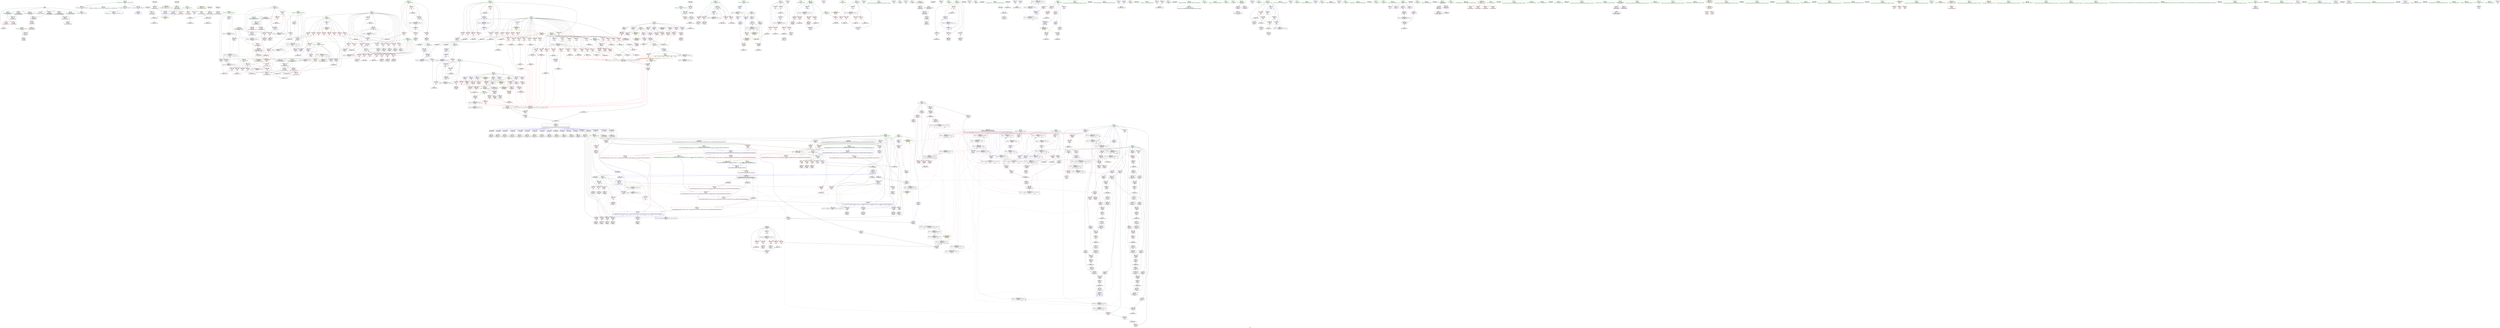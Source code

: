 digraph "SVFG" {
	label="SVFG";

	Node0x55b142439480 [shape=record,color=grey,label="{NodeID: 0\nNullPtr}"];
	Node0x55b142439480 -> Node0x55b142471b90[style=solid];
	Node0x55b142439480 -> Node0x55b142471c90[style=solid];
	Node0x55b142439480 -> Node0x55b142471d60[style=solid];
	Node0x55b142439480 -> Node0x55b142471e30[style=solid];
	Node0x55b142439480 -> Node0x55b14248fee0[style=solid];
	Node0x55b142439480 -> Node0x55b1424870e0[style=solid];
	Node0x55b1424a6f90 [shape=record,color=grey,label="{NodeID: 941\n225 = Binary(224, 226, )\n}"];
	Node0x55b14248fbe0 [shape=record,color=blue,label="{NodeID: 609\n57\<--21\nfirstCycle\<--\nGlob }"];
	Node0x55b14248fbe0 -> Node0x55b1424e24d0[style=dashed];
	Node0x55b1424776f0 [shape=record,color=red,label="{NodeID: 443\n363\<--362\n\<--arrayidx19\n_Z4joinii\n}"];
	Node0x55b1424776f0 -> Node0x55b1424ab010[style=solid];
	Node0x55b14247ac40 [shape=record,color=purple,label="{NodeID: 277\n1024\<--27\narrayidx125\<--y\nmain\n}"];
	Node0x55b14247ac40 -> Node0x55b14248e710[style=solid];
	Node0x55b14246b680 [shape=record,color=green,label="{NodeID: 111\n714\<--715\ntmp_start\<--tmp_start_field_insensitive\nmain\n}"];
	Node0x55b14246b680 -> Node0x55b14248a200[style=solid];
	Node0x55b14246b680 -> Node0x55b142492880[style=solid];
	Node0x55b14248cde0 [shape=record,color=red,label="{NodeID: 554\n1016\<--740\n\<--k115\nmain\n}"];
	Node0x55b14248cde0 -> Node0x55b142479310[style=solid];
	Node0x55b142559230 [shape=record,color=black,label="{NodeID: 1495\n626 = PHI(645, )\n}"];
	Node0x55b142559230 -> Node0x55b14246fb90[style=solid];
	Node0x55b142474a40 [shape=record,color=red,label="{NodeID: 388\n950\<--20\n\<--S\nmain\n}"];
	Node0x55b142474a40 -> Node0x55b1424855e0[style=solid];
	Node0x55b14246fed0 [shape=record,color=black,label="{NodeID: 222\n676\<--675\nidxprom\<--call\n_Z5Clearii\n}"];
	Node0x55b1424fddf0 [shape=record,color=black,label="{NodeID: 1163\nMR_136V_3 = PHI(MR_136V_4, MR_136V_2, )\npts\{450 \}\n}"];
	Node0x55b1424fddf0 -> Node0x55b1424783f0[style=dashed];
	Node0x55b1424fddf0 -> Node0x55b1424784c0[style=dashed];
	Node0x55b1424fddf0 -> Node0x55b142478590[style=dashed];
	Node0x55b1424fddf0 -> Node0x55b142478660[style=dashed];
	Node0x55b1424fddf0 -> Node0x55b1424883f0[style=dashed];
	Node0x55b1424fddf0 -> Node0x55b1424915d0[style=dashed];
	Node0x55b14246c0e0 [shape=record,color=green,label="{NodeID: 56\n51\<--52\nisCycle\<--isCycle_field_insensitive\nGlob }"];
	Node0x55b14246c0e0 -> Node0x55b14248f8e0[style=solid];
	Node0x55b14246c0e0 -> Node0x55b142492e30[style=solid];
	Node0x55b1424ac390 [shape=record,color=grey,label="{NodeID: 997\n625 = Binary(623, 624, )\n|{<s0>43}}"];
	Node0x55b1424ac390:s0 -> Node0x55b14255b450[style=solid,color=red];
	Node0x55b142492a20 [shape=record,color=blue,label="{NodeID: 665\n775\<--772\narrayidx3\<--add\nmain\n}"];
	Node0x55b142492a20 -> Node0x55b1424d87f0[style=dashed];
	Node0x55b14248a130 [shape=record,color=red,label="{NodeID: 499\n699\<--698\n\<--arrayidx5\n_Z5Clearii\n}"];
	Node0x55b14248a130 -> Node0x55b1424a7710[style=solid];
	Node0x55b14247d9c0 [shape=record,color=purple,label="{NodeID: 333\n782\<--65\n\<--.str.6\nmain\n}"];
	Node0x55b1424732b0 [shape=record,color=black,label="{NodeID: 167\n367\<--366\nidxprom20\<--\n_Z4joinii\n}"];
	Node0x55b14242c3c0 [shape=record,color=green,label="{NodeID: 1\n7\<--1\n__dso_handle\<--dummyObj\nGlob }"];
	Node0x55b1424a7110 [shape=record,color=grey,label="{NodeID: 942\n881 = Binary(876, 880, )\n|{<s0>58}}"];
	Node0x55b1424a7110:s0 -> Node0x55b14255b450[style=solid,color=red];
	Node0x55b14248fce0 [shape=record,color=blue,label="{NodeID: 610\n1203\<--90\nllvm.global_ctors_0\<--\nGlob }"];
	Node0x55b1424777c0 [shape=record,color=red,label="{NodeID: 444\n369\<--368\n\<--arrayidx21\n_Z4joinii\n}"];
	Node0x55b1424777c0 -> Node0x55b142473380[style=solid];
	Node0x55b14247ad10 [shape=record,color=purple,label="{NodeID: 278\n1072\<--27\narrayidx151\<--y\nmain\n}"];
	Node0x55b14247ad10 -> Node0x55b14248ebf0[style=solid];
	Node0x55b14246b750 [shape=record,color=green,label="{NodeID: 112\n716\<--717\ni\<--i_field_insensitive\nmain\n}"];
	Node0x55b14246b750 -> Node0x55b14248a2d0[style=solid];
	Node0x55b14246b750 -> Node0x55b14248a3a0[style=solid];
	Node0x55b14246b750 -> Node0x55b14248a470[style=solid];
	Node0x55b14246b750 -> Node0x55b14248a540[style=solid];
	Node0x55b14246b750 -> Node0x55b14248a610[style=solid];
	Node0x55b14246b750 -> Node0x55b142492950[style=solid];
	Node0x55b14246b750 -> Node0x55b142492af0[style=solid];
	Node0x55b14248ceb0 [shape=record,color=red,label="{NodeID: 555\n1026\<--740\n\<--k115\nmain\n}"];
	Node0x55b14248ceb0 -> Node0x55b1424794b0[style=solid];
	Node0x55b142559370 [shape=record,color=black,label="{NodeID: 1496\n675 = PHI(645, )\n}"];
	Node0x55b142559370 -> Node0x55b14246fed0[style=solid];
	Node0x55b142474b10 [shape=record,color=red,label="{NodeID: 389\n954\<--20\n\<--S\nmain\n}"];
	Node0x55b142474b10 -> Node0x55b1424a7a10[style=solid];
	Node0x55b14246ffa0 [shape=record,color=black,label="{NodeID: 223\n691\<--690\nidxprom2\<--\n_Z5Clearii\n}"];
	Node0x55b1424fe2f0 [shape=record,color=black,label="{NodeID: 1164\nMR_64V_2 = PHI(MR_64V_3, MR_64V_1, )\npts\{300000 \}\n|{|<s1>55|<s2>60|<s3>60|<s4>60}}"];
	Node0x55b1424fe2f0 -> Node0x55b142491500[style=dashed];
	Node0x55b1424fe2f0:s1 -> Node0x55b1424fc4f0[style=dashed,color=blue];
	Node0x55b1424fe2f0:s2 -> Node0x55b1424e06d0[style=dashed,color=blue];
	Node0x55b1424fe2f0:s3 -> Node0x55b1424e79d0[style=dashed,color=blue];
	Node0x55b1424fe2f0:s4 -> Node0x55b1424f46d0[style=dashed,color=blue];
	Node0x55b14246c1e0 [shape=record,color=green,label="{NodeID: 57\n53\<--54\nfirstBridge\<--firstBridge_field_insensitive\nGlob |{|<s5>66}}"];
	Node0x55b14246c1e0 -> Node0x55b1424755a0[style=solid];
	Node0x55b14246c1e0 -> Node0x55b142475670[style=solid];
	Node0x55b14246c1e0 -> Node0x55b14248f9e0[style=solid];
	Node0x55b14246c1e0 -> Node0x55b142493170[style=solid];
	Node0x55b14246c1e0 -> Node0x55b142493650[style=solid];
	Node0x55b14246c1e0:s5 -> Node0x55b14255ba10[style=solid,color=red];
	Node0x55b1424ac510 [shape=record,color=grey,label="{NodeID: 998\n766 = Binary(765, 401, )\n}"];
	Node0x55b1424ac510 -> Node0x55b142470210[style=solid];
	Node0x55b142492af0 [shape=record,color=blue,label="{NodeID: 666\n716\<--779\ni\<--inc\nmain\n}"];
	Node0x55b142492af0 -> Node0x55b1424d8700[style=dashed];
	Node0x55b14248a200 [shape=record,color=red,label="{NodeID: 500\n1152\<--714\n\<--tmp_start\nmain\n}"];
	Node0x55b14248a200 -> Node0x55b1424a6990[style=solid];
	Node0x55b14247da90 [shape=record,color=purple,label="{NodeID: 334\n795\<--67\n\<--.str.7\nmain\n}"];
	Node0x55b142473380 [shape=record,color=black,label="{NodeID: 168\n370\<--369\nconv\<--\n_Z4joinii\n}"];
	Node0x55b142473380 -> Node0x55b1424a9390[style=solid];
	Node0x55b14245e970 [shape=record,color=green,label="{NodeID: 2\n8\<--1\nstderr\<--dummyObj\nGlob }"];
	Node0x55b1424a7290 [shape=record,color=grey,label="{NodeID: 943\n631 = Binary(630, 550, )\n}"];
	Node0x55b1424a7290 -> Node0x55b14246fd30[style=solid];
	Node0x55b14248fde0 [shape=record,color=blue,label="{NodeID: 611\n1204\<--91\nllvm.global_ctors_1\<--_GLOBAL__sub_I_Burunduk1_1_1.cpp\nGlob }"];
	Node0x55b142477890 [shape=record,color=red,label="{NodeID: 445\n374\<--373\n\<--arrayidx23\n_Z4joinii\n}"];
	Node0x55b142477890 -> Node0x55b142473520[style=solid];
	Node0x55b14247ade0 [shape=record,color=purple,label="{NodeID: 279\n283\<--29\narrayidx\<--p\n_Z3geti\n}"];
	Node0x55b14247ade0 -> Node0x55b1424762a0[style=solid];
	Node0x55b14246b820 [shape=record,color=green,label="{NodeID: 113\n718\<--719\ntn\<--tn_field_insensitive\nmain\n}"];
	Node0x55b14246b820 -> Node0x55b14248a6e0[style=solid];
	Node0x55b14248cf80 [shape=record,color=red,label="{NodeID: 556\n1062\<--740\n\<--k115\nmain\n}"];
	Node0x55b14248cf80 -> Node0x55b1424ad110[style=solid];
	Node0x55b1425594b0 [shape=record,color=black,label="{NodeID: 1497\n688 = PHI(645, )\n|{<s0>47}}"];
	Node0x55b1425594b0:s0 -> Node0x55b14255c960[style=solid,color=red];
	Node0x55b142474be0 [shape=record,color=red,label="{NodeID: 390\n960\<--20\n\<--S\nmain\n}"];
	Node0x55b142474be0 -> Node0x55b1424a9e10[style=solid];
	Node0x55b142470070 [shape=record,color=black,label="{NodeID: 224\n697\<--696\nidxprom4\<--\n_Z5Clearii\n}"];
	Node0x55b1424fe7f0 [shape=record,color=black,label="{NodeID: 1165\nMR_66V_2 = PHI(MR_66V_3, MR_66V_1, )\npts\{320000 \}\n|{|<s1>55|<s2>60|<s3>60}}"];
	Node0x55b1424fe7f0 -> Node0x55b142491430[style=dashed];
	Node0x55b1424fe7f0:s1 -> Node0x55b1424fc9f0[style=dashed,color=blue];
	Node0x55b1424fe7f0:s2 -> Node0x55b1424eced0[style=dashed,color=blue];
	Node0x55b1424fe7f0:s3 -> Node0x55b1424f4bd0[style=dashed,color=blue];
	Node0x55b14246c2e0 [shape=record,color=green,label="{NodeID: 58\n55\<--56\nfirstFork\<--firstFork_field_insensitive\nGlob |{|<s5>66}}"];
	Node0x55b14246c2e0 -> Node0x55b142475740[style=solid];
	Node0x55b14246c2e0 -> Node0x55b142475810[style=solid];
	Node0x55b14246c2e0 -> Node0x55b14248fae0[style=solid];
	Node0x55b14246c2e0 -> Node0x55b1424930a0[style=solid];
	Node0x55b14246c2e0 -> Node0x55b142493720[style=solid];
	Node0x55b14246c2e0:s5 -> Node0x55b14255bb60[style=solid,color=red];
	Node0x55b1424ac690 [shape=record,color=grey,label="{NodeID: 999\n771 = Binary(770, 401, )\n}"];
	Node0x55b1424ac690 -> Node0x55b1424ac810[style=solid];
	Node0x55b142492bc0 [shape=record,color=blue,label="{NodeID: 667\n720\<--21\ntt\<--\nmain\n}"];
	Node0x55b142492bc0 -> Node0x55b1424e29d0[style=dashed];
	Node0x55b14248a2d0 [shape=record,color=red,label="{NodeID: 501\n761\<--716\n\<--i\nmain\n}"];
	Node0x55b14248a2d0 -> Node0x55b1424867e0[style=solid];
	Node0x55b14247db60 [shape=record,color=purple,label="{NodeID: 335\n799\<--69\n\<--.str.8\nmain\n}"];
	Node0x55b142473450 [shape=record,color=black,label="{NodeID: 169\n372\<--371\nidxprom22\<--\n_Z4joinii\n}"];
	Node0x55b142466a00 [shape=record,color=green,label="{NodeID: 3\n10\<--1\n\<--dummyObj\nCan only get source location for instruction, argument, global var or function.}"];
	Node0x55b1424a7410 [shape=record,color=grey,label="{NodeID: 944\n1140 = Binary(1139, 175, )\n}"];
	Node0x55b14248fee0 [shape=record,color=blue, style = dotted,label="{NodeID: 612\n1205\<--3\nllvm.global_ctors_2\<--dummyVal\nGlob }"];
	Node0x55b142477960 [shape=record,color=red,label="{NodeID: 446\n382\<--381\n\<--arrayidx27\n_Z4joinii\n}"];
	Node0x55b142477960 -> Node0x55b142473790[style=solid];
	Node0x55b14247aeb0 [shape=record,color=purple,label="{NodeID: 280\n291\<--29\narrayidx2\<--p\n_Z3geti\n}"];
	Node0x55b14247aeb0 -> Node0x55b142476370[style=solid];
	Node0x55b142470690 [shape=record,color=green,label="{NodeID: 114\n720\<--721\ntt\<--tt_field_insensitive\nmain\n}"];
	Node0x55b142470690 -> Node0x55b14248a7b0[style=solid];
	Node0x55b142470690 -> Node0x55b14248a880[style=solid];
	Node0x55b142470690 -> Node0x55b14248a950[style=solid];
	Node0x55b142470690 -> Node0x55b14248aa20[style=solid];
	Node0x55b142470690 -> Node0x55b142492bc0[style=solid];
	Node0x55b142470690 -> Node0x55b142494d10[style=solid];
	Node0x55b14248d050 [shape=record,color=red,label="{NodeID: 557\n1032\<--742\n\<--x1\nmain\n|{<s0>63}}"];
	Node0x55b14248d050:s0 -> Node0x55b14255a470[style=solid,color=red];
	Node0x55b1425595f0 [shape=record,color=black,label="{NodeID: 1498\n701 = PHI(645, )\n|{<s0>47}}"];
	Node0x55b1425595f0:s0 -> Node0x55b14255cab0[style=solid,color=red];
	Node0x55b142474cb0 [shape=record,color=red,label="{NodeID: 391\n965\<--20\n\<--S\nmain\n}"];
	Node0x55b142474cb0 -> Node0x55b1424aa590[style=solid];
	Node0x55b142470140 [shape=record,color=black,label="{NodeID: 225\n754\<--753\nconv\<--call\nmain\n}"];
	Node0x55b142470140 -> Node0x55b142492880[style=solid];
	Node0x55b14246c3e0 [shape=record,color=green,label="{NodeID: 59\n57\<--58\nfirstCycle\<--firstCycle_field_insensitive\nGlob |{|<s4>67}}"];
	Node0x55b14246c3e0 -> Node0x55b1424758e0[style=solid];
	Node0x55b14246c3e0 -> Node0x55b14248fbe0[style=solid];
	Node0x55b14246c3e0 -> Node0x55b142493240[style=solid];
	Node0x55b14246c3e0 -> Node0x55b142494690[style=solid];
	Node0x55b14246c3e0:s4 -> Node0x55b14255ba10[style=solid,color=red];
	Node0x55b1424ac810 [shape=record,color=grey,label="{NodeID: 1000\n772 = Binary(769, 771, )\n}"];
	Node0x55b1424ac810 -> Node0x55b142492a20[style=solid];
	Node0x55b142492c90 [shape=record,color=blue,label="{NodeID: 668\n722\<--21\ni13\<--\nmain\n}"];
	Node0x55b142492c90 -> Node0x55b14248aaf0[style=dashed];
	Node0x55b142492c90 -> Node0x55b14248abc0[style=dashed];
	Node0x55b142492c90 -> Node0x55b14248ac90[style=dashed];
	Node0x55b142492c90 -> Node0x55b14248ad60[style=dashed];
	Node0x55b142492c90 -> Node0x55b142492d60[style=dashed];
	Node0x55b142492c90 -> Node0x55b1424e2ed0[style=dashed];
	Node0x55b14248a3a0 [shape=record,color=red,label="{NodeID: 502\n765\<--716\n\<--i\nmain\n}"];
	Node0x55b14248a3a0 -> Node0x55b1424ac510[style=solid];
	Node0x55b14247dc30 [shape=record,color=purple,label="{NodeID: 336\n803\<--71\n\<--.str.9\nmain\n}"];
	Node0x55b142473520 [shape=record,color=black,label="{NodeID: 170\n375\<--374\nconv24\<--\n_Z4joinii\n}"];
	Node0x55b142473520 -> Node0x55b1424a9390[style=solid];
	Node0x55b142436a00 [shape=record,color=green,label="{NodeID: 4\n12\<--1\n.str\<--dummyObj\nGlob }"];
	Node0x55b1424a7590 [shape=record,color=grey,label="{NodeID: 945\n389 = Binary(388, 383, )\n}"];
	Node0x55b1424a7590 -> Node0x55b142473a00[style=solid];
	Node0x55b14248ffe0 [shape=record,color=blue,label="{NodeID: 613\n121\<--120\nfmt.addr\<--fmt\n_Z3errPKcz\n}"];
	Node0x55b14248ffe0 -> Node0x55b1424759b0[style=dashed];
	Node0x55b142477a30 [shape=record,color=red,label="{NodeID: 447\n387\<--386\n\<--arrayidx30\n_Z4joinii\n}"];
	Node0x55b142477a30 -> Node0x55b142473930[style=solid];
	Node0x55b14247af80 [shape=record,color=purple,label="{NodeID: 281\n296\<--29\narrayidx4\<--p\n_Z3geti\n}"];
	Node0x55b14247af80 -> Node0x55b142490660[style=solid];
	Node0x55b142470720 [shape=record,color=green,label="{NodeID: 115\n722\<--723\ni13\<--i13_field_insensitive\nmain\n}"];
	Node0x55b142470720 -> Node0x55b14248aaf0[style=solid];
	Node0x55b142470720 -> Node0x55b14248abc0[style=solid];
	Node0x55b142470720 -> Node0x55b14248ac90[style=solid];
	Node0x55b142470720 -> Node0x55b14248ad60[style=solid];
	Node0x55b142470720 -> Node0x55b142492c90[style=solid];
	Node0x55b142470720 -> Node0x55b142492d60[style=solid];
	Node0x55b14248d120 [shape=record,color=red,label="{NodeID: 558\n1033\<--744\n\<--y1\nmain\n|{<s0>63}}"];
	Node0x55b14248d120:s0 -> Node0x55b14255b450[style=solid,color=red];
	Node0x55b142559730 [shape=record,color=black,label="{NodeID: 1499\n753 = PHI()\n}"];
	Node0x55b142559730 -> Node0x55b142470140[style=solid];
	Node0x55b142474d80 [shape=record,color=red,label="{NodeID: 392\n808\<--23\n\<--M\nmain\n}"];
	Node0x55b142474d80 -> Node0x55b142486de0[style=solid];
	Node0x55b142470210 [shape=record,color=black,label="{NodeID: 226\n767\<--766\nidxprom\<--div\nmain\n}"];
	Node0x55b1424ff1f0 [shape=record,color=black,label="{NodeID: 1167\nMR_8V_5 = PHI(MR_8V_6, MR_8V_4, )\npts\{48 \}\n|{|<s4>59|<s5>59}}"];
	Node0x55b1424ff1f0 -> Node0x55b142475400[style=dashed];
	Node0x55b1424ff1f0 -> Node0x55b1424ea1d0[style=dashed];
	Node0x55b1424ff1f0 -> Node0x55b1424f37d0[style=dashed];
	Node0x55b1424ff1f0 -> Node0x55b1424ff1f0[style=dashed];
	Node0x55b1424ff1f0:s4 -> Node0x55b142490db0[style=dashed,color=red];
	Node0x55b1424ff1f0:s5 -> Node0x55b1424f00d0[style=dashed,color=red];
	Node0x55b14246c4e0 [shape=record,color=green,label="{NodeID: 60\n59\<--60\ndx\<--dx_field_insensitive\nGlob }"];
	Node0x55b14246c4e0 -> Node0x55b14247d410[style=solid];
	Node0x55b14246c4e0 -> Node0x55b14247d4e0[style=solid];
	Node0x55b14246c4e0 -> Node0x55b14247d5b0[style=solid];
	Node0x55b1424ac990 [shape=record,color=grey,label="{NodeID: 1001\n1030 = Binary(1025, 1029, )\n}"];
	Node0x55b1424ac990 -> Node0x55b142494420[style=solid];
	Node0x55b142492d60 [shape=record,color=blue,label="{NodeID: 669\n722\<--821\ni13\<--inc23\nmain\n}"];
	Node0x55b142492d60 -> Node0x55b14248aaf0[style=dashed];
	Node0x55b142492d60 -> Node0x55b14248abc0[style=dashed];
	Node0x55b142492d60 -> Node0x55b14248ac90[style=dashed];
	Node0x55b142492d60 -> Node0x55b14248ad60[style=dashed];
	Node0x55b142492d60 -> Node0x55b142492d60[style=dashed];
	Node0x55b142492d60 -> Node0x55b1424e2ed0[style=dashed];
	Node0x55b14248a470 [shape=record,color=red,label="{NodeID: 503\n770\<--716\n\<--i\nmain\n}"];
	Node0x55b14248a470 -> Node0x55b1424ac690[style=solid];
	Node0x55b14247dd00 [shape=record,color=purple,label="{NodeID: 337\n817\<--71\n\<--.str.9\nmain\n}"];
	Node0x55b1424735f0 [shape=record,color=black,label="{NodeID: 171\n377\<--376\nconv25\<--or\n_Z4joinii\n}"];
	Node0x55b1424735f0 -> Node0x55b142490c10[style=solid];
	Node0x55b1424eced0 [shape=record,color=black,label="{NodeID: 1112\nMR_66V_12 = PHI(MR_66V_13, MR_66V_8, )\npts\{320000 \}\n|{|<s1>65}}"];
	Node0x55b1424eced0 -> Node0x55b1424e7ed0[style=dashed];
	Node0x55b1424eced0:s1 -> Node0x55b1424dd910[style=dashed,color=red];
	Node0x55b1424367a0 [shape=record,color=green,label="{NodeID: 5\n14\<--1\n.str.2\<--dummyObj\nGlob }"];
	Node0x55b1424a7710 [shape=record,color=grey,label="{NodeID: 946\n700 = Binary(695, 699, )\n|{<s0>46}}"];
	Node0x55b1424a7710:s0 -> Node0x55b14255b450[style=solid,color=red];
	Node0x55b1424900b0 [shape=record,color=blue,label="{NodeID: 614\n156\<--162\nf.addr\<--frombool\n_Z6AssertbPKcz\n}"];
	Node0x55b1424900b0 -> Node0x55b142475a80[style=dashed];
	Node0x55b142477b00 [shape=record,color=red,label="{NodeID: 448\n395\<--394\n\<--arrayidx35\n_Z4joinii\n}"];
	Node0x55b142477b00 -> Node0x55b142473ba0[style=solid];
	Node0x55b142477b00 -> Node0x55b142473c70[style=solid];
	Node0x55b14247b050 [shape=record,color=purple,label="{NodeID: 282\n354\<--29\narrayidx15\<--p\n_Z4joinii\n}"];
	Node0x55b14247b050 -> Node0x55b142490a70[style=solid];
	Node0x55b1424707f0 [shape=record,color=green,label="{NodeID: 116\n724\<--725\ni25\<--i25_field_insensitive\nmain\n}"];
	Node0x55b1424707f0 -> Node0x55b14248ae30[style=solid];
	Node0x55b1424707f0 -> Node0x55b14248af00[style=solid];
	Node0x55b1424707f0 -> Node0x55b14248afd0[style=solid];
	Node0x55b1424707f0 -> Node0x55b14248b0a0[style=solid];
	Node0x55b1424707f0 -> Node0x55b14248b170[style=solid];
	Node0x55b1424707f0 -> Node0x55b14248b240[style=solid];
	Node0x55b1424707f0 -> Node0x55b14248b310[style=solid];
	Node0x55b1424707f0 -> Node0x55b14248b3e0[style=solid];
	Node0x55b1424707f0 -> Node0x55b14248b4b0[style=solid];
	Node0x55b1424707f0 -> Node0x55b14248b580[style=solid];
	Node0x55b1424707f0 -> Node0x55b142493310[style=solid];
	Node0x55b1424707f0 -> Node0x55b1424937f0[style=solid];
	Node0x55b14248d1f0 [shape=record,color=red,label="{NodeID: 559\n1036\<--746\n\<--t\nmain\n}"];
	Node0x55b14248d1f0 -> Node0x55b142479580[style=solid];
	Node0x55b142559800 [shape=record,color=black,label="{NodeID: 1500\n758 = PHI()\n}"];
	Node0x55b142474e50 [shape=record,color=red,label="{NodeID: 393\n827\<--23\n\<--M\nmain\n}"];
	Node0x55b142474e50 -> Node0x55b1424930a0[style=solid];
	Node0x55b142474e50 -> Node0x55b142493170[style=solid];
	Node0x55b142474e50 -> Node0x55b142493240[style=solid];
	Node0x55b1424702e0 [shape=record,color=black,label="{NodeID: 227\n774\<--773\nidxprom2\<--\nmain\n}"];
	Node0x55b1424ff6f0 [shape=record,color=black,label="{NodeID: 1168\nMR_10V_5 = PHI(MR_10V_6, MR_10V_4, )\npts\{50 \}\n|{|<s4>59|<s5>59}}"];
	Node0x55b1424ff6f0 -> Node0x55b1424754d0[style=dashed];
	Node0x55b1424ff6f0 -> Node0x55b1424ea6d0[style=dashed];
	Node0x55b1424ff6f0 -> Node0x55b1424f3cd0[style=dashed];
	Node0x55b1424ff6f0 -> Node0x55b1424ff6f0[style=dashed];
	Node0x55b1424ff6f0:s4 -> Node0x55b142490e80[style=dashed,color=red];
	Node0x55b1424ff6f0:s5 -> Node0x55b1424f05d0[style=dashed,color=red];
	Node0x55b14246c5e0 [shape=record,color=green,label="{NodeID: 61\n61\<--62\ndy\<--dy_field_insensitive\nGlob }"];
	Node0x55b14246c5e0 -> Node0x55b14247d680[style=solid];
	Node0x55b14246c5e0 -> Node0x55b14247d750[style=solid];
	Node0x55b14246c5e0 -> Node0x55b14247d820[style=solid];
	Node0x55b1424acb10 [shape=record,color=grey,label="{NodeID: 1002\n1077 = Binary(1076, 1078, )\n}"];
	Node0x55b1424acb10 -> Node0x55b142494830[style=solid];
	Node0x55b142492e30 [shape=record,color=blue,label="{NodeID: 670\n51\<--21\nisCycle\<--\nmain\n}"];
	Node0x55b142492e30 -> Node0x55b1424e15d0[style=dashed];
	Node0x55b14248a540 [shape=record,color=red,label="{NodeID: 504\n773\<--716\n\<--i\nmain\n}"];
	Node0x55b14248a540 -> Node0x55b1424702e0[style=solid];
	Node0x55b14247ddd0 [shape=record,color=purple,label="{NodeID: 338\n1091\<--73\n\<--.str.10\nmain\n}"];
	Node0x55b1424736c0 [shape=record,color=black,label="{NodeID: 172\n380\<--379\nidxprom26\<--\n_Z4joinii\n}"];
	Node0x55b1424ed3d0 [shape=record,color=black,label="{NodeID: 1113\nMR_68V_12 = PHI(MR_68V_13, MR_68V_8, )\npts\{350000 \}\n|{|<s2>65}}"];
	Node0x55b1424ed3d0 -> Node0x55b14248e980[style=dashed];
	Node0x55b1424ed3d0 -> Node0x55b1424e83d0[style=dashed];
	Node0x55b1424ed3d0:s2 -> Node0x55b1424dd910[style=dashed,color=red];
	Node0x55b142436830 [shape=record,color=green,label="{NodeID: 6\n16\<--1\n.str.3\<--dummyObj\nGlob }"];
	Node0x55b1424a7890 [shape=record,color=grey,label="{NodeID: 947\n957 = Binary(956, 175, )\n}"];
	Node0x55b1424a7890 -> Node0x55b142493cd0[style=solid];
	Node0x55b142490180 [shape=record,color=blue,label="{NodeID: 615\n158\<--155\nfmt.addr\<--fmt\n_Z6AssertbPKcz\n}"];
	Node0x55b142490180 -> Node0x55b142475b50[style=dashed];
	Node0x55b142477bd0 [shape=record,color=red,label="{NodeID: 449\n399\<--398\n\<--arrayidx38\n_Z4joinii\n}"];
	Node0x55b142477bd0 -> Node0x55b142485160[style=solid];
	Node0x55b14247b120 [shape=record,color=purple,label="{NodeID: 283\n476\<--29\narrayidx2\<--p\n_Z4Initv\n}"];
	Node0x55b14247b120 -> Node0x55b142491500[style=solid];
	Node0x55b1424708c0 [shape=record,color=green,label="{NodeID: 117\n726\<--727\nk\<--k_field_insensitive\nmain\n}"];
	Node0x55b1424708c0 -> Node0x55b14248b650[style=solid];
	Node0x55b1424708c0 -> Node0x55b14248b720[style=solid];
	Node0x55b1424708c0 -> Node0x55b14248b7f0[style=solid];
	Node0x55b1424708c0 -> Node0x55b14248b8c0[style=solid];
	Node0x55b1424708c0 -> Node0x55b1424934b0[style=solid];
	Node0x55b1424708c0 -> Node0x55b142493580[style=solid];
	Node0x55b14248d2c0 [shape=record,color=red,label="{NodeID: 560\n1042\<--746\n\<--t\nmain\n|{<s0>64}}"];
	Node0x55b14248d2c0:s0 -> Node0x55b14255c240[style=solid,color=red];
	Node0x55b1425598d0 [shape=record,color=black,label="{NodeID: 1501\n783 = PHI()\n}"];
	Node0x55b142474f20 [shape=record,color=red,label="{NodeID: 394\n835\<--23\n\<--M\nmain\n}"];
	Node0x55b142474f20 -> Node0x55b1424ada10[style=solid];
	Node0x55b1424703b0 [shape=record,color=black,label="{NodeID: 228\n812\<--811\nidxprom17\<--\nmain\n}"];
	Node0x55b14246c6e0 [shape=record,color=green,label="{NodeID: 62\n89\<--93\nllvm.global_ctors\<--llvm.global_ctors_field_insensitive\nGlob }"];
	Node0x55b14246c6e0 -> Node0x55b14247e790[style=solid];
	Node0x55b14246c6e0 -> Node0x55b14247e860[style=solid];
	Node0x55b14246c6e0 -> Node0x55b14247e960[style=solid];
	Node0x55b1424acc90 [shape=record,color=grey,label="{NodeID: 1003\n779 = Binary(778, 175, )\n}"];
	Node0x55b1424acc90 -> Node0x55b142492af0[style=solid];
	Node0x55b142492f00 [shape=record,color=blue,label="{NodeID: 671\n49\<--21\nisFork\<--\nmain\n}"];
	Node0x55b142492f00 -> Node0x55b1424ea6d0[style=dashed];
	Node0x55b142492f00 -> Node0x55b1424f3cd0[style=dashed];
	Node0x55b142492f00 -> Node0x55b1424ff6f0[style=dashed];
	Node0x55b14248a610 [shape=record,color=red,label="{NodeID: 505\n778\<--716\n\<--i\nmain\n}"];
	Node0x55b14248a610 -> Node0x55b1424acc90[style=solid];
	Node0x55b14247dea0 [shape=record,color=purple,label="{NodeID: 339\n1107\<--75\n\<--.str.11\nmain\n}"];
	Node0x55b142473790 [shape=record,color=black,label="{NodeID: 173\n383\<--382\nconv28\<--\n_Z4joinii\n}"];
	Node0x55b142473790 -> Node0x55b1424a7590[style=solid];
	Node0x55b1424ed8d0 [shape=record,color=black,label="{NodeID: 1114\nMR_70V_12 = PHI(MR_70V_13, MR_70V_8, )\npts\{380000 \}\n|{|<s2>65}}"];
	Node0x55b1424ed8d0 -> Node0x55b14248ea50[style=dashed];
	Node0x55b1424ed8d0 -> Node0x55b1424e88d0[style=dashed];
	Node0x55b1424ed8d0:s2 -> Node0x55b1424dd910[style=dashed,color=red];
	Node0x55b142435680 [shape=record,color=green,label="{NodeID: 7\n18\<--1\n.str.4\<--dummyObj\nGlob }"];
	Node0x55b1424a7a10 [shape=record,color=grey,label="{NodeID: 948\n956 = Binary(954, 955, )\n}"];
	Node0x55b1424a7a10 -> Node0x55b1424a7890[style=solid];
	Node0x55b142490250 [shape=record,color=blue,label="{NodeID: 616\n9\<--200\nstart\<--conv\n__cxx_global_var_init.1\n|{<s0>76}}"];
	Node0x55b142490250:s0 -> Node0x55b142511f50[style=dashed,color=blue];
	Node0x55b142477ca0 [shape=record,color=red,label="{NodeID: 450\n408\<--407\n\<--arrayidx43\n_Z4joinii\n}"];
	Node0x55b142477ca0 -> Node0x55b142473e10[style=solid];
	Node0x55b142477ca0 -> Node0x55b142473ee0[style=solid];
	Node0x55b14247b1f0 [shape=record,color=purple,label="{NodeID: 284\n339\<--31\narrayidx8\<--size\n_Z4joinii\n}"];
	Node0x55b14247b1f0 -> Node0x55b142477480[style=solid];
	Node0x55b142505760 [shape=record,color=yellow,style=double,label="{NodeID: 1225\n78V_1 = ENCHI(MR_78V_0)\npts\{600000 \}\nFun[main]|{|<s2>62|<s3>65}}"];
	Node0x55b142505760 -> Node0x55b14248e090[style=dashed];
	Node0x55b142505760 -> Node0x55b14248e640[style=dashed];
	Node0x55b142505760:s2 -> Node0x55b142505db0[style=dashed,color=red];
	Node0x55b142505760:s3 -> Node0x55b142505db0[style=dashed,color=red];
	Node0x55b142470990 [shape=record,color=green,label="{NodeID: 118\n728\<--729\ni67\<--i67_field_insensitive\nmain\n}"];
	Node0x55b142470990 -> Node0x55b14248b990[style=solid];
	Node0x55b142470990 -> Node0x55b14248ba60[style=solid];
	Node0x55b142470990 -> Node0x55b14248bb30[style=solid];
	Node0x55b142470990 -> Node0x55b14248bc00[style=solid];
	Node0x55b142470990 -> Node0x55b1424938c0[style=solid];
	Node0x55b142470990 -> Node0x55b142493a60[style=solid];
	Node0x55b14248d390 [shape=record,color=red,label="{NodeID: 561\n1045\<--746\n\<--t\nmain\n}"];
	Node0x55b14248d390 -> Node0x55b142479650[style=solid];
	Node0x55b1425599a0 [shape=record,color=black,label="{NodeID: 1502\n796 = PHI()\n}"];
	Node0x55b142474ff0 [shape=record,color=red,label="{NodeID: 395\n893\<--23\n\<--M\nmain\n}"];
	Node0x55b142474ff0 -> Node0x55b142484560[style=solid];
	Node0x55b142470480 [shape=record,color=black,label="{NodeID: 229\n815\<--814\nidxprom19\<--\nmain\n}"];
	Node0x55b1425000f0 [shape=record,color=black,label="{NodeID: 1170\nMR_64V_5 = PHI(MR_64V_6, MR_64V_4, )\npts\{300000 \}\n|{|<s1>59}}"];
	Node0x55b1425000f0 -> Node0x55b1424fc4f0[style=dashed];
	Node0x55b1425000f0:s1 -> Node0x55b142507b40[style=dashed,color=red];
	Node0x55b14246c7e0 [shape=record,color=green,label="{NodeID: 63\n94\<--95\n__cxx_global_var_init\<--__cxx_global_var_init_field_insensitive\n}"];
	Node0x55b1424ace10 [shape=record,color=grey,label="{NodeID: 1004\n188 = Binary(185, 189, )\n}"];
	Node0x55b1424ace10 -> Node0x55b1424acf90[style=solid];
	Node0x55b142492fd0 [shape=record,color=blue,label="{NodeID: 672\n47\<--21\nisBridge\<--\nmain\n}"];
	Node0x55b142492fd0 -> Node0x55b1424ea1d0[style=dashed];
	Node0x55b142492fd0 -> Node0x55b1424f37d0[style=dashed];
	Node0x55b142492fd0 -> Node0x55b1424ff1f0[style=dashed];
	Node0x55b14248a6e0 [shape=record,color=red,label="{NodeID: 506\n789\<--718\n\<--tn\nmain\n}"];
	Node0x55b14248a6e0 -> Node0x55b142486ae0[style=solid];
	Node0x55b14247df70 [shape=record,color=purple,label="{NodeID: 340\n1104\<--77\n\<--.str.12\nmain\n}"];
	Node0x55b14247df70 -> Node0x55b1424a5250[style=solid];
	Node0x55b142473860 [shape=record,color=black,label="{NodeID: 174\n385\<--384\nidxprom29\<--\n_Z4joinii\n}"];
	Node0x55b1424eddd0 [shape=record,color=black,label="{NodeID: 1115\nMR_72V_9 = PHI(MR_72V_10, MR_72V_5, )\npts\{410000 \}\n|{|<s2>65}}"];
	Node0x55b1424eddd0 -> Node0x55b14248e8b0[style=dashed];
	Node0x55b1424eddd0 -> Node0x55b1424e8dd0[style=dashed];
	Node0x55b1424eddd0:s2 -> Node0x55b142492540[style=dashed,color=red];
	Node0x55b142435710 [shape=record,color=green,label="{NodeID: 8\n21\<--1\n\<--dummyObj\nCan only get source location for instruction, argument, global var or function.}"];
	Node0x55b1424a7b90 [shape=record,color=grey,label="{NodeID: 949\n694 = Binary(689, 693, )\n|{<s0>46}}"];
	Node0x55b1424a7b90:s0 -> Node0x55b14255a470[style=solid,color=red];
	Node0x55b142490320 [shape=record,color=blue,label="{NodeID: 617\n209\<--208\ns.addr\<--s\n_Z9TimeStampPKcz\n}"];
	Node0x55b142490320 -> Node0x55b142475c20[style=dashed];
	Node0x55b142490320 -> Node0x55b142475cf0[style=dashed];
	Node0x55b142477d70 [shape=record,color=red,label="{NodeID: 451\n412\<--411\n\<--arrayidx46\n_Z4joinii\n}"];
	Node0x55b142477d70 -> Node0x55b142486960[style=solid];
	Node0x55b14247b2c0 [shape=record,color=purple,label="{NodeID: 285\n343\<--31\narrayidx10\<--size\n_Z4joinii\n}"];
	Node0x55b14247b2c0 -> Node0x55b142477550[style=solid];
	Node0x55b142505840 [shape=record,color=yellow,style=double,label="{NodeID: 1226\n80V_1 = ENCHI(MR_80V_0)\npts\{620000 \}\nFun[main]|{|<s2>62|<s3>65}}"];
	Node0x55b142505840 -> Node0x55b14248e230[style=dashed];
	Node0x55b142505840 -> Node0x55b14248e7e0[style=dashed];
	Node0x55b142505840:s2 -> Node0x55b142505e90[style=dashed,color=red];
	Node0x55b142505840:s3 -> Node0x55b142505e90[style=dashed,color=red];
	Node0x55b142470a60 [shape=record,color=green,label="{NodeID: 119\n730\<--731\nx\<--x_field_insensitive\nmain\n}"];
	Node0x55b142470a60 -> Node0x55b14248bcd0[style=solid];
	Node0x55b142470a60 -> Node0x55b14248bda0[style=solid];
	Node0x55b142470a60 -> Node0x55b14248be70[style=solid];
	Node0x55b142470a60 -> Node0x55b14248bf40[style=solid];
	Node0x55b142470a60 -> Node0x55b14248c010[style=solid];
	Node0x55b142470a60 -> Node0x55b14248c0e0[style=solid];
	Node0x55b142470a60 -> Node0x55b14248c1b0[style=solid];
	Node0x55b142470a60 -> Node0x55b142493b30[style=solid];
	Node0x55b142470a60 -> Node0x55b1424940e0[style=solid];
	Node0x55b14248d460 [shape=record,color=red,label="{NodeID: 562\n1051\<--746\n\<--t\nmain\n}"];
	Node0x55b14248d460 -> Node0x55b142479720[style=solid];
	Node0x55b142559a70 [shape=record,color=black,label="{NodeID: 1503\n800 = PHI()\n}"];
	Node0x55b1424750c0 [shape=record,color=red,label="{NodeID: 396\n903\<--23\n\<--M\nmain\n}"];
	Node0x55b1424750c0 -> Node0x55b1424adb90[style=solid];
	Node0x55b142470550 [shape=record,color=black,label="{NodeID: 230\n839\<--838\nidxprom29\<--\nmain\n}"];
	Node0x55b1425005f0 [shape=record,color=black,label="{NodeID: 1171\nMR_66V_5 = PHI(MR_66V_6, MR_66V_4, )\npts\{320000 \}\n|{|<s1>59|<s2>59|<s3>59|<s4>59|<s5>59|<s6>59}}"];
	Node0x55b1425005f0 -> Node0x55b1424fc9f0[style=dashed];
	Node0x55b1425005f0:s1 -> Node0x55b142477480[style=dashed,color=red];
	Node0x55b1425005f0:s2 -> Node0x55b142477550[style=dashed,color=red];
	Node0x55b1425005f0:s3 -> Node0x55b142477620[style=dashed,color=red];
	Node0x55b1425005f0:s4 -> Node0x55b1424776f0[style=dashed,color=red];
	Node0x55b1425005f0:s5 -> Node0x55b142490b40[style=dashed,color=red];
	Node0x55b1425005f0:s6 -> Node0x55b1424f19d0[style=dashed,color=red];
	Node0x55b14246c8e0 [shape=record,color=green,label="{NodeID: 64\n98\<--99\n_ZNSt8ios_base4InitC1Ev\<--_ZNSt8ios_base4InitC1Ev_field_insensitive\n}"];
	Node0x55b1424acf90 [shape=record,color=grey,label="{NodeID: 1005\n191 = Binary(188, 190, )\n}"];
	Node0x55b1424acf90 -> Node0x55b142472410[style=solid];
	Node0x55b1424930a0 [shape=record,color=blue,label="{NodeID: 673\n55\<--827\nfirstFork\<--\nmain\n}"];
	Node0x55b1424930a0 -> Node0x55b1424fb5f0[style=dashed];
	Node0x55b14248a7b0 [shape=record,color=red,label="{NodeID: 507\n788\<--720\n\<--tt\nmain\n}"];
	Node0x55b14248a7b0 -> Node0x55b142486ae0[style=solid];
	Node0x55b14247e040 [shape=record,color=purple,label="{NodeID: 341\n1118\<--77\n\<--.str.12\nmain\n}"];
	Node0x55b14247e040 -> Node0x55b1424a4810[style=solid];
	Node0x55b142473930 [shape=record,color=black,label="{NodeID: 175\n388\<--387\nconv31\<--\n_Z4joinii\n}"];
	Node0x55b142473930 -> Node0x55b1424a7590[style=solid];
	Node0x55b1424357a0 [shape=record,color=green,label="{NodeID: 9\n63\<--1\n.str.5\<--dummyObj\nGlob }"];
	Node0x55b1424a7d10 [shape=record,color=grey,label="{NodeID: 950\n911 = Binary(910, 175, )\n}"];
	Node0x55b1424a7d10 -> Node0x55b1424937f0[style=solid];
	Node0x55b1424903f0 [shape=record,color=blue,label="{NodeID: 618\n9\<--249\nstart\<--conv12\n_Z9TimeStampPKcz\n}"];
	Node0x55b142477e40 [shape=record,color=red,label="{NodeID: 452\n430\<--422\n\<--__a.addr\n_ZSt4swapIiENSt9enable_ifIXsr6__and_ISt6__not_ISt15__is_tuple_likeIT_EESt21is_move_constructibleIS3_ESt18is_move_assignableIS3_EEE5valueEvE4typeERS3_SC_\n|{<s0>26}}"];
	Node0x55b142477e40:s0 -> Node0x55b14255c7d0[style=solid,color=red];
	Node0x55b14247b390 [shape=record,color=purple,label="{NodeID: 286\n358\<--31\narrayidx17\<--size\n_Z4joinii\n}"];
	Node0x55b14247b390 -> Node0x55b142477620[style=solid];
	Node0x55b142470b30 [shape=record,color=green,label="{NodeID: 120\n732\<--733\nly\<--ly_field_insensitive\nmain\n}"];
	Node0x55b142470b30 -> Node0x55b14248c280[style=solid];
	Node0x55b142470b30 -> Node0x55b142493c00[style=solid];
	Node0x55b142470b30 -> Node0x55b142493e70[style=solid];
	Node0x55b14248d530 [shape=record,color=red,label="{NodeID: 563\n1087\<--748\n\<--res\nmain\n}"];
	Node0x55b14248d530 -> Node0x55b142484fe0[style=solid];
	Node0x55b142559b40 [shape=record,color=black,label="{NodeID: 1504\n804 = PHI()\n}"];
	Node0x55b142475190 [shape=record,color=red,label="{NodeID: 397\n920\<--23\n\<--M\nmain\n}"];
	Node0x55b142475190 -> Node0x55b142484ce0[style=solid];
	Node0x55b142478720 [shape=record,color=black,label="{NodeID: 231\n843\<--842\nidxprom31\<--\nmain\n}"];
	Node0x55b142500af0 [shape=record,color=black,label="{NodeID: 1172\nMR_68V_5 = PHI(MR_68V_6, MR_68V_4, )\npts\{350000 \}\n|{|<s1>59|<s2>59|<s3>59|<s4>59}}"];
	Node0x55b142500af0 -> Node0x55b1424fcef0[style=dashed];
	Node0x55b142500af0:s1 -> Node0x55b1424777c0[style=dashed,color=red];
	Node0x55b142500af0:s2 -> Node0x55b142477890[style=dashed,color=red];
	Node0x55b142500af0:s3 -> Node0x55b142490c10[style=dashed,color=red];
	Node0x55b142500af0:s4 -> Node0x55b1424f1ed0[style=dashed,color=red];
	Node0x55b14246c9e0 [shape=record,color=green,label="{NodeID: 65\n104\<--105\n__cxa_atexit\<--__cxa_atexit_field_insensitive\n}"];
	Node0x55b1424ad110 [shape=record,color=grey,label="{NodeID: 1006\n1063 = Binary(1062, 175, )\n}"];
	Node0x55b1424ad110 -> Node0x55b142494760[style=solid];
	Node0x55b142493170 [shape=record,color=blue,label="{NodeID: 674\n53\<--827\nfirstBridge\<--\nmain\n}"];
	Node0x55b142493170 -> Node0x55b1424fb0f0[style=dashed];
	Node0x55b14248a880 [shape=record,color=red,label="{NodeID: 508\n793\<--720\n\<--tt\nmain\n}"];
	Node0x55b14248a880 -> Node0x55b1424ad410[style=solid];
	Node0x55b14247e110 [shape=record,color=purple,label="{NodeID: 342\n1132\<--77\n\<--.str.12\nmain\n}"];
	Node0x55b14247e110 -> Node0x55b1424a4d30[style=solid];
	Node0x55b142473a00 [shape=record,color=black,label="{NodeID: 176\n390\<--389\nconv33\<--or32\n_Z4joinii\n}"];
	Node0x55b142473a00 -> Node0x55b142490ce0[style=solid];
	Node0x55b1424ee7d0 [shape=record,color=black,label="{NodeID: 1117\nMR_83V_3 = PHI(MR_83V_4, MR_83V_2, )\npts\{1168 \}\n}"];
	Node0x55b1424ee7d0 -> Node0x55b14248ed90[style=dashed];
	Node0x55b142435830 [shape=record,color=green,label="{NodeID: 10\n65\<--1\n.str.6\<--dummyObj\nGlob }"];
	Node0x55b1424a7e90 [shape=record,color=grey,label="{NodeID: 951\n938 = Binary(937, 175, )\n}"];
	Node0x55b1424a7e90 -> Node0x55b142493a60[style=solid];
	Node0x55b1424904c0 [shape=record,color=blue,label="{NodeID: 619\n260\<--259\ns.addr\<--s\n_Z13MiniTimeStampPKc\n}"];
	Node0x55b1424904c0 -> Node0x55b142475dc0[style=dashed];
	Node0x55b142477f10 [shape=record,color=red,label="{NodeID: 453\n439\<--422\n\<--__a.addr\n_ZSt4swapIiENSt9enable_ifIXsr6__and_ISt6__not_ISt15__is_tuple_likeIT_EESt21is_move_constructibleIS3_ESt18is_move_assignableIS3_EEE5valueEvE4typeERS3_SC_\n}"];
	Node0x55b142477f10 -> Node0x55b1424911c0[style=solid];
	Node0x55b14247b460 [shape=record,color=purple,label="{NodeID: 287\n362\<--31\narrayidx19\<--size\n_Z4joinii\n}"];
	Node0x55b14247b460 -> Node0x55b1424776f0[style=solid];
	Node0x55b14247b460 -> Node0x55b142490b40[style=solid];
	Node0x55b142470c00 [shape=record,color=green,label="{NodeID: 121\n734\<--735\nry\<--ry_field_insensitive\nmain\n}"];
	Node0x55b142470c00 -> Node0x55b14248c350[style=solid];
	Node0x55b142470c00 -> Node0x55b142493cd0[style=solid];
	Node0x55b142470c00 -> Node0x55b142493da0[style=solid];
	Node0x55b1424dd410 [shape=record,color=black,label="{NodeID: 1062\nMR_152V_3 = PHI(MR_152V_4, MR_152V_2, )\npts\{670 \}\n}"];
	Node0x55b1424dd410 -> Node0x55b142489d20[style=dashed];
	Node0x55b1424dd410 -> Node0x55b142489df0[style=dashed];
	Node0x55b1424dd410 -> Node0x55b142489ec0[style=dashed];
	Node0x55b1424dd410 -> Node0x55b142489f90[style=dashed];
	Node0x55b1424dd410 -> Node0x55b1424926e0[style=dashed];
	Node0x55b14248d600 [shape=record,color=red,label="{NodeID: 564\n1098\<--748\n\<--res\nmain\n}"];
	Node0x55b14248d600 -> Node0x55b142484b60[style=solid];
	Node0x55b142559c40 [shape=record,color=black,label="{NodeID: 1505\n818 = PHI()\n}"];
	Node0x55b142475260 [shape=record,color=red,label="{NodeID: 398\n1000\<--23\n\<--M\nmain\n}"];
	Node0x55b142475260 -> Node0x55b1424abc10[style=solid];
	Node0x55b1424787b0 [shape=record,color=black,label="{NodeID: 232\n847\<--846\nidxprom34\<--call33\nmain\n}"];
	Node0x55b142500ff0 [shape=record,color=black,label="{NodeID: 1173\nMR_70V_5 = PHI(MR_70V_6, MR_70V_4, )\npts\{380000 \}\n|{|<s1>59|<s2>59|<s3>59|<s4>59}}"];
	Node0x55b142500ff0 -> Node0x55b1424fd3f0[style=dashed];
	Node0x55b142500ff0:s1 -> Node0x55b142477960[style=dashed,color=red];
	Node0x55b142500ff0:s2 -> Node0x55b142477a30[style=dashed,color=red];
	Node0x55b142500ff0:s3 -> Node0x55b142490ce0[style=dashed,color=red];
	Node0x55b142500ff0:s4 -> Node0x55b1424f23d0[style=dashed,color=red];
	Node0x55b14246cae0 [shape=record,color=green,label="{NodeID: 66\n103\<--109\n_ZNSt8ios_base4InitD1Ev\<--_ZNSt8ios_base4InitD1Ev_field_insensitive\n}"];
	Node0x55b14246cae0 -> Node0x55b142471fd0[style=solid];
	Node0x55b1424ad290 [shape=record,color=grey,label="{NodeID: 1007\n798 = Binary(797, 175, )\n}"];
	Node0x55b142493240 [shape=record,color=blue,label="{NodeID: 675\n57\<--827\nfirstCycle\<--\nmain\n}"];
	Node0x55b142493240 -> Node0x55b1424eabd0[style=dashed];
	Node0x55b14248a950 [shape=record,color=red,label="{NodeID: 509\n797\<--720\n\<--tt\nmain\n}"];
	Node0x55b14248a950 -> Node0x55b1424ad290[style=solid];
	Node0x55b14247e1e0 [shape=record,color=purple,label="{NodeID: 343\n1105\<--79\n\<--.str.13\nmain\n}"];
	Node0x55b14247e1e0 -> Node0x55b1424a5250[style=solid];
	Node0x55b142473ad0 [shape=record,color=black,label="{NodeID: 177\n393\<--392\nidxprom34\<--\n_Z4joinii\n}"];
	Node0x55b142435e70 [shape=record,color=green,label="{NodeID: 11\n67\<--1\n.str.7\<--dummyObj\nGlob }"];
	Node0x55b1424a8010 [shape=record,color=grey,label="{NodeID: 952\n611 = Binary(610, 175, )\n|{<s0>42}}"];
	Node0x55b1424a8010:s0 -> Node0x55b14255b450[style=solid,color=red];
	Node0x55b142490590 [shape=record,color=blue,label="{NodeID: 620\n277\<--276\na.addr\<--a\n_Z3geti\n}"];
	Node0x55b142490590 -> Node0x55b142475e90[style=dashed];
	Node0x55b142490590 -> Node0x55b142475f60[style=dashed];
	Node0x55b142490590 -> Node0x55b142476030[style=dashed];
	Node0x55b142490590 -> Node0x55b142476100[style=dashed];
	Node0x55b142490590 -> Node0x55b1424761d0[style=dashed];
	Node0x55b142477fe0 [shape=record,color=red,label="{NodeID: 454\n436\<--424\n\<--__b.addr\n_ZSt4swapIiENSt9enable_ifIXsr6__and_ISt6__not_ISt15__is_tuple_likeIT_EESt21is_move_constructibleIS3_ESt18is_move_assignableIS3_EEE5valueEvE4typeERS3_SC_\n|{<s0>27}}"];
	Node0x55b142477fe0:s0 -> Node0x55b14255c7d0[style=solid,color=red];
	Node0x55b14247b530 [shape=record,color=purple,label="{NodeID: 288\n471\<--31\narrayidx\<--size\n_Z4Initv\n}"];
	Node0x55b14247b530 -> Node0x55b142491430[style=solid];
	Node0x55b142470cd0 [shape=record,color=green,label="{NodeID: 122\n736\<--737\ny\<--y_field_insensitive\nmain\n}"];
	Node0x55b142470cd0 -> Node0x55b14248c420[style=solid];
	Node0x55b142470cd0 -> Node0x55b14248c4f0[style=solid];
	Node0x55b142470cd0 -> Node0x55b14248c5c0[style=solid];
	Node0x55b142470cd0 -> Node0x55b14248c690[style=solid];
	Node0x55b142470cd0 -> Node0x55b142493f40[style=solid];
	Node0x55b142470cd0 -> Node0x55b142494010[style=solid];
	Node0x55b1424dd910 [shape=record,color=black,label="{NodeID: 1063\nMR_158V_2 = PHI(MR_158V_3, MR_158V_1, )\npts\{48 50 300000 320000 350000 380000 \}\n|{<s0>47|<s1>47|<s2>47|<s3>47|<s4>47|<s5>47|<s6>47|<s7>47|<s8>47|<s9>47|<s10>47|<s11>47|<s12>47|<s13>47|<s14>47|<s15>47|<s16>47|<s17>47|<s18>47|<s19>62|<s20>62|<s21>62|<s22>62|<s23>62|<s24>62|<s25>65|<s26>65|<s27>65|<s28>65|<s29>65|<s30>65|<s31>65}}"];
	Node0x55b1424dd910:s0 -> Node0x55b142477480[style=dashed,color=red];
	Node0x55b1424dd910:s1 -> Node0x55b142477550[style=dashed,color=red];
	Node0x55b1424dd910:s2 -> Node0x55b142477620[style=dashed,color=red];
	Node0x55b1424dd910:s3 -> Node0x55b1424776f0[style=dashed,color=red];
	Node0x55b1424dd910:s4 -> Node0x55b1424777c0[style=dashed,color=red];
	Node0x55b1424dd910:s5 -> Node0x55b142477890[style=dashed,color=red];
	Node0x55b1424dd910:s6 -> Node0x55b142477960[style=dashed,color=red];
	Node0x55b1424dd910:s7 -> Node0x55b142477a30[style=dashed,color=red];
	Node0x55b1424dd910:s8 -> Node0x55b142490b40[style=dashed,color=red];
	Node0x55b1424dd910:s9 -> Node0x55b142490c10[style=dashed,color=red];
	Node0x55b1424dd910:s10 -> Node0x55b142490ce0[style=dashed,color=red];
	Node0x55b1424dd910:s11 -> Node0x55b142490db0[style=dashed,color=red];
	Node0x55b1424dd910:s12 -> Node0x55b142490e80[style=dashed,color=red];
	Node0x55b1424dd910:s13 -> Node0x55b1424f00d0[style=dashed,color=red];
	Node0x55b1424dd910:s14 -> Node0x55b1424f05d0[style=dashed,color=red];
	Node0x55b1424dd910:s15 -> Node0x55b1424f19d0[style=dashed,color=red];
	Node0x55b1424dd910:s16 -> Node0x55b1424f1ed0[style=dashed,color=red];
	Node0x55b1424dd910:s17 -> Node0x55b1424f23d0[style=dashed,color=red];
	Node0x55b1424dd910:s18 -> Node0x55b142507b40[style=dashed,color=red];
	Node0x55b1424dd910:s19 -> Node0x55b1424f37d0[style=dashed,color=blue];
	Node0x55b1424dd910:s20 -> Node0x55b1424f3cd0[style=dashed,color=blue];
	Node0x55b1424dd910:s21 -> Node0x55b1424f46d0[style=dashed,color=blue];
	Node0x55b1424dd910:s22 -> Node0x55b1424f4bd0[style=dashed,color=blue];
	Node0x55b1424dd910:s23 -> Node0x55b1424f50d0[style=dashed,color=blue];
	Node0x55b1424dd910:s24 -> Node0x55b1424f55d0[style=dashed,color=blue];
	Node0x55b1424dd910:s25 -> Node0x55b1424e06d0[style=dashed,color=blue];
	Node0x55b1424dd910:s26 -> Node0x55b1424e79d0[style=dashed,color=blue];
	Node0x55b1424dd910:s27 -> Node0x55b1424ea1d0[style=dashed,color=blue];
	Node0x55b1424dd910:s28 -> Node0x55b1424ea6d0[style=dashed,color=blue];
	Node0x55b1424dd910:s29 -> Node0x55b1424eced0[style=dashed,color=blue];
	Node0x55b1424dd910:s30 -> Node0x55b1424ed3d0[style=dashed,color=blue];
	Node0x55b1424dd910:s31 -> Node0x55b1424ed8d0[style=dashed,color=blue];
	Node0x55b14248d6d0 [shape=record,color=red,label="{NodeID: 565\n1112\<--748\n\<--res\nmain\n}"];
	Node0x55b14248d6d0 -> Node0x55b1424846e0[style=solid];
	Node0x55b142559d40 [shape=record,color=black,label="{NodeID: 1506\n846 = PHI(645, )\n}"];
	Node0x55b142559d40 -> Node0x55b1424787b0[style=solid];
	Node0x55b142475330 [shape=record,color=red,label="{NodeID: 399\n1088\<--23\n\<--M\nmain\n}"];
	Node0x55b142475330 -> Node0x55b142484fe0[style=solid];
	Node0x55b142478880 [shape=record,color=black,label="{NodeID: 233\n856\<--855\nidxprom39\<--\nmain\n}"];
	Node0x55b14246cbe0 [shape=record,color=green,label="{NodeID: 67\n116\<--117\n_Z3errPKcz\<--_Z3errPKcz_field_insensitive\n}"];
	Node0x55b1424ad410 [shape=record,color=grey,label="{NodeID: 1008\n794 = Binary(793, 175, )\n}"];
	Node0x55b142493310 [shape=record,color=blue,label="{NodeID: 676\n724\<--21\ni25\<--\nmain\n}"];
	Node0x55b142493310 -> Node0x55b14248ae30[style=dashed];
	Node0x55b142493310 -> Node0x55b14248af00[style=dashed];
	Node0x55b142493310 -> Node0x55b14248afd0[style=dashed];
	Node0x55b142493310 -> Node0x55b14248b0a0[style=dashed];
	Node0x55b142493310 -> Node0x55b14248b170[style=dashed];
	Node0x55b142493310 -> Node0x55b14248b240[style=dashed];
	Node0x55b142493310 -> Node0x55b14248b310[style=dashed];
	Node0x55b142493310 -> Node0x55b14248b3e0[style=dashed];
	Node0x55b142493310 -> Node0x55b14248b4b0[style=dashed];
	Node0x55b142493310 -> Node0x55b14248b580[style=dashed];
	Node0x55b142493310 -> Node0x55b1424937f0[style=dashed];
	Node0x55b142493310 -> Node0x55b1424e33d0[style=dashed];
	Node0x55b14248aa20 [shape=record,color=red,label="{NodeID: 510\n1145\<--720\n\<--tt\nmain\n}"];
	Node0x55b14248aa20 -> Node0x55b1424a6b10[style=solid];
	Node0x55b14247e2b0 [shape=record,color=purple,label="{NodeID: 344\n1119\<--79\n\<--.str.13\nmain\n}"];
	Node0x55b14247e2b0 -> Node0x55b1424a4810[style=solid];
	Node0x55b142473ba0 [shape=record,color=black,label="{NodeID: 178\n396\<--395\nconv36\<--\n_Z4joinii\n}"];
	Node0x55b142435f40 [shape=record,color=green,label="{NodeID: 12\n69\<--1\n.str.8\<--dummyObj\nGlob }"];
	Node0x55b1424a8190 [shape=record,color=grey,label="{NodeID: 953\n480 = Binary(479, 175, )\n}"];
	Node0x55b1424a8190 -> Node0x55b1424915d0[style=solid];
	Node0x55b142490660 [shape=record,color=blue,label="{NodeID: 621\n296\<--293\narrayidx4\<--call\n_Z3geti\n}"];
	Node0x55b142490660 -> Node0x55b1424f32d0[style=dashed];
	Node0x55b1424780b0 [shape=record,color=red,label="{NodeID: 455\n443\<--424\n\<--__b.addr\n_ZSt4swapIiENSt9enable_ifIXsr6__and_ISt6__not_ISt15__is_tuple_likeIT_EESt21is_move_constructibleIS3_ESt18is_move_assignableIS3_EEE5valueEvE4typeERS3_SC_\n}"];
	Node0x55b1424780b0 -> Node0x55b142491290[style=solid];
	Node0x55b14247b600 [shape=record,color=purple,label="{NodeID: 289\n368\<--33\narrayidx21\<--P1\n_Z4joinii\n}"];
	Node0x55b14247b600 -> Node0x55b1424777c0[style=solid];
	Node0x55b142470da0 [shape=record,color=green,label="{NodeID: 123\n738\<--739\ni110\<--i110_field_insensitive\nmain\n}"];
	Node0x55b142470da0 -> Node0x55b14248c760[style=solid];
	Node0x55b142470da0 -> Node0x55b14248c830[style=solid];
	Node0x55b142470da0 -> Node0x55b14248c900[style=solid];
	Node0x55b142470da0 -> Node0x55b14248c9d0[style=solid];
	Node0x55b142470da0 -> Node0x55b14248caa0[style=solid];
	Node0x55b142470da0 -> Node0x55b14248cb70[style=solid];
	Node0x55b142470da0 -> Node0x55b14248cc40[style=solid];
	Node0x55b142470da0 -> Node0x55b1424941b0[style=solid];
	Node0x55b142470da0 -> Node0x55b142494830[style=solid];
	Node0x55b1424dded0 [shape=record,color=black,label="{NodeID: 1064\nMR_138V_3 = PHI(MR_138V_4, MR_138V_2, )\npts\{452 \}\n}"];
	Node0x55b1424dded0 -> Node0x55b1424884c0[style=dashed];
	Node0x55b1424dded0 -> Node0x55b142488590[style=dashed];
	Node0x55b1424dded0 -> Node0x55b142488660[style=dashed];
	Node0x55b1424dded0 -> Node0x55b142488730[style=dashed];
	Node0x55b1424dded0 -> Node0x55b142488800[style=dashed];
	Node0x55b1424dded0 -> Node0x55b1424888d0[style=dashed];
	Node0x55b1424dded0 -> Node0x55b1424889a0[style=dashed];
	Node0x55b1424dded0 -> Node0x55b142488a70[style=dashed];
	Node0x55b1424dded0 -> Node0x55b142488b40[style=dashed];
	Node0x55b1424dded0 -> Node0x55b142488c10[style=dashed];
	Node0x55b1424dded0 -> Node0x55b142492130[style=dashed];
	Node0x55b14248d7a0 [shape=record,color=red,label="{NodeID: 566\n1126\<--748\n\<--res\nmain\n}"];
	Node0x55b14248d7a0 -> Node0x55b1424ae190[style=solid];
	Node0x55b142559f70 [shape=record,color=black,label="{NodeID: 1507\n863 = PHI(645, )\n|{<s0>59}}"];
	Node0x55b142559f70:s0 -> Node0x55b14255c960[style=solid,color=red];
	Node0x55b142475400 [shape=record,color=red,label="{NodeID: 400\n889\<--47\n\<--isBridge\nmain\n}"];
	Node0x55b142475400 -> Node0x55b142484860[style=solid];
	Node0x55b142478950 [shape=record,color=black,label="{NodeID: 234\n860\<--859\nidxprom41\<--\nmain\n}"];
	Node0x55b14246cce0 [shape=record,color=green,label="{NodeID: 68\n121\<--122\nfmt.addr\<--fmt.addr_field_insensitive\n_Z3errPKcz\n}"];
	Node0x55b14246cce0 -> Node0x55b1424759b0[style=solid];
	Node0x55b14246cce0 -> Node0x55b14248ffe0[style=solid];
	Node0x55b1424ad590 [shape=record,color=grey,label="{NodeID: 1009\n267 = Binary(265, 266, )\n}"];
	Node0x55b1424ad590 -> Node0x55b1424ad710[style=solid];
	Node0x55b1424933e0 [shape=record,color=blue,label="{NodeID: 677\n848\<--679\narrayidx35\<--\nmain\n|{|<s3>59}}"];
	Node0x55b1424933e0 -> Node0x55b1424933e0[style=dashed];
	Node0x55b1424933e0 -> Node0x55b1424eddd0[style=dashed];
	Node0x55b1424933e0 -> Node0x55b1424d8f10[style=dashed];
	Node0x55b1424933e0:s3 -> Node0x55b142507ec0[style=dashed,color=red];
	Node0x55b14248aaf0 [shape=record,color=red,label="{NodeID: 511\n807\<--722\n\<--i13\nmain\n}"];
	Node0x55b14248aaf0 -> Node0x55b142486de0[style=solid];
	Node0x55b14247e380 [shape=record,color=purple,label="{NodeID: 345\n1133\<--79\n\<--.str.13\nmain\n}"];
	Node0x55b14247e380 -> Node0x55b1424a4d30[style=solid];
	Node0x55b142473c70 [shape=record,color=black,label="{NodeID: 179\n397\<--395\nidxprom37\<--\n_Z4joinii\n}"];
	Node0x55b142436010 [shape=record,color=green,label="{NodeID: 13\n71\<--1\n.str.9\<--dummyObj\nGlob }"];
	Node0x55b1424a8310 [shape=record,color=grey,label="{NodeID: 954\n610 = Binary(401, 609, )\n}"];
	Node0x55b1424a8310 -> Node0x55b1424a8010[style=solid];
	Node0x55b142490730 [shape=record,color=blue,label="{NodeID: 622\n306\<--304\na.addr\<--a\n_Z4joinii\n}"];
	Node0x55b142490730 -> Node0x55b142476440[style=dashed];
	Node0x55b142490730 -> Node0x55b142476510[style=dashed];
	Node0x55b142490730 -> Node0x55b1424908d0[style=dashed];
	Node0x55b142490730 -> Node0x55b1424f0ad0[style=dashed];
	Node0x55b142478180 [shape=record,color=red,label="{NodeID: 456\n434\<--431\n\<--call\n_ZSt4swapIiENSt9enable_ifIXsr6__and_ISt6__not_ISt15__is_tuple_likeIT_EESt21is_move_constructibleIS3_ESt18is_move_assignableIS3_EEE5valueEvE4typeERS3_SC_\n}"];
	Node0x55b142478180 -> Node0x55b1424910f0[style=solid];
	Node0x55b14247b6d0 [shape=record,color=purple,label="{NodeID: 290\n373\<--33\narrayidx23\<--P1\n_Z4joinii\n}"];
	Node0x55b14247b6d0 -> Node0x55b142477890[style=solid];
	Node0x55b14247b6d0 -> Node0x55b142490c10[style=solid];
	Node0x55b142505cd0 [shape=record,color=yellow,style=double,label="{NodeID: 1231\n76V_1 = ENCHI(MR_76V_0)\npts\{460000 \}\nFun[_Z5Clearii]|{<s0>47}}"];
	Node0x55b142505cd0:s0 -> Node0x55b142507fa0[style=dashed,color=red];
	Node0x55b142470e70 [shape=record,color=green,label="{NodeID: 124\n740\<--741\nk115\<--k115_field_insensitive\nmain\n}"];
	Node0x55b142470e70 -> Node0x55b14248cd10[style=solid];
	Node0x55b142470e70 -> Node0x55b14248cde0[style=solid];
	Node0x55b142470e70 -> Node0x55b14248ceb0[style=solid];
	Node0x55b142470e70 -> Node0x55b14248cf80[style=solid];
	Node0x55b142470e70 -> Node0x55b142494280[style=solid];
	Node0x55b142470e70 -> Node0x55b142494760[style=solid];
	Node0x55b1424de3d0 [shape=record,color=black,label="{NodeID: 1065\nMR_70V_2 = PHI(MR_70V_8, MR_70V_1, )\npts\{380000 \}\n|{|<s2>55|<s3>60|<s4>60}}"];
	Node0x55b1424de3d0 -> Node0x55b1424891c0[style=dashed];
	Node0x55b1424de3d0 -> Node0x55b142491c50[style=dashed];
	Node0x55b1424de3d0:s2 -> Node0x55b1424fd3f0[style=dashed,color=blue];
	Node0x55b1424de3d0:s3 -> Node0x55b1424ed8d0[style=dashed,color=blue];
	Node0x55b1424de3d0:s4 -> Node0x55b1424f55d0[style=dashed,color=blue];
	Node0x55b14248d870 [shape=record,color=red,label="{NodeID: 567\n1139\<--748\n\<--res\nmain\n}"];
	Node0x55b14248d870 -> Node0x55b1424a7410[style=solid];
	Node0x55b14255a0b0 [shape=record,color=black,label="{NodeID: 1508\n882 = PHI(645, )\n|{<s0>59}}"];
	Node0x55b14255a0b0:s0 -> Node0x55b14255cab0[style=solid,color=red];
	Node0x55b1424754d0 [shape=record,color=red,label="{NodeID: 401\n899\<--49\n\<--isFork\nmain\n}"];
	Node0x55b1424754d0 -> Node0x55b1424843e0[style=solid];
	Node0x55b142478a20 [shape=record,color=black,label="{NodeID: 235\n865\<--864\nidxprom44\<--\nmain\n}"];
	Node0x55b14246cdb0 [shape=record,color=green,label="{NodeID: 69\n123\<--124\nlist\<--list_field_insensitive\n_Z3errPKcz\n}"];
	Node0x55b14246cdb0 -> Node0x55b14247ea60[style=solid];
	Node0x55b14246cdb0 -> Node0x55b14247eb30[style=solid];
	Node0x55b1424ad710 [shape=record,color=grey,label="{NodeID: 1010\n268 = Binary(267, 226, )\n}"];
	Node0x55b1424934b0 [shape=record,color=blue,label="{NodeID: 678\n726\<--21\nk\<--\nmain\n}"];
	Node0x55b1424934b0 -> Node0x55b14248b650[style=dashed];
	Node0x55b1424934b0 -> Node0x55b14248b720[style=dashed];
	Node0x55b1424934b0 -> Node0x55b14248b7f0[style=dashed];
	Node0x55b1424934b0 -> Node0x55b14248b8c0[style=dashed];
	Node0x55b1424934b0 -> Node0x55b1424934b0[style=dashed];
	Node0x55b1424934b0 -> Node0x55b142493580[style=dashed];
	Node0x55b1424934b0 -> Node0x55b1424e38d0[style=dashed];
	Node0x55b14248abc0 [shape=record,color=red,label="{NodeID: 512\n811\<--722\n\<--i13\nmain\n}"];
	Node0x55b14248abc0 -> Node0x55b1424703b0[style=solid];
	Node0x55b14247e450 [shape=record,color=purple,label="{NodeID: 346\n1121\<--81\n\<--.str.14\nmain\n}"];
	Node0x55b142473d40 [shape=record,color=black,label="{NodeID: 180\n406\<--405\nidxprom42\<--\n_Z4joinii\n}"];
	Node0x55b1424360e0 [shape=record,color=green,label="{NodeID: 14\n73\<--1\n.str.10\<--dummyObj\nGlob }"];
	Node0x55b1424a8490 [shape=record,color=grey,label="{NodeID: 955\n617 = Binary(616, 535, )\n}"];
	Node0x55b1424a8490 -> Node0x55b14246fac0[style=solid];
	Node0x55b142490800 [shape=record,color=blue,label="{NodeID: 623\n308\<--305\nb.addr\<--b\n_Z4joinii\n}"];
	Node0x55b142490800 -> Node0x55b142476ac0[style=dashed];
	Node0x55b142490800 -> Node0x55b142476b90[style=dashed];
	Node0x55b142490800 -> Node0x55b1424909a0[style=dashed];
	Node0x55b142490800 -> Node0x55b1424f0fd0[style=dashed];
	Node0x55b142478250 [shape=record,color=red,label="{NodeID: 457\n438\<--437\n\<--call1\n_ZSt4swapIiENSt9enable_ifIXsr6__and_ISt6__not_ISt15__is_tuple_likeIT_EESt21is_move_constructibleIS3_ESt18is_move_assignableIS3_EEE5valueEvE4typeERS3_SC_\n}"];
	Node0x55b142478250 -> Node0x55b1424911c0[style=solid];
	Node0x55b14247b7a0 [shape=record,color=purple,label="{NodeID: 291\n394\<--33\narrayidx35\<--P1\n_Z4joinii\n}"];
	Node0x55b14247b7a0 -> Node0x55b142477b00[style=solid];
	Node0x55b142505db0 [shape=record,color=yellow,style=double,label="{NodeID: 1232\n78V_1 = ENCHI(MR_78V_0)\npts\{600000 \}\nFun[_Z5Clearii]}"];
	Node0x55b142505db0 -> Node0x55b14248a060[style=dashed];
	Node0x55b142470f40 [shape=record,color=green,label="{NodeID: 125\n742\<--743\nx1\<--x1_field_insensitive\nmain\n}"];
	Node0x55b142470f40 -> Node0x55b14248d050[style=solid];
	Node0x55b142470f40 -> Node0x55b142494350[style=solid];
	Node0x55b14248d940 [shape=record,color=red,label="{NodeID: 568\n1101\<--750\n\<--first\nmain\n}"];
	Node0x55b14248d940 -> Node0x55b142484e60[style=solid];
	Node0x55b14255a1f0 [shape=record,color=black,label="{NodeID: 1509\n1034 = PHI(645, )\n}"];
	Node0x55b14255a1f0 -> Node0x55b1424944f0[style=solid];
	Node0x55b1424755a0 [shape=record,color=red,label="{NodeID: 402\n892\<--53\n\<--firstBridge\nmain\n}"];
	Node0x55b1424755a0 -> Node0x55b142484560[style=solid];
	Node0x55b142478af0 [shape=record,color=black,label="{NodeID: 236\n869\<--868\nidxprom46\<--\nmain\n}"];
	Node0x55b14246ce80 [shape=record,color=green,label="{NodeID: 70\n129\<--130\nllvm.va_start\<--llvm.va_start_field_insensitive\n}"];
	Node0x55b1424ad890 [shape=record,color=grey,label="{NodeID: 1011\n1179 = cmp(1176, 1178, )\n}"];
	Node0x55b142493580 [shape=record,color=blue,label="{NodeID: 679\n726\<--886\nk\<--inc56\nmain\n}"];
	Node0x55b142493580 -> Node0x55b14248b650[style=dashed];
	Node0x55b142493580 -> Node0x55b14248b720[style=dashed];
	Node0x55b142493580 -> Node0x55b14248b7f0[style=dashed];
	Node0x55b142493580 -> Node0x55b14248b8c0[style=dashed];
	Node0x55b142493580 -> Node0x55b1424934b0[style=dashed];
	Node0x55b142493580 -> Node0x55b142493580[style=dashed];
	Node0x55b142493580 -> Node0x55b1424e38d0[style=dashed];
	Node0x55b14248ac90 [shape=record,color=red,label="{NodeID: 513\n814\<--722\n\<--i13\nmain\n}"];
	Node0x55b14248ac90 -> Node0x55b142470480[style=solid];
	Node0x55b14254ef80 [shape=record,color=black,label="{NodeID: 1454\n185 = PHI()\n}"];
	Node0x55b14254ef80 -> Node0x55b1424ace10[style=solid];
	Node0x55b14247e520 [shape=record,color=purple,label="{NodeID: 347\n1135\<--83\n\<--.str.15\nmain\n}"];
	Node0x55b142473e10 [shape=record,color=black,label="{NodeID: 181\n409\<--408\nconv44\<--\n_Z4joinii\n}"];
	Node0x55b1424f00d0 [shape=record,color=black,label="{NodeID: 1122\nMR_8V_4 = PHI(MR_8V_1, MR_8V_3, MR_8V_1, MR_8V_3, )\npts\{48 \}\n|{<s0>47|<s1>59}}"];
	Node0x55b1424f00d0:s0 -> Node0x55b1424dd910[style=dashed,color=blue];
	Node0x55b1424f00d0:s1 -> Node0x55b1424ff1f0[style=dashed,color=blue];
	Node0x55b142438c20 [shape=record,color=green,label="{NodeID: 15\n75\<--1\n.str.11\<--dummyObj\nGlob }"];
	Node0x55b1424a8610 [shape=record,color=grey,label="{NodeID: 956\n621 = Binary(401, 620, )\n}"];
	Node0x55b1424a8610 -> Node0x55b1424a8790[style=solid];
	Node0x55b1424908d0 [shape=record,color=blue,label="{NodeID: 624\n306\<--327\na.addr\<--call\n_Z4joinii\n|{|<s7>25|<s8>25|<s9>25}}"];
	Node0x55b1424908d0 -> Node0x55b1424765e0[style=dashed];
	Node0x55b1424908d0 -> Node0x55b1424766b0[style=dashed];
	Node0x55b1424908d0 -> Node0x55b142476780[style=dashed];
	Node0x55b1424908d0 -> Node0x55b142476850[style=dashed];
	Node0x55b1424908d0 -> Node0x55b142476920[style=dashed];
	Node0x55b1424908d0 -> Node0x55b1424769f0[style=dashed];
	Node0x55b1424908d0 -> Node0x55b1424f0ad0[style=dashed];
	Node0x55b1424908d0:s7 -> Node0x55b142478180[style=dashed,color=red];
	Node0x55b1424908d0:s8 -> Node0x55b142478250[style=dashed,color=red];
	Node0x55b1424908d0:s9 -> Node0x55b1424911c0[style=dashed,color=red];
	Node0x55b142478320 [shape=record,color=red,label="{NodeID: 458\n442\<--441\n\<--call2\n_ZSt4swapIiENSt9enable_ifIXsr6__and_ISt6__not_ISt15__is_tuple_likeIT_EESt21is_move_constructibleIS3_ESt18is_move_assignableIS3_EEE5valueEvE4typeERS3_SC_\n}"];
	Node0x55b142478320 -> Node0x55b142491290[style=solid];
	Node0x55b14247b870 [shape=record,color=purple,label="{NodeID: 292\n459\<--33\n\<--P1\n_Z4Initv\n}"];
	Node0x55b142505e90 [shape=record,color=yellow,style=double,label="{NodeID: 1233\n80V_1 = ENCHI(MR_80V_0)\npts\{620000 \}\nFun[_Z5Clearii]}"];
	Node0x55b142505e90 -> Node0x55b14248a130[style=dashed];
	Node0x55b142471010 [shape=record,color=green,label="{NodeID: 126\n744\<--745\ny1\<--y1_field_insensitive\nmain\n}"];
	Node0x55b142471010 -> Node0x55b14248d120[style=solid];
	Node0x55b142471010 -> Node0x55b142494420[style=solid];
	Node0x55b14248da10 [shape=record,color=red,label="{NodeID: 569\n1115\<--750\n\<--first\nmain\n}"];
	Node0x55b14248da10 -> Node0x55b1424849e0[style=solid];
	Node0x55b14255a330 [shape=record,color=black,label="{NodeID: 1510\n1043 = PHI(275, )\n}"];
	Node0x55b14255a330 -> Node0x55b1424945c0[style=solid];
	Node0x55b142475670 [shape=record,color=red,label="{NodeID: 403\n1097\<--53\n\<--firstBridge\nmain\n}"];
	Node0x55b142475670 -> Node0x55b142484b60[style=solid];
	Node0x55b142478bc0 [shape=record,color=black,label="{NodeID: 237\n874\<--873\nidxprom49\<--\nmain\n}"];
	Node0x55b14246cf80 [shape=record,color=green,label="{NodeID: 71\n135\<--136\nvfprintf\<--vfprintf_field_insensitive\n}"];
	Node0x55b1424ada10 [shape=record,color=grey,label="{NodeID: 1012\n836 = cmp(834, 835, )\n}"];
	Node0x55b142493650 [shape=record,color=blue,label="{NodeID: 680\n53\<--896\nfirstBridge\<--\nmain\n}"];
	Node0x55b142493650 -> Node0x55b1424fb0f0[style=dashed];
	Node0x55b14248ad60 [shape=record,color=red,label="{NodeID: 514\n820\<--722\n\<--i13\nmain\n}"];
	Node0x55b14248ad60 -> Node0x55b1424a5f10[style=solid];
	Node0x55b14254f050 [shape=record,color=black,label="{NodeID: 1455\n190 = PHI()\n}"];
	Node0x55b14254f050 -> Node0x55b1424acf90[style=solid];
	Node0x55b14247e5f0 [shape=record,color=purple,label="{NodeID: 348\n1141\<--85\n\<--.str.16\nmain\n}"];
	Node0x55b142473ee0 [shape=record,color=black,label="{NodeID: 182\n410\<--408\nidxprom45\<--\n_Z4joinii\n}"];
	Node0x55b1424f05d0 [shape=record,color=black,label="{NodeID: 1123\nMR_10V_3 = PHI(MR_10V_1, MR_10V_2, MR_10V_1, MR_10V_1, )\npts\{50 \}\n|{<s0>47|<s1>59}}"];
	Node0x55b1424f05d0:s0 -> Node0x55b1424dd910[style=dashed,color=blue];
	Node0x55b1424f05d0:s1 -> Node0x55b1424ff6f0[style=dashed,color=blue];
	Node0x55b142438cf0 [shape=record,color=green,label="{NodeID: 16\n77\<--1\n.str.12\<--dummyObj\nGlob }"];
	Node0x55b1424a8790 [shape=record,color=grey,label="{NodeID: 957\n622 = Binary(621, 175, )\n|{<s0>43}}"];
	Node0x55b1424a8790:s0 -> Node0x55b14255a470[style=solid,color=red];
	Node0x55b1424909a0 [shape=record,color=blue,label="{NodeID: 625\n308\<--330\nb.addr\<--call4\n_Z4joinii\n|{|<s9>25|<s10>25|<s11>25|<s12>25}}"];
	Node0x55b1424909a0 -> Node0x55b142476c60[style=dashed];
	Node0x55b1424909a0 -> Node0x55b142476d30[style=dashed];
	Node0x55b1424909a0 -> Node0x55b142476e00[style=dashed];
	Node0x55b1424909a0 -> Node0x55b142476ed0[style=dashed];
	Node0x55b1424909a0 -> Node0x55b142476fa0[style=dashed];
	Node0x55b1424909a0 -> Node0x55b142477070[style=dashed];
	Node0x55b1424909a0 -> Node0x55b142477140[style=dashed];
	Node0x55b1424909a0 -> Node0x55b142477210[style=dashed];
	Node0x55b1424909a0 -> Node0x55b1424f0fd0[style=dashed];
	Node0x55b1424909a0:s9 -> Node0x55b142478180[style=dashed,color=red];
	Node0x55b1424909a0:s10 -> Node0x55b142478250[style=dashed,color=red];
	Node0x55b1424909a0:s11 -> Node0x55b142478320[style=dashed,color=red];
	Node0x55b1424909a0:s12 -> Node0x55b142491290[style=dashed,color=red];
	Node0x55b1424783f0 [shape=record,color=red,label="{NodeID: 459\n465\<--449\n\<--i\n_Z4Initv\n}"];
	Node0x55b1424783f0 -> Node0x55b142485460[style=solid];
	Node0x55b14247b940 [shape=record,color=purple,label="{NodeID: 293\n487\<--33\narrayidx4\<--P1\n_Z4Initv\n}"];
	Node0x55b14247b940 -> Node0x55b142488ce0[style=solid];
	Node0x55b14247b940 -> Node0x55b1424916a0[style=solid];
	Node0x55b1424710e0 [shape=record,color=green,label="{NodeID: 127\n746\<--747\nt\<--t_field_insensitive\nmain\n}"];
	Node0x55b1424710e0 -> Node0x55b14248d1f0[style=solid];
	Node0x55b1424710e0 -> Node0x55b14248d2c0[style=solid];
	Node0x55b1424710e0 -> Node0x55b14248d390[style=solid];
	Node0x55b1424710e0 -> Node0x55b14248d460[style=solid];
	Node0x55b1424710e0 -> Node0x55b1424944f0[style=solid];
	Node0x55b1424710e0 -> Node0x55b1424945c0[style=solid];
	Node0x55b14248dae0 [shape=record,color=red,label="{NodeID: 570\n1129\<--750\n\<--first\nmain\n}"];
	Node0x55b14248dae0 -> Node0x55b1424ade90[style=solid];
	Node0x55b14255a470 [shape=record,color=black,label="{NodeID: 1511\n646 = PHI(175, 175, 502, 512, 527, 540, 175, 571, 581, 595, 608, 622, 673, 686, 694, 841, 858, 872, 1032, )\n0th arg _Z1Fii }"];
	Node0x55b14255a470 -> Node0x55b142492200[style=solid];
	Node0x55b142475740 [shape=record,color=red,label="{NodeID: 404\n902\<--55\n\<--firstFork\nmain\n}"];
	Node0x55b142475740 -> Node0x55b1424adb90[style=solid];
	Node0x55b142478c90 [shape=record,color=black,label="{NodeID: 238\n878\<--877\nidxprom51\<--\nmain\n}"];
	Node0x55b142502e90 [shape=record,color=yellow,style=double,label="{NodeID: 1179\n16V_1 = ENCHI(MR_16V_0)\npts\{56 \}\nFun[_ZSt3minIiERKT_S2_S2_]}"];
	Node0x55b142502e90 -> Node0x55b14248f1a0[style=dashed];
	Node0x55b14246d080 [shape=record,color=green,label="{NodeID: 72\n139\<--140\nfflush\<--fflush_field_insensitive\n}"];
	Node0x55b1424adb90 [shape=record,color=grey,label="{NodeID: 1013\n904 = cmp(902, 903, )\n}"];
	Node0x55b142493720 [shape=record,color=blue,label="{NodeID: 681\n55\<--906\nfirstFork\<--\nmain\n}"];
	Node0x55b142493720 -> Node0x55b1424fb5f0[style=dashed];
	Node0x55b14248ae30 [shape=record,color=red,label="{NodeID: 515\n834\<--724\n\<--i25\nmain\n}"];
	Node0x55b14248ae30 -> Node0x55b1424ada10[style=solid];
	Node0x55b142556600 [shape=record,color=black,label="{NodeID: 1456\n197 = PHI()\n}"];
	Node0x55b142556600 -> Node0x55b1424724e0[style=solid];
	Node0x55b14247e6c0 [shape=record,color=purple,label="{NodeID: 349\n1155\<--87\n\<--.str.17\nmain\n}"];
	Node0x55b142473fb0 [shape=record,color=black,label="{NodeID: 183\n470\<--469\nidxprom\<--\n_Z4Initv\n}"];
	Node0x55b1424f0ad0 [shape=record,color=black,label="{NodeID: 1124\nMR_117V_6 = PHI(MR_117V_2, MR_117V_5, MR_117V_3, MR_117V_5, )\npts\{307 \}\n}"];
	Node0x55b142438dc0 [shape=record,color=green,label="{NodeID: 17\n79\<--1\n.str.13\<--dummyObj\nGlob }"];
	Node0x55b1424a8910 [shape=record,color=grey,label="{NodeID: 958\n705 = Binary(704, 175, )\n}"];
	Node0x55b1424a8910 -> Node0x55b1424926e0[style=solid];
	Node0x55b142490a70 [shape=record,color=blue,label="{NodeID: 626\n354\<--351\narrayidx15\<--\n_Z4joinii\n}"];
	Node0x55b142490a70 -> Node0x55b1424f14d0[style=dashed];
	Node0x55b1424784c0 [shape=record,color=red,label="{NodeID: 460\n469\<--449\n\<--i\n_Z4Initv\n}"];
	Node0x55b1424784c0 -> Node0x55b142473fb0[style=solid];
	Node0x55b14247ba10 [shape=record,color=purple,label="{NodeID: 294\n496\<--33\narrayidx8\<--P1\n_Z4Initv\n}"];
	Node0x55b14247ba10 -> Node0x55b142488db0[style=solid];
	Node0x55b14247ba10 -> Node0x55b142491770[style=solid];
	Node0x55b1424711b0 [shape=record,color=green,label="{NodeID: 128\n748\<--749\nres\<--res_field_insensitive\nmain\n}"];
	Node0x55b1424711b0 -> Node0x55b14248d530[style=solid];
	Node0x55b1424711b0 -> Node0x55b14248d600[style=solid];
	Node0x55b1424711b0 -> Node0x55b14248d6d0[style=solid];
	Node0x55b1424711b0 -> Node0x55b14248d7a0[style=solid];
	Node0x55b1424711b0 -> Node0x55b14248d870[style=solid];
	Node0x55b1424711b0 -> Node0x55b142494900[style=solid];
	Node0x55b1424df7d0 [shape=record,color=black,label="{NodeID: 1069\nMR_50V_4 = PHI(MR_50V_5, MR_50V_3, )\npts\{743 \}\n}"];
	Node0x55b1424df7d0 -> Node0x55b142494350[style=dashed];
	Node0x55b1424df7d0 -> Node0x55b1424df7d0[style=dashed];
	Node0x55b1424df7d0 -> Node0x55b1424e60d0[style=dashed];
	Node0x55b14248dbb0 [shape=record,color=red,label="{NodeID: 571\n769\<--768\n\<--arrayidx\nmain\n}"];
	Node0x55b14248dbb0 -> Node0x55b1424ac810[style=solid];
	Node0x55b14255b450 [shape=record,color=black,label="{NodeID: 1512\n647 = PHI(175, 493, 175, 515, 528, 543, 561, 175, 584, 597, 611, 625, 674, 687, 700, 845, 862, 881, 1033, )\n1st arg _Z1Fii }"];
	Node0x55b14255b450 -> Node0x55b1424922d0[style=solid];
	Node0x55b142475810 [shape=record,color=red,label="{NodeID: 405\n1111\<--55\n\<--firstFork\nmain\n}"];
	Node0x55b142475810 -> Node0x55b1424846e0[style=solid];
	Node0x55b142478d60 [shape=record,color=black,label="{NodeID: 239\n924\<--923\nidxprom71\<--\nmain\n}"];
	Node0x55b14246d180 [shape=record,color=green,label="{NodeID: 73\n150\<--151\n_Z6AssertbPKcz\<--_Z6AssertbPKcz_field_insensitive\n}"];
	Node0x55b1424add10 [shape=record,color=grey,label="{NodeID: 1014\n853 = cmp(852, 684, )\n}"];
	Node0x55b1424937f0 [shape=record,color=blue,label="{NodeID: 682\n724\<--911\ni25\<--inc65\nmain\n}"];
	Node0x55b1424937f0 -> Node0x55b14248ae30[style=dashed];
	Node0x55b1424937f0 -> Node0x55b14248af00[style=dashed];
	Node0x55b1424937f0 -> Node0x55b14248afd0[style=dashed];
	Node0x55b1424937f0 -> Node0x55b14248b0a0[style=dashed];
	Node0x55b1424937f0 -> Node0x55b14248b170[style=dashed];
	Node0x55b1424937f0 -> Node0x55b14248b240[style=dashed];
	Node0x55b1424937f0 -> Node0x55b14248b310[style=dashed];
	Node0x55b1424937f0 -> Node0x55b14248b3e0[style=dashed];
	Node0x55b1424937f0 -> Node0x55b14248b4b0[style=dashed];
	Node0x55b1424937f0 -> Node0x55b14248b580[style=dashed];
	Node0x55b1424937f0 -> Node0x55b1424937f0[style=dashed];
	Node0x55b1424937f0 -> Node0x55b1424e33d0[style=dashed];
	Node0x55b14248af00 [shape=record,color=red,label="{NodeID: 516\n838\<--724\n\<--i25\nmain\n}"];
	Node0x55b14248af00 -> Node0x55b142470550[style=solid];
	Node0x55b142556760 [shape=record,color=black,label="{NodeID: 1457\n271 = PHI()\n}"];
	Node0x55b14247e790 [shape=record,color=purple,label="{NodeID: 350\n1203\<--89\nllvm.global_ctors_0\<--llvm.global_ctors\nGlob }"];
	Node0x55b14247e790 -> Node0x55b14248fce0[style=solid];
	Node0x55b142474080 [shape=record,color=black,label="{NodeID: 184\n475\<--474\nidxprom1\<--\n_Z4Initv\n}"];
	Node0x55b1424f0fd0 [shape=record,color=black,label="{NodeID: 1125\nMR_119V_6 = PHI(MR_119V_2, MR_119V_5, MR_119V_3, MR_119V_5, )\npts\{309 \}\n}"];
	Node0x55b142438e90 [shape=record,color=green,label="{NodeID: 18\n81\<--1\n.str.14\<--dummyObj\nGlob }"];
	Node0x55b1424a8a90 [shape=record,color=grey,label="{NodeID: 959\n945 = Binary(401, 944, )\n}"];
	Node0x55b1424a8a90 -> Node0x55b1424a8c10[style=solid];
	Node0x55b142490b40 [shape=record,color=blue,label="{NodeID: 627\n362\<--364\narrayidx19\<--add\n_Z4joinii\n}"];
	Node0x55b142490b40 -> Node0x55b1424f19d0[style=dashed];
	Node0x55b142478590 [shape=record,color=red,label="{NodeID: 461\n473\<--449\n\<--i\n_Z4Initv\n}"];
	Node0x55b142478590 -> Node0x55b142491500[style=solid];
	Node0x55b14247bae0 [shape=record,color=purple,label="{NodeID: 295\n505\<--33\narrayidx14\<--P1\n_Z4Initv\n}"];
	Node0x55b14247bae0 -> Node0x55b142488e80[style=solid];
	Node0x55b14247bae0 -> Node0x55b142491840[style=solid];
	Node0x55b142471280 [shape=record,color=green,label="{NodeID: 129\n750\<--751\nfirst\<--first_field_insensitive\nmain\n}"];
	Node0x55b142471280 -> Node0x55b14248d940[style=solid];
	Node0x55b142471280 -> Node0x55b14248da10[style=solid];
	Node0x55b142471280 -> Node0x55b14248dae0[style=solid];
	Node0x55b142471280 -> Node0x55b1424949d0[style=solid];
	Node0x55b142471280 -> Node0x55b142494aa0[style=solid];
	Node0x55b142471280 -> Node0x55b142494b70[style=solid];
	Node0x55b142471280 -> Node0x55b142494c40[style=solid];
	Node0x55b1424dfcd0 [shape=record,color=black,label="{NodeID: 1070\nMR_52V_4 = PHI(MR_52V_5, MR_52V_3, )\npts\{745 \}\n}"];
	Node0x55b1424dfcd0 -> Node0x55b142494420[style=dashed];
	Node0x55b1424dfcd0 -> Node0x55b1424dfcd0[style=dashed];
	Node0x55b1424dfcd0 -> Node0x55b1424e65d0[style=dashed];
	Node0x55b14248dc80 [shape=record,color=red,label="{NodeID: 572\n841\<--840\n\<--arrayidx30\nmain\n|{<s0>56}}"];
	Node0x55b14248dc80:s0 -> Node0x55b14255a470[style=solid,color=red];
	Node0x55b14255ba10 [shape=record,color=black,label="{NodeID: 1513\n1165 = PHI(53, 57, )\n0th arg _ZSt3minIiERKT_S2_S2_ }"];
	Node0x55b14255ba10 -> Node0x55b142494de0[style=solid];
	Node0x55b1424758e0 [shape=record,color=red,label="{NodeID: 406\n1125\<--57\n\<--firstCycle\nmain\n}"];
	Node0x55b1424758e0 -> Node0x55b1424ae190[style=solid];
	Node0x55b142478e30 [shape=record,color=black,label="{NodeID: 240\n927\<--926\nidxprom73\<--\nmain\n}"];
	Node0x55b14246d280 [shape=record,color=green,label="{NodeID: 74\n156\<--157\nf.addr\<--f.addr_field_insensitive\n_Z6AssertbPKcz\n}"];
	Node0x55b14246d280 -> Node0x55b142475a80[style=solid];
	Node0x55b14246d280 -> Node0x55b1424900b0[style=solid];
	Node0x55b1424ade90 [shape=record,color=grey,label="{NodeID: 1015\n1130 = cmp(1129, 21, )\n}"];
	Node0x55b1424ade90 -> Node0x55b142479b30[style=solid];
	Node0x55b1424938c0 [shape=record,color=blue,label="{NodeID: 683\n728\<--21\ni67\<--\nmain\n}"];
	Node0x55b1424938c0 -> Node0x55b14248b990[style=dashed];
	Node0x55b1424938c0 -> Node0x55b14248ba60[style=dashed];
	Node0x55b1424938c0 -> Node0x55b14248bb30[style=dashed];
	Node0x55b1424938c0 -> Node0x55b14248bc00[style=dashed];
	Node0x55b1424938c0 -> Node0x55b142493a60[style=dashed];
	Node0x55b1424938c0 -> Node0x55b1424e3dd0[style=dashed];
	Node0x55b14248afd0 [shape=record,color=red,label="{NodeID: 517\n842\<--724\n\<--i25\nmain\n}"];
	Node0x55b14248afd0 -> Node0x55b142478720[style=solid];
	Node0x55b142556830 [shape=record,color=black,label="{NodeID: 1458\n240 = PHI()\n}"];
	Node0x55b142556830 -> Node0x55b142472750[style=solid];
	Node0x55b14247e860 [shape=record,color=purple,label="{NodeID: 351\n1204\<--89\nllvm.global_ctors_1\<--llvm.global_ctors\nGlob }"];
	Node0x55b14247e860 -> Node0x55b14248fde0[style=solid];
	Node0x55b142474150 [shape=record,color=black,label="{NodeID: 185\n486\<--483\nidxprom3\<--call\n_Z4Initv\n}"];
	Node0x55b1424f14d0 [shape=record,color=black,label="{NodeID: 1126\nMR_64V_5 = PHI(MR_64V_1, MR_64V_4, MR_64V_3, MR_64V_4, )\npts\{300000 \}\n|{<s0>47|<s1>59}}"];
	Node0x55b1424f14d0:s0 -> Node0x55b1424dd910[style=dashed,color=blue];
	Node0x55b1424f14d0:s1 -> Node0x55b1425000f0[style=dashed,color=blue];
	Node0x55b142438f60 [shape=record,color=green,label="{NodeID: 19\n83\<--1\n.str.15\<--dummyObj\nGlob }"];
	Node0x55b1424a8c10 [shape=record,color=grey,label="{NodeID: 960\n946 = Binary(945, 175, )\n}"];
	Node0x55b1424a8c10 -> Node0x55b142485760[style=solid];
	Node0x55b142490c10 [shape=record,color=blue,label="{NodeID: 628\n373\<--377\narrayidx23\<--conv25\n_Z4joinii\n}"];
	Node0x55b142490c10 -> Node0x55b142477b00[style=dashed];
	Node0x55b142490c10 -> Node0x55b1424f1ed0[style=dashed];
	Node0x55b142478660 [shape=record,color=red,label="{NodeID: 462\n474\<--449\n\<--i\n_Z4Initv\n}"];
	Node0x55b142478660 -> Node0x55b142474080[style=solid];
	Node0x55b14247bbb0 [shape=record,color=purple,label="{NodeID: 296\n518\<--33\narrayidx20\<--P1\n_Z4Initv\n}"];
	Node0x55b14247bbb0 -> Node0x55b142488f50[style=solid];
	Node0x55b14247bbb0 -> Node0x55b142491910[style=solid];
	Node0x55b142471350 [shape=record,color=green,label="{NodeID: 130\n784\<--785\nscanf\<--scanf_field_insensitive\n}"];
	Node0x55b1424e01d0 [shape=record,color=black,label="{NodeID: 1071\nMR_54V_4 = PHI(MR_54V_7, MR_54V_3, )\npts\{747 \}\n}"];
	Node0x55b1424e01d0 -> Node0x55b1424944f0[style=dashed];
	Node0x55b1424e01d0 -> Node0x55b1424e01d0[style=dashed];
	Node0x55b1424e01d0 -> Node0x55b1424e6ad0[style=dashed];
	Node0x55b14248dd50 [shape=record,color=red,label="{NodeID: 573\n845\<--844\n\<--arrayidx32\nmain\n|{<s0>56}}"];
	Node0x55b14248dd50:s0 -> Node0x55b14255b450[style=solid,color=red];
	Node0x55b14255bb60 [shape=record,color=black,label="{NodeID: 1514\n1166 = PHI(55, 1081, )\n1st arg _ZSt3minIiERKT_S2_S2_ }"];
	Node0x55b14255bb60 -> Node0x55b142494eb0[style=solid];
	Node0x55b1424759b0 [shape=record,color=red,label="{NodeID: 407\n132\<--121\n\<--fmt.addr\n_Z3errPKcz\n}"];
	Node0x55b142478f00 [shape=record,color=black,label="{NodeID: 241\n930\<--929\nidxprom75\<--\nmain\n}"];
	Node0x55b14246d350 [shape=record,color=green,label="{NodeID: 75\n158\<--159\nfmt.addr\<--fmt.addr_field_insensitive\n_Z6AssertbPKcz\n}"];
	Node0x55b14246d350 -> Node0x55b142475b50[style=solid];
	Node0x55b14246d350 -> Node0x55b142490180[style=solid];
	Node0x55b1424ae010 [shape=record,color=grey,label="{NodeID: 1016\n683 = cmp(682, 684, )\n}"];
	Node0x55b142493990 [shape=record,color=blue,label="{NodeID: 684\n934\<--679\narrayidx78\<--\nmain\n}"];
	Node0x55b142493990 -> Node0x55b14248e4a0[style=dashed];
	Node0x55b142493990 -> Node0x55b142493990[style=dashed];
	Node0x55b142493990 -> Node0x55b1424e92d0[style=dashed];
	Node0x55b14248b0a0 [shape=record,color=red,label="{NodeID: 518\n855\<--724\n\<--i25\nmain\n}"];
	Node0x55b14248b0a0 -> Node0x55b142478880[style=solid];
	Node0x55b142556960 [shape=record,color=black,label="{NodeID: 1459\n246 = PHI()\n}"];
	Node0x55b14247e960 [shape=record,color=purple,label="{NodeID: 352\n1205\<--89\nllvm.global_ctors_2\<--llvm.global_ctors\nGlob }"];
	Node0x55b14247e960 -> Node0x55b14248fee0[style=solid];
	Node0x55b142474220 [shape=record,color=black,label="{NodeID: 186\n489\<--488\nconv\<--\n_Z4Initv\n}"];
	Node0x55b142474220 -> Node0x55b1424abf10[style=solid];
	Node0x55b1424f19d0 [shape=record,color=black,label="{NodeID: 1127\nMR_66V_3 = PHI(MR_66V_1, MR_66V_2, MR_66V_1, MR_66V_2, )\npts\{320000 \}\n|{<s0>47|<s1>59}}"];
	Node0x55b1424f19d0:s0 -> Node0x55b1424dd910[style=dashed,color=blue];
	Node0x55b1424f19d0:s1 -> Node0x55b1425005f0[style=dashed,color=blue];
	Node0x55b142436bb0 [shape=record,color=green,label="{NodeID: 20\n85\<--1\n.str.16\<--dummyObj\nGlob }"];
	Node0x55b1424a8d90 [shape=record,color=grey,label="{NodeID: 961\n557 = Binary(556, 401, )\n}"];
	Node0x55b1424a8d90 -> Node0x55b1424858e0[style=solid];
	Node0x55b142490ce0 [shape=record,color=blue,label="{NodeID: 629\n386\<--390\narrayidx30\<--conv33\n_Z4joinii\n}"];
	Node0x55b142490ce0 -> Node0x55b142477ca0[style=dashed];
	Node0x55b142490ce0 -> Node0x55b1424f23d0[style=dashed];
	Node0x55b1424883f0 [shape=record,color=red,label="{NodeID: 463\n479\<--449\n\<--i\n_Z4Initv\n}"];
	Node0x55b1424883f0 -> Node0x55b1424a8190[style=solid];
	Node0x55b14247bc80 [shape=record,color=purple,label="{NodeID: 297\n531\<--33\narrayidx28\<--P1\n_Z4Initv\n}"];
	Node0x55b14247bc80 -> Node0x55b142489020[style=solid];
	Node0x55b14247bc80 -> Node0x55b1424919e0[style=solid];
	Node0x55b142471450 [shape=record,color=green,label="{NodeID: 131\n801\<--802\nprintf\<--printf_field_insensitive\n}"];
	Node0x55b1424e06d0 [shape=record,color=black,label="{NodeID: 1072\nMR_64V_13 = PHI(MR_64V_15, MR_64V_12, )\npts\{300000 \}\n|{|<s1>64|<s2>65}}"];
	Node0x55b1424e06d0 -> Node0x55b1424e06d0[style=dashed];
	Node0x55b1424e06d0:s1 -> Node0x55b142506e10[style=dashed,color=red];
	Node0x55b1424e06d0:s2 -> Node0x55b1424dd910[style=dashed,color=red];
	Node0x55b14248de20 [shape=record,color=red,label="{NodeID: 574\n858\<--857\n\<--arrayidx40\nmain\n|{<s0>57}}"];
	Node0x55b14248de20:s0 -> Node0x55b14255a470[style=solid,color=red];
	Node0x55b14255bcb0 [shape=record,color=black,label="{NodeID: 1515\n207 = PHI()\n}"];
	Node0x55b142475a80 [shape=record,color=red,label="{NodeID: 408\n165\<--156\n\<--f.addr\n_Z6AssertbPKcz\n}"];
	Node0x55b142475a80 -> Node0x55b142472270[style=solid];
	Node0x55b142478fd0 [shape=record,color=black,label="{NodeID: 242\n933\<--932\nidxprom77\<--\nmain\n}"];
	Node0x55b142503240 [shape=record,color=yellow,style=double,label="{NodeID: 1183\n89V_1 = ENCHI(MR_89V_0)\npts\{54 58 \}\nFun[_ZSt3minIiERKT_S2_S2_]}"];
	Node0x55b142503240 -> Node0x55b14248f1a0[style=dashed];
	Node0x55b142503240 -> Node0x55b14248f270[style=dashed];
	Node0x55b14246d420 [shape=record,color=green,label="{NodeID: 76\n160\<--161\nlist\<--list_field_insensitive\n_Z6AssertbPKcz\n}"];
	Node0x55b14246d420 -> Node0x55b14247ec00[style=solid];
	Node0x55b14246d420 -> Node0x55b14247ecd0[style=solid];
	Node0x55b1424ae190 [shape=record,color=grey,label="{NodeID: 1017\n1127 = cmp(1125, 1126, )\n}"];
	Node0x55b142493a60 [shape=record,color=blue,label="{NodeID: 685\n728\<--938\ni67\<--inc80\nmain\n}"];
	Node0x55b142493a60 -> Node0x55b14248b990[style=dashed];
	Node0x55b142493a60 -> Node0x55b14248ba60[style=dashed];
	Node0x55b142493a60 -> Node0x55b14248bb30[style=dashed];
	Node0x55b142493a60 -> Node0x55b14248bc00[style=dashed];
	Node0x55b142493a60 -> Node0x55b142493a60[style=dashed];
	Node0x55b142493a60 -> Node0x55b1424e3dd0[style=dashed];
	Node0x55b14248b170 [shape=record,color=red,label="{NodeID: 519\n859\<--724\n\<--i25\nmain\n}"];
	Node0x55b14248b170 -> Node0x55b142478950[style=solid];
	Node0x55b142556a30 [shape=record,color=black,label="{NodeID: 1460\n248 = PHI()\n}"];
	Node0x55b142556a30 -> Node0x55b142472820[style=solid];
	Node0x55b14247ea60 [shape=record,color=purple,label="{NodeID: 353\n126\<--123\narraydecay\<--list\n_Z3errPKcz\n}"];
	Node0x55b14247ea60 -> Node0x55b1424720d0[style=solid];
	Node0x55b1424742f0 [shape=record,color=black,label="{NodeID: 187\n491\<--490\nconv5\<--or\n_Z4Initv\n}"];
	Node0x55b1424742f0 -> Node0x55b1424916a0[style=solid];
	Node0x55b1424f1ed0 [shape=record,color=black,label="{NodeID: 1128\nMR_68V_3 = PHI(MR_68V_1, MR_68V_2, MR_68V_1, MR_68V_2, )\npts\{350000 \}\n|{<s0>47|<s1>59}}"];
	Node0x55b1424f1ed0:s0 -> Node0x55b1424dd910[style=dashed,color=blue];
	Node0x55b1424f1ed0:s1 -> Node0x55b142500af0[style=dashed,color=blue];
	Node0x55b142436c80 [shape=record,color=green,label="{NodeID: 21\n87\<--1\n.str.17\<--dummyObj\nGlob }"];
	Node0x55b1424a8f10 [shape=record,color=grey,label="{NodeID: 962\n561 = Binary(560, 175, )\n|{<s0>38}}"];
	Node0x55b1424a8f10:s0 -> Node0x55b14255b450[style=solid,color=red];
	Node0x55b142490db0 [shape=record,color=blue,label="{NodeID: 630\n47\<--175\nisBridge\<--\n_Z4joinii\n}"];
	Node0x55b142490db0 -> Node0x55b1424f00d0[style=dashed];
	Node0x55b1424884c0 [shape=record,color=red,label="{NodeID: 464\n555\<--451\n\<--i42\n_Z4Initv\n}"];
	Node0x55b1424884c0 -> Node0x55b1424858e0[style=solid];
	Node0x55b14247bd50 [shape=record,color=purple,label="{NodeID: 298\n546\<--33\narrayidx38\<--P1\n_Z4Initv\n}"];
	Node0x55b14247bd50 -> Node0x55b1424890f0[style=solid];
	Node0x55b14247bd50 -> Node0x55b142491ab0[style=solid];
	Node0x55b142471550 [shape=record,color=green,label="{NodeID: 132\n1082\<--1083\n_ZSt3minIiERKT_S2_S2_\<--_ZSt3minIiERKT_S2_S2__field_insensitive\n}"];
	Node0x55b1424e0bd0 [shape=record,color=black,label="{NodeID: 1073\nMR_8V_2 = PHI(MR_8V_11, MR_8V_1, )\npts\{48 \}\n}"];
	Node0x55b1424e0bd0 -> Node0x55b142492fd0[style=dashed];
	Node0x55b14248def0 [shape=record,color=red,label="{NodeID: 575\n862\<--861\n\<--arrayidx42\nmain\n|{<s0>57}}"];
	Node0x55b14248def0:s0 -> Node0x55b14255b450[style=solid,color=red];
	Node0x55b14255bd80 [shape=record,color=black,label="{NodeID: 1516\n663 = PHI(986, 1069, )\n0th arg _Z5Clearii }"];
	Node0x55b14255bd80 -> Node0x55b1424923a0[style=solid];
	Node0x55b142475b50 [shape=record,color=red,label="{NodeID: 409\n171\<--158\n\<--fmt.addr\n_Z6AssertbPKcz\n|{<s0>7}}"];
	Node0x55b142475b50:s0 -> Node0x55b14255c5b0[style=solid,color=red];
	Node0x55b1424790a0 [shape=record,color=black,label="{NodeID: 243\n978\<--977\nidxprom97\<--\nmain\n}"];
	Node0x55b142503320 [shape=record,color=yellow,style=double,label="{NodeID: 1184\n2V_1 = ENCHI(MR_2V_0)\npts\{1 \}\nFun[_Z9TimeStampPKcz]}"];
	Node0x55b142503320 -> Node0x55b14247f0e0[style=dashed];
	Node0x55b142503320 -> Node0x55b14247f1b0[style=dashed];
	Node0x55b142503320 -> Node0x55b14247f280[style=dashed];
	Node0x55b142503320 -> Node0x55b14247f350[style=dashed];
	Node0x55b14246d4f0 [shape=record,color=green,label="{NodeID: 77\n176\<--177\nexit\<--exit_field_insensitive\n}"];
	Node0x55b1424843e0 [shape=record,color=grey,label="{NodeID: 1018\n900 = cmp(899, 21, )\n}"];
	Node0x55b142493b30 [shape=record,color=blue,label="{NodeID: 686\n730\<--175\nx\<--\nmain\n}"];
	Node0x55b142493b30 -> Node0x55b14248bcd0[style=dashed];
	Node0x55b142493b30 -> Node0x55b14248bda0[style=dashed];
	Node0x55b142493b30 -> Node0x55b14248be70[style=dashed];
	Node0x55b142493b30 -> Node0x55b14248bf40[style=dashed];
	Node0x55b142493b30 -> Node0x55b14248c010[style=dashed];
	Node0x55b142493b30 -> Node0x55b14248c0e0[style=dashed];
	Node0x55b142493b30 -> Node0x55b14248c1b0[style=dashed];
	Node0x55b142493b30 -> Node0x55b1424940e0[style=dashed];
	Node0x55b142493b30 -> Node0x55b1424e42d0[style=dashed];
	Node0x55b14248b240 [shape=record,color=red,label="{NodeID: 520\n864\<--724\n\<--i25\nmain\n}"];
	Node0x55b14248b240 -> Node0x55b142478a20[style=solid];
	Node0x55b142556b60 [shape=record,color=black,label="{NodeID: 1461\n101 = PHI()\n}"];
	Node0x55b14247eb30 [shape=record,color=purple,label="{NodeID: 354\n133\<--123\narraydecay2\<--list\n_Z3errPKcz\n}"];
	Node0x55b1424743c0 [shape=record,color=black,label="{NodeID: 188\n495\<--494\nidxprom7\<--call6\n_Z4Initv\n}"];
	Node0x55b1424f23d0 [shape=record,color=black,label="{NodeID: 1129\nMR_70V_3 = PHI(MR_70V_1, MR_70V_2, MR_70V_1, MR_70V_2, )\npts\{380000 \}\n|{<s0>47|<s1>59}}"];
	Node0x55b1424f23d0:s0 -> Node0x55b1424dd910[style=dashed,color=blue];
	Node0x55b1424f23d0:s1 -> Node0x55b142500ff0[style=dashed,color=blue];
	Node0x55b142436d50 [shape=record,color=green,label="{NodeID: 22\n90\<--1\n\<--dummyObj\nCan only get source location for instruction, argument, global var or function.}"];
	Node0x55b1424a9090 [shape=record,color=grey,label="{NodeID: 963\n549 = Binary(548, 550, )\n}"];
	Node0x55b1424a9090 -> Node0x55b14246ee90[style=solid];
	Node0x55b142490e80 [shape=record,color=blue,label="{NodeID: 631\n49\<--175\nisFork\<--\n_Z4joinii\n}"];
	Node0x55b142490e80 -> Node0x55b1424f05d0[style=dashed];
	Node0x55b142488590 [shape=record,color=red,label="{NodeID: 465\n560\<--451\n\<--i42\n_Z4Initv\n}"];
	Node0x55b142488590 -> Node0x55b1424a8f10[style=solid];
	Node0x55b14247be20 [shape=record,color=purple,label="{NodeID: 299\n1047\<--33\narrayidx136\<--P1\nmain\n}"];
	Node0x55b14247be20 -> Node0x55b14248e980[style=solid];
	Node0x55b142471650 [shape=record,color=green,label="{NodeID: 133\n1093\<--1094\nputs\<--puts_field_insensitive\n}"];
	Node0x55b1424e10d0 [shape=record,color=black,label="{NodeID: 1074\nMR_10V_2 = PHI(MR_10V_11, MR_10V_1, )\npts\{50 \}\n}"];
	Node0x55b1424e10d0 -> Node0x55b142492f00[style=dashed];
	Node0x55b14248dfc0 [shape=record,color=red,label="{NodeID: 576\n867\<--866\n\<--arrayidx45\nmain\n}"];
	Node0x55b14248dfc0 -> Node0x55b1424a6390[style=solid];
	Node0x55b14255bed0 [shape=record,color=black,label="{NodeID: 1517\n664 = PHI(987, 1073, )\n1st arg _Z5Clearii }"];
	Node0x55b14255bed0 -> Node0x55b142492470[style=solid];
	Node0x55b142475c20 [shape=record,color=red,label="{NodeID: 410\n217\<--209\n\<--s.addr\n_Z9TimeStampPKcz\n}"];
	Node0x55b142475c20 -> Node0x55b1424870e0[style=solid];
	Node0x55b142479170 [shape=record,color=black,label="{NodeID: 244\n981\<--980\nidxprom99\<--\nmain\n}"];
	Node0x55b14246d5f0 [shape=record,color=green,label="{NodeID: 78\n182\<--183\n_Z1Rv\<--_Z1Rv_field_insensitive\n}"];
	Node0x55b142484560 [shape=record,color=grey,label="{NodeID: 1019\n894 = cmp(892, 893, )\n}"];
	Node0x55b142493c00 [shape=record,color=blue,label="{NodeID: 687\n732\<--175\nly\<--\nmain\n}"];
	Node0x55b142493c00 -> Node0x55b14248c280[style=dashed];
	Node0x55b142493c00 -> Node0x55b142493c00[style=dashed];
	Node0x55b142493c00 -> Node0x55b142493e70[style=dashed];
	Node0x55b142493c00 -> Node0x55b1424e47d0[style=dashed];
	Node0x55b14248b310 [shape=record,color=red,label="{NodeID: 521\n873\<--724\n\<--i25\nmain\n}"];
	Node0x55b14248b310 -> Node0x55b142478bc0[style=solid];
	Node0x55b142556c30 [shape=record,color=black,label="{NodeID: 1462\n134 = PHI()\n}"];
	Node0x55b14247ec00 [shape=record,color=purple,label="{NodeID: 355\n168\<--160\narraydecay\<--list\n_Z6AssertbPKcz\n}"];
	Node0x55b14247ec00 -> Node0x55b142472340[style=solid];
	Node0x55b142474490 [shape=record,color=black,label="{NodeID: 189\n498\<--497\nconv9\<--\n_Z4Initv\n}"];
	Node0x55b142474490 -> Node0x55b1424ab610[style=solid];
	Node0x55b142436e20 [shape=record,color=green,label="{NodeID: 23\n175\<--1\n\<--dummyObj\nCan only get source location for instruction, argument, global var or function.|{<s0>32|<s1>32|<s2>33|<s3>34|<s4>38|<s5>39}}"];
	Node0x55b142436e20:s0 -> Node0x55b14255a470[style=solid,color=red];
	Node0x55b142436e20:s1 -> Node0x55b14255b450[style=solid,color=red];
	Node0x55b142436e20:s2 -> Node0x55b14255a470[style=solid,color=red];
	Node0x55b142436e20:s3 -> Node0x55b14255b450[style=solid,color=red];
	Node0x55b142436e20:s4 -> Node0x55b14255a470[style=solid,color=red];
	Node0x55b142436e20:s5 -> Node0x55b14255b450[style=solid,color=red];
	Node0x55b1424a9210 [shape=record,color=grey,label="{NodeID: 964\n567 = Binary(566, 175, )\n}"];
	Node0x55b1424a9210 -> Node0x55b14246f100[style=solid];
	Node0x55b142490f50 [shape=record,color=blue,label="{NodeID: 632\n422\<--420\n__a.addr\<--__a\n_ZSt4swapIiENSt9enable_ifIXsr6__and_ISt6__not_ISt15__is_tuple_likeIT_EESt21is_move_constructibleIS3_ESt18is_move_assignableIS3_EEE5valueEvE4typeERS3_SC_\n}"];
	Node0x55b142490f50 -> Node0x55b142477e40[style=dashed];
	Node0x55b142490f50 -> Node0x55b142477f10[style=dashed];
	Node0x55b142488660 [shape=record,color=red,label="{NodeID: 466\n570\<--451\n\<--i42\n_Z4Initv\n}"];
	Node0x55b142488660 -> Node0x55b1424a9810[style=solid];
	Node0x55b14247bef0 [shape=record,color=purple,label="{NodeID: 300\n381\<--36\narrayidx27\<--P2\n_Z4joinii\n}"];
	Node0x55b14247bef0 -> Node0x55b142477960[style=solid];
	Node0x55b1425066b0 [shape=record,color=yellow,style=double,label="{NodeID: 1241\n4V_1 = ENCHI(MR_4V_0)\npts\{22 \}\nFun[_Z4Initv]}"];
	Node0x55b1425066b0 -> Node0x55b14247f9d0[style=dashed];
	Node0x55b1425066b0 -> Node0x55b14247faa0[style=dashed];
	Node0x55b1425066b0 -> Node0x55b14247fb70[style=dashed];
	Node0x55b1425066b0 -> Node0x55b14247fc40[style=dashed];
	Node0x55b1425066b0 -> Node0x55b14247fd10[style=dashed];
	Node0x55b1425066b0 -> Node0x55b14247fde0[style=dashed];
	Node0x55b1425066b0 -> Node0x55b14247feb0[style=dashed];
	Node0x55b1425066b0 -> Node0x55b14247ff80[style=dashed];
	Node0x55b1425066b0 -> Node0x55b142480050[style=dashed];
	Node0x55b1425066b0 -> Node0x55b142480120[style=dashed];
	Node0x55b1425066b0 -> Node0x55b1424801f0[style=dashed];
	Node0x55b1425066b0 -> Node0x55b1424802c0[style=dashed];
	Node0x55b1425066b0 -> Node0x55b142474700[style=dashed];
	Node0x55b1425066b0 -> Node0x55b1424747d0[style=dashed];
	Node0x55b1425066b0 -> Node0x55b1424748a0[style=dashed];
	Node0x55b142471750 [shape=record,color=green,label="{NodeID: 134\n1167\<--1168\nretval\<--retval_field_insensitive\n_ZSt3minIiERKT_S2_S2_\n}"];
	Node0x55b142471750 -> Node0x55b14248ed90[style=solid];
	Node0x55b142471750 -> Node0x55b142494f80[style=solid];
	Node0x55b142471750 -> Node0x55b142495050[style=solid];
	Node0x55b1424e15d0 [shape=record,color=black,label="{NodeID: 1075\nMR_12V_2 = PHI(MR_12V_3, MR_12V_1, )\npts\{52 \}\n}"];
	Node0x55b1424e15d0 -> Node0x55b142492e30[style=dashed];
	Node0x55b14248e090 [shape=record,color=red,label="{NodeID: 577\n871\<--870\n\<--arrayidx47\nmain\n}"];
	Node0x55b14248e090 -> Node0x55b1424a6390[style=solid];
	Node0x55b14255c020 [shape=record,color=black,label="{NodeID: 1518\n420 = PHI(306, )\n0th arg _ZSt4swapIiENSt9enable_ifIXsr6__and_ISt6__not_ISt15__is_tuple_likeIT_EESt21is_move_constructibleIS3_ESt18is_move_assignableIS3_EEE5valueEvE4typeERS3_SC_ }"];
	Node0x55b14255c020 -> Node0x55b142490f50[style=solid];
	Node0x55b142475cf0 [shape=record,color=red,label="{NodeID: 411\n232\<--209\n\<--s.addr\n_Z9TimeStampPKcz\n}"];
	Node0x55b142479240 [shape=record,color=black,label="{NodeID: 245\n1013\<--1012\nidxprom119\<--\nmain\n}"];
	Node0x55b14246d6f0 [shape=record,color=green,label="{NodeID: 79\n186\<--187\nrand\<--rand_field_insensitive\n}"];
	Node0x55b1424846e0 [shape=record,color=grey,label="{NodeID: 1020\n1113 = cmp(1111, 1112, )\n}"];
	Node0x55b142493cd0 [shape=record,color=blue,label="{NodeID: 688\n734\<--957\nry\<--sub88\nmain\n}"];
	Node0x55b142493cd0 -> Node0x55b14248c350[style=dashed];
	Node0x55b142493cd0 -> Node0x55b142493cd0[style=dashed];
	Node0x55b142493cd0 -> Node0x55b142493da0[style=dashed];
	Node0x55b142493cd0 -> Node0x55b1424e4cd0[style=dashed];
	Node0x55b14248b3e0 [shape=record,color=red,label="{NodeID: 522\n896\<--724\n\<--i25\nmain\n}"];
	Node0x55b14248b3e0 -> Node0x55b142493650[style=solid];
	Node0x55b142556d00 [shape=record,color=black,label="{NodeID: 1463\n138 = PHI()\n}"];
	Node0x55b14247ecd0 [shape=record,color=purple,label="{NodeID: 356\n172\<--160\narraydecay2\<--list\n_Z6AssertbPKcz\n|{<s0>7}}"];
	Node0x55b14247ecd0:s0 -> Node0x55b14255c6c0[style=solid,color=red];
	Node0x55b142474560 [shape=record,color=black,label="{NodeID: 190\n500\<--499\nconv11\<--or10\n_Z4Initv\n}"];
	Node0x55b142474560 -> Node0x55b142491770[style=solid];
	Node0x55b142436ef0 [shape=record,color=green,label="{NodeID: 24\n189\<--1\n\<--dummyObj\nCan only get source location for instruction, argument, global var or function.}"];
	Node0x55b1424a9390 [shape=record,color=grey,label="{NodeID: 965\n376 = Binary(375, 370, )\n}"];
	Node0x55b1424a9390 -> Node0x55b1424735f0[style=solid];
	Node0x55b142491020 [shape=record,color=blue,label="{NodeID: 633\n424\<--421\n__b.addr\<--__b\n_ZSt4swapIiENSt9enable_ifIXsr6__and_ISt6__not_ISt15__is_tuple_likeIT_EESt21is_move_constructibleIS3_ESt18is_move_assignableIS3_EEE5valueEvE4typeERS3_SC_\n}"];
	Node0x55b142491020 -> Node0x55b142477fe0[style=dashed];
	Node0x55b142491020 -> Node0x55b1424780b0[style=dashed];
	Node0x55b142488730 [shape=record,color=red,label="{NodeID: 467\n580\<--451\n\<--i42\n_Z4Initv\n}"];
	Node0x55b142488730 -> Node0x55b1424aa410[style=solid];
	Node0x55b14247bfc0 [shape=record,color=purple,label="{NodeID: 301\n386\<--36\narrayidx30\<--P2\n_Z4joinii\n}"];
	Node0x55b14247bfc0 -> Node0x55b142477a30[style=solid];
	Node0x55b14247bfc0 -> Node0x55b142490ce0[style=solid];
	Node0x55b142471820 [shape=record,color=green,label="{NodeID: 135\n1169\<--1170\n__a.addr\<--__a.addr_field_insensitive\n_ZSt3minIiERKT_S2_S2_\n}"];
	Node0x55b142471820 -> Node0x55b14248ee60[style=solid];
	Node0x55b142471820 -> Node0x55b14248ef30[style=solid];
	Node0x55b142471820 -> Node0x55b142494de0[style=solid];
	Node0x55b1424e1ad0 [shape=record,color=black,label="{NodeID: 1076\nMR_14V_2 = PHI(MR_14V_4, MR_14V_1, )\npts\{54 \}\n}"];
	Node0x55b1424e1ad0 -> Node0x55b142493170[style=dashed];
	Node0x55b14248e160 [shape=record,color=red,label="{NodeID: 578\n876\<--875\n\<--arrayidx50\nmain\n}"];
	Node0x55b14248e160 -> Node0x55b1424a7110[style=solid];
	Node0x55b14255c130 [shape=record,color=black,label="{NodeID: 1519\n421 = PHI(308, )\n1st arg _ZSt4swapIiENSt9enable_ifIXsr6__and_ISt6__not_ISt15__is_tuple_likeIT_EESt21is_move_constructibleIS3_ESt18is_move_assignableIS3_EEE5valueEvE4typeERS3_SC_ }"];
	Node0x55b14255c130 -> Node0x55b142491020[style=solid];
	Node0x55b142475dc0 [shape=record,color=red,label="{NodeID: 412\n269\<--260\n\<--s.addr\n_Z13MiniTimeStampPKc\n}"];
	Node0x55b142479310 [shape=record,color=black,label="{NodeID: 246\n1017\<--1016\nidxprom121\<--\nmain\n}"];
	Node0x55b14246d7f0 [shape=record,color=green,label="{NodeID: 80\n194\<--195\n__cxx_global_var_init.1\<--__cxx_global_var_init.1_field_insensitive\n}"];
	Node0x55b142484860 [shape=record,color=grey,label="{NodeID: 1021\n890 = cmp(889, 21, )\n}"];
	Node0x55b142493da0 [shape=record,color=blue,label="{NodeID: 689\n734\<--962\nry\<--sub90\nmain\n}"];
	Node0x55b142493da0 -> Node0x55b14248c350[style=dashed];
	Node0x55b142493da0 -> Node0x55b142493cd0[style=dashed];
	Node0x55b142493da0 -> Node0x55b142493da0[style=dashed];
	Node0x55b142493da0 -> Node0x55b1424e4cd0[style=dashed];
	Node0x55b14248b4b0 [shape=record,color=red,label="{NodeID: 523\n906\<--724\n\<--i25\nmain\n}"];
	Node0x55b14248b4b0 -> Node0x55b142493720[style=solid];
	Node0x55b142556e00 [shape=record,color=black,label="{NodeID: 1464\n431 = PHI(1191, )\n}"];
	Node0x55b142556e00 -> Node0x55b142478180[style=solid];
	Node0x55b14247eda0 [shape=record,color=purple,label="{NodeID: 357\n214\<--211\narraydecay\<--list\n_Z9TimeStampPKcz\n}"];
	Node0x55b14247eda0 -> Node0x55b1424725b0[style=solid];
	Node0x55b142474630 [shape=record,color=black,label="{NodeID: 191\n504\<--503\nidxprom13\<--call12\n_Z4Initv\n}"];
	Node0x55b1424f32d0 [shape=record,color=black,label="{NodeID: 1132\nMR_64V_2 = PHI(MR_64V_4, MR_64V_1, )\npts\{300000 \}\n|{<s0>22|<s1>23|<s2>24|<s3>24|<s4>64}}"];
	Node0x55b1424f32d0:s0 -> Node0x55b142490660[style=dashed,color=blue];
	Node0x55b1424f32d0:s1 -> Node0x55b142511a50[style=dashed,color=blue];
	Node0x55b1424f32d0:s2 -> Node0x55b142490a70[style=dashed,color=blue];
	Node0x55b1424f32d0:s3 -> Node0x55b1424f14d0[style=dashed,color=blue];
	Node0x55b1424f32d0:s4 -> Node0x55b1424e06d0[style=dashed,color=blue];
	Node0x55b142436ff0 [shape=record,color=green,label="{NodeID: 25\n226\<--1\n\<--dummyObj\nCan only get source location for instruction, argument, global var or function.}"];
	Node0x55b1424a9510 [shape=record,color=grey,label="{NodeID: 966\n543 = Binary(542, 175, )\n|{<s0>37}}"];
	Node0x55b1424a9510:s0 -> Node0x55b14255b450[style=solid,color=red];
	Node0x55b1424910f0 [shape=record,color=blue,label="{NodeID: 634\n426\<--434\n__tmp\<--\n_ZSt4swapIiENSt9enable_ifIXsr6__and_ISt6__not_ISt15__is_tuple_likeIT_EESt21is_move_constructibleIS3_ESt18is_move_assignableIS3_EEE5valueEvE4typeERS3_SC_\n}"];
	Node0x55b1424910f0 -> Node0x55b142478250[style=dashed];
	Node0x55b1424910f0 -> Node0x55b142478320[style=dashed];
	Node0x55b142488800 [shape=record,color=red,label="{NodeID: 468\n583\<--451\n\<--i42\n_Z4Initv\n}"];
	Node0x55b142488800 -> Node0x55b1424aaa10[style=solid];
	Node0x55b14247c090 [shape=record,color=purple,label="{NodeID: 302\n407\<--36\narrayidx43\<--P2\n_Z4joinii\n}"];
	Node0x55b14247c090 -> Node0x55b142477ca0[style=solid];
	Node0x55b1424718f0 [shape=record,color=green,label="{NodeID: 136\n1171\<--1172\n__b.addr\<--__b.addr_field_insensitive\n_ZSt3minIiERKT_S2_S2_\n}"];
	Node0x55b1424718f0 -> Node0x55b14248f000[style=solid];
	Node0x55b1424718f0 -> Node0x55b14248f0d0[style=solid];
	Node0x55b1424718f0 -> Node0x55b142494eb0[style=solid];
	Node0x55b1424e1fd0 [shape=record,color=black,label="{NodeID: 1077\nMR_16V_2 = PHI(MR_16V_4, MR_16V_1, )\npts\{56 \}\n}"];
	Node0x55b1424e1fd0 -> Node0x55b1424930a0[style=dashed];
	Node0x55b14248e230 [shape=record,color=red,label="{NodeID: 579\n880\<--879\n\<--arrayidx52\nmain\n}"];
	Node0x55b14248e230 -> Node0x55b1424a7110[style=solid];
	Node0x55b14255c240 [shape=record,color=black,label="{NodeID: 1520\n276 = PHI(292, 326, 329, 1042, )\n0th arg _Z3geti }"];
	Node0x55b14255c240 -> Node0x55b142490590[style=solid];
	Node0x55b142475e90 [shape=record,color=red,label="{NodeID: 413\n280\<--277\n\<--a.addr\n_Z3geti\n}"];
	Node0x55b142475e90 -> Node0x55b142486c60[style=solid];
	Node0x55b1424793e0 [shape=record,color=black,label="{NodeID: 247\n1023\<--1022\nidxprom124\<--\nmain\n}"];
	Node0x55b14246d8f0 [shape=record,color=green,label="{NodeID: 81\n198\<--199\nclock\<--clock_field_insensitive\n}"];
	Node0x55b1424849e0 [shape=record,color=grey,label="{NodeID: 1022\n1116 = cmp(1115, 21, )\n}"];
	Node0x55b1424849e0 -> Node0x55b142479a60[style=solid];
	Node0x55b142493e70 [shape=record,color=blue,label="{NodeID: 690\n732\<--967\nly\<--add92\nmain\n}"];
	Node0x55b142493e70 -> Node0x55b14248c280[style=dashed];
	Node0x55b142493e70 -> Node0x55b142493c00[style=dashed];
	Node0x55b142493e70 -> Node0x55b142493e70[style=dashed];
	Node0x55b142493e70 -> Node0x55b1424e47d0[style=dashed];
	Node0x55b14248b580 [shape=record,color=red,label="{NodeID: 524\n910\<--724\n\<--i25\nmain\n}"];
	Node0x55b14248b580 -> Node0x55b1424a7d10[style=solid];
	Node0x55b142556ff0 [shape=record,color=black,label="{NodeID: 1465\n437 = PHI(1191, )\n}"];
	Node0x55b142556ff0 -> Node0x55b142478250[style=solid];
	Node0x55b14247ee70 [shape=record,color=purple,label="{NodeID: 358\n233\<--211\narraydecay3\<--list\n_Z9TimeStampPKcz\n}"];
	Node0x55b14246e670 [shape=record,color=black,label="{NodeID: 192\n507\<--506\nconv15\<--\n_Z4Initv\n}"];
	Node0x55b14246e670 -> Node0x55b1424ab490[style=solid];
	Node0x55b1424f37d0 [shape=record,color=black,label="{NodeID: 1133\nMR_8V_8 = PHI(MR_8V_9, MR_8V_7, )\npts\{48 \}\n|{|<s2>62}}"];
	Node0x55b1424f37d0 -> Node0x55b1424ea1d0[style=dashed];
	Node0x55b1424f37d0 -> Node0x55b1424f37d0[style=dashed];
	Node0x55b1424f37d0:s2 -> Node0x55b1424dd910[style=dashed,color=red];
	Node0x55b1424370f0 [shape=record,color=green,label="{NodeID: 26\n317\<--1\n\<--dummyObj\nCan only get source location for instruction, argument, global var or function.}"];
	Node0x55b1424a9690 [shape=record,color=grey,label="{NodeID: 967\n542 = Binary(401, 541, )\n}"];
	Node0x55b1424a9690 -> Node0x55b1424a9510[style=solid];
	Node0x55b1424911c0 [shape=record,color=blue,label="{NodeID: 635\n439\<--438\n\<--\n_ZSt4swapIiENSt9enable_ifIXsr6__and_ISt6__not_ISt15__is_tuple_likeIT_EESt21is_move_constructibleIS3_ESt18is_move_assignableIS3_EEE5valueEvE4typeERS3_SC_\n|{|<s1>25|<s2>25|<s3>25|<s4>25|<s5>25}}"];
	Node0x55b1424911c0 -> Node0x55b142478320[style=dashed];
	Node0x55b1424911c0:s1 -> Node0x55b142476780[style=dashed,color=blue];
	Node0x55b1424911c0:s2 -> Node0x55b142476850[style=dashed,color=blue];
	Node0x55b1424911c0:s3 -> Node0x55b142476920[style=dashed,color=blue];
	Node0x55b1424911c0:s4 -> Node0x55b1424769f0[style=dashed,color=blue];
	Node0x55b1424911c0:s5 -> Node0x55b1424f0ad0[style=dashed,color=blue];
	Node0x55b1424888d0 [shape=record,color=red,label="{NodeID: 469\n594\<--451\n\<--i42\n_Z4Initv\n}"];
	Node0x55b1424888d0 -> Node0x55b1424abd90[style=solid];
	Node0x55b14247c160 [shape=record,color=purple,label="{NodeID: 303\n461\<--36\n\<--P2\n_Z4Initv\n}"];
	Node0x55b1424719c0 [shape=record,color=green,label="{NodeID: 137\n1193\<--1194\n__t.addr\<--__t.addr_field_insensitive\n_ZSt4moveIRiEONSt16remove_referenceIT_E4typeEOS2_\n}"];
	Node0x55b1424719c0 -> Node0x55b14248f340[style=solid];
	Node0x55b1424719c0 -> Node0x55b142495120[style=solid];
	Node0x55b1424e24d0 [shape=record,color=black,label="{NodeID: 1078\nMR_18V_2 = PHI(MR_18V_4, MR_18V_1, )\npts\{58 \}\n}"];
	Node0x55b1424e24d0 -> Node0x55b142493240[style=dashed];
	Node0x55b14248e300 [shape=record,color=red,label="{NodeID: 580\n926\<--925\n\<--arrayidx72\nmain\n}"];
	Node0x55b14248e300 -> Node0x55b142478e30[style=solid];
	Node0x55b14255c410 [shape=record,color=black,label="{NodeID: 1521\n154 = PHI()\n0th arg _Z6AssertbPKcz }"];
	Node0x55b14255c410 -> Node0x55b1424721a0[style=solid];
	Node0x55b142475f60 [shape=record,color=red,label="{NodeID: 414\n281\<--277\n\<--a.addr\n_Z3geti\n}"];
	Node0x55b142475f60 -> Node0x55b1424729c0[style=solid];
	Node0x55b1424794b0 [shape=record,color=black,label="{NodeID: 248\n1027\<--1026\nidxprom126\<--\nmain\n}"];
	Node0x55b14246d9f0 [shape=record,color=green,label="{NodeID: 82\n204\<--205\n_Z9TimeStampPKcz\<--_Z9TimeStampPKcz_field_insensitive\n}"];
	Node0x55b142484b60 [shape=record,color=grey,label="{NodeID: 1023\n1099 = cmp(1097, 1098, )\n}"];
	Node0x55b142493f40 [shape=record,color=blue,label="{NodeID: 691\n736\<--970\ny\<--\nmain\n}"];
	Node0x55b142493f40 -> Node0x55b14248c420[style=dashed];
	Node0x55b142493f40 -> Node0x55b14248c4f0[style=dashed];
	Node0x55b142493f40 -> Node0x55b14248c5c0[style=dashed];
	Node0x55b142493f40 -> Node0x55b14248c690[style=dashed];
	Node0x55b142493f40 -> Node0x55b142493f40[style=dashed];
	Node0x55b142493f40 -> Node0x55b142494010[style=dashed];
	Node0x55b142493f40 -> Node0x55b1424e51d0[style=dashed];
	Node0x55b14248b650 [shape=record,color=red,label="{NodeID: 525\n852\<--726\n\<--k\nmain\n}"];
	Node0x55b14248b650 -> Node0x55b1424add10[style=solid];
	Node0x55b1425570f0 [shape=record,color=black,label="{NodeID: 1466\n441 = PHI(1191, )\n}"];
	Node0x55b1425570f0 -> Node0x55b142478320[style=solid];
	Node0x55b14247ef40 [shape=record,color=red,label="{NodeID: 359\n131\<--8\n\<--stderr\n_Z3errPKcz\n}"];
	Node0x55b14246e740 [shape=record,color=black,label="{NodeID: 193\n510\<--508\nconv17\<--or16\n_Z4Initv\n}"];
	Node0x55b14246e740 -> Node0x55b142491840[style=solid];
	Node0x55b1424f3cd0 [shape=record,color=black,label="{NodeID: 1134\nMR_10V_8 = PHI(MR_10V_9, MR_10V_7, )\npts\{50 \}\n|{|<s2>62}}"];
	Node0x55b1424f3cd0 -> Node0x55b1424ea6d0[style=dashed];
	Node0x55b1424f3cd0 -> Node0x55b1424f3cd0[style=dashed];
	Node0x55b1424f3cd0:s2 -> Node0x55b1424dd910[style=dashed,color=red];
	Node0x55b1424371f0 [shape=record,color=green,label="{NodeID: 27\n401\<--1\n\<--dummyObj\nCan only get source location for instruction, argument, global var or function.}"];
	Node0x55b1424a9810 [shape=record,color=grey,label="{NodeID: 968\n571 = Binary(570, 175, )\n|{<s0>39}}"];
	Node0x55b1424a9810:s0 -> Node0x55b14255a470[style=solid,color=red];
	Node0x55b142491290 [shape=record,color=blue,label="{NodeID: 636\n443\<--442\n\<--\n_ZSt4swapIiENSt9enable_ifIXsr6__and_ISt6__not_ISt15__is_tuple_likeIT_EESt21is_move_constructibleIS3_ESt18is_move_assignableIS3_EEE5valueEvE4typeERS3_SC_\n|{<s0>25|<s1>25|<s2>25|<s3>25|<s4>25|<s5>25|<s6>25}}"];
	Node0x55b142491290:s0 -> Node0x55b142476e00[style=dashed,color=blue];
	Node0x55b142491290:s1 -> Node0x55b142476ed0[style=dashed,color=blue];
	Node0x55b142491290:s2 -> Node0x55b142476fa0[style=dashed,color=blue];
	Node0x55b142491290:s3 -> Node0x55b142477070[style=dashed,color=blue];
	Node0x55b142491290:s4 -> Node0x55b142477140[style=dashed,color=blue];
	Node0x55b142491290:s5 -> Node0x55b142477210[style=dashed,color=blue];
	Node0x55b142491290:s6 -> Node0x55b1424f0fd0[style=dashed,color=blue];
	Node0x55b1424889a0 [shape=record,color=red,label="{NodeID: 470\n596\<--451\n\<--i42\n_Z4Initv\n}"];
	Node0x55b1424889a0 -> Node0x55b1424aba90[style=solid];
	Node0x55b14247c230 [shape=record,color=purple,label="{NodeID: 304\n564\<--36\narrayidx49\<--P2\n_Z4Initv\n}"];
	Node0x55b14247c230 -> Node0x55b1424891c0[style=solid];
	Node0x55b14247c230 -> Node0x55b142491c50[style=solid];
	Node0x55b142471a90 [shape=record,color=green,label="{NodeID: 138\n91\<--1198\n_GLOBAL__sub_I_Burunduk1_1_1.cpp\<--_GLOBAL__sub_I_Burunduk1_1_1.cpp_field_insensitive\n}"];
	Node0x55b142471a90 -> Node0x55b14248fde0[style=solid];
	Node0x55b1424e29d0 [shape=record,color=black,label="{NodeID: 1079\nMR_28V_3 = PHI(MR_28V_4, MR_28V_2, )\npts\{721 \}\n}"];
	Node0x55b1424e29d0 -> Node0x55b14248a7b0[style=dashed];
	Node0x55b1424e29d0 -> Node0x55b14248a880[style=dashed];
	Node0x55b1424e29d0 -> Node0x55b14248a950[style=dashed];
	Node0x55b1424e29d0 -> Node0x55b14248aa20[style=dashed];
	Node0x55b1424e29d0 -> Node0x55b142494d10[style=dashed];
	Node0x55b14248e3d0 [shape=record,color=red,label="{NodeID: 581\n932\<--931\n\<--arrayidx76\nmain\n}"];
	Node0x55b14248e3d0 -> Node0x55b142478fd0[style=solid];
	Node0x55b14255c4e0 [shape=record,color=black,label="{NodeID: 1522\n153 = PHI()\n}"];
	Node0x55b142476030 [shape=record,color=red,label="{NodeID: 415\n287\<--277\n\<--a.addr\n_Z3geti\n}"];
	Node0x55b142476030 -> Node0x55b1424a57f0[style=solid];
	Node0x55b142479580 [shape=record,color=black,label="{NodeID: 249\n1037\<--1036\nidxprom130\<--\nmain\n}"];
	Node0x55b14246daf0 [shape=record,color=green,label="{NodeID: 83\n209\<--210\ns.addr\<--s.addr_field_insensitive\n_Z9TimeStampPKcz\n}"];
	Node0x55b14246daf0 -> Node0x55b142475c20[style=solid];
	Node0x55b14246daf0 -> Node0x55b142475cf0[style=solid];
	Node0x55b14246daf0 -> Node0x55b142490320[style=solid];
	Node0x55b142484ce0 [shape=record,color=grey,label="{NodeID: 1024\n921 = cmp(919, 920, )\n}"];
	Node0x55b142494010 [shape=record,color=blue,label="{NodeID: 692\n736\<--992\ny\<--inc105\nmain\n}"];
	Node0x55b142494010 -> Node0x55b14248c420[style=dashed];
	Node0x55b142494010 -> Node0x55b14248c4f0[style=dashed];
	Node0x55b142494010 -> Node0x55b14248c5c0[style=dashed];
	Node0x55b142494010 -> Node0x55b14248c690[style=dashed];
	Node0x55b142494010 -> Node0x55b142493f40[style=dashed];
	Node0x55b142494010 -> Node0x55b142494010[style=dashed];
	Node0x55b142494010 -> Node0x55b1424e51d0[style=dashed];
	Node0x55b14248b720 [shape=record,color=red,label="{NodeID: 526\n868\<--726\n\<--k\nmain\n}"];
	Node0x55b14248b720 -> Node0x55b142478af0[style=solid];
	Node0x55b142557230 [shape=record,color=black,label="{NodeID: 1467\n221 = PHI()\n}"];
	Node0x55b142557230 -> Node0x55b142472680[style=solid];
	Node0x55b14247f010 [shape=record,color=red,label="{NodeID: 360\n137\<--8\n\<--stderr\n_Z3errPKcz\n}"];
	Node0x55b14246e810 [shape=record,color=black,label="{NodeID: 194\n517\<--516\nidxprom19\<--call18\n_Z4Initv\n}"];
	Node0x55b1424372f0 [shape=record,color=green,label="{NodeID: 28\n414\<--1\n\<--dummyObj\nCan only get source location for instruction, argument, global var or function.}"];
	Node0x55b1424a9990 [shape=record,color=grey,label="{NodeID: 969\n992 = Binary(991, 175, )\n}"];
	Node0x55b1424a9990 -> Node0x55b142494010[style=solid];
	Node0x55b142491360 [shape=record,color=blue,label="{NodeID: 637\n449\<--21\ni\<--\n_Z4Initv\n}"];
	Node0x55b142491360 -> Node0x55b1424fddf0[style=dashed];
	Node0x55b142488a70 [shape=record,color=red,label="{NodeID: 471\n607\<--451\n\<--i42\n_Z4Initv\n}"];
	Node0x55b142488a70 -> Node0x55b1424ac210[style=solid];
	Node0x55b14247c300 [shape=record,color=purple,label="{NodeID: 305\n574\<--36\narrayidx56\<--P2\n_Z4Initv\n}"];
	Node0x55b14247c300 -> Node0x55b142489290[style=solid];
	Node0x55b14247c300 -> Node0x55b142491d20[style=solid];
	Node0x55b142471b90 [shape=record,color=black,label="{NodeID: 139\n2\<--3\ndummyVal\<--dummyVal\n}"];
	Node0x55b1424e2ed0 [shape=record,color=black,label="{NodeID: 1080\nMR_30V_2 = PHI(MR_30V_4, MR_30V_1, )\npts\{723 \}\n}"];
	Node0x55b1424e2ed0 -> Node0x55b142492c90[style=dashed];
	Node0x55b14248e4a0 [shape=record,color=red,label="{NodeID: 582\n983\<--982\n\<--arrayidx100\nmain\n}"];
	Node0x55b14248e4a0 -> Node0x55b142485a60[style=solid];
	Node0x55b14255c5b0 [shape=record,color=black,label="{NodeID: 1523\n120 = PHI(171, )\n0th arg _Z3errPKcz }"];
	Node0x55b14255c5b0 -> Node0x55b14248ffe0[style=solid];
	Node0x55b142476100 [shape=record,color=red,label="{NodeID: 416\n289\<--277\n\<--a.addr\n_Z3geti\n}"];
	Node0x55b142476100 -> Node0x55b142472a90[style=solid];
	Node0x55b142479650 [shape=record,color=black,label="{NodeID: 250\n1046\<--1045\nidxprom135\<--\nmain\n}"];
	Node0x55b14246dbc0 [shape=record,color=green,label="{NodeID: 84\n211\<--212\nlist\<--list_field_insensitive\n_Z9TimeStampPKcz\n}"];
	Node0x55b14246dbc0 -> Node0x55b14247eda0[style=solid];
	Node0x55b14246dbc0 -> Node0x55b14247ee70[style=solid];
	Node0x55b142484e60 [shape=record,color=grey,label="{NodeID: 1025\n1102 = cmp(1101, 21, )\n}"];
	Node0x55b142484e60 -> Node0x55b142479990[style=solid];
	Node0x55b1424940e0 [shape=record,color=blue,label="{NodeID: 693\n730\<--997\nx\<--inc108\nmain\n}"];
	Node0x55b1424940e0 -> Node0x55b14248bcd0[style=dashed];
	Node0x55b1424940e0 -> Node0x55b14248bda0[style=dashed];
	Node0x55b1424940e0 -> Node0x55b14248be70[style=dashed];
	Node0x55b1424940e0 -> Node0x55b14248bf40[style=dashed];
	Node0x55b1424940e0 -> Node0x55b14248c010[style=dashed];
	Node0x55b1424940e0 -> Node0x55b14248c0e0[style=dashed];
	Node0x55b1424940e0 -> Node0x55b14248c1b0[style=dashed];
	Node0x55b1424940e0 -> Node0x55b1424940e0[style=dashed];
	Node0x55b1424940e0 -> Node0x55b1424e42d0[style=dashed];
	Node0x55b14248b7f0 [shape=record,color=red,label="{NodeID: 527\n877\<--726\n\<--k\nmain\n}"];
	Node0x55b14248b7f0 -> Node0x55b142478c90[style=solid];
	Node0x55b142557300 [shape=record,color=black,label="{NodeID: 1468\n228 = PHI()\n}"];
	Node0x55b14247f0e0 [shape=record,color=red,label="{NodeID: 361\n220\<--8\n\<--stderr\n_Z9TimeStampPKcz\n}"];
	Node0x55b14246e8e0 [shape=record,color=black,label="{NodeID: 195\n520\<--519\nconv21\<--\n_Z4Initv\n}"];
	Node0x55b14246e8e0 -> Node0x55b1424aad10[style=solid];
	Node0x55b1424f46d0 [shape=record,color=black,label="{NodeID: 1136\nMR_64V_9 = PHI(MR_64V_10, MR_64V_8, )\npts\{300000 \}\n|{|<s3>62}}"];
	Node0x55b1424f46d0 -> Node0x55b1424e06d0[style=dashed];
	Node0x55b1424f46d0 -> Node0x55b1424e79d0[style=dashed];
	Node0x55b1424f46d0 -> Node0x55b1424f46d0[style=dashed];
	Node0x55b1424f46d0:s3 -> Node0x55b1424dd910[style=dashed,color=red];
	Node0x55b1424373f0 [shape=record,color=green,label="{NodeID: 29\n455\<--1\n\<--dummyObj\nCan only get source location for instruction, argument, global var or function.}"];
	Node0x55b1424a9b10 [shape=record,color=grey,label="{NodeID: 970\n540 = Binary(539, 175, )\n|{<s0>37}}"];
	Node0x55b1424a9b10:s0 -> Node0x55b14255a470[style=solid,color=red];
	Node0x55b142491430 [shape=record,color=blue,label="{NodeID: 638\n471\<--175\narrayidx\<--\n_Z4Initv\n}"];
	Node0x55b142491430 -> Node0x55b1424fe7f0[style=dashed];
	Node0x55b142488b40 [shape=record,color=red,label="{NodeID: 472\n624\<--451\n\<--i42\n_Z4Initv\n}"];
	Node0x55b142488b40 -> Node0x55b1424ac390[style=solid];
	Node0x55b14247c3d0 [shape=record,color=purple,label="{NodeID: 306\n587\<--36\narrayidx64\<--P2\n_Z4Initv\n}"];
	Node0x55b14247c3d0 -> Node0x55b142489360[style=solid];
	Node0x55b14247c3d0 -> Node0x55b142491df0[style=solid];
	Node0x55b142471c90 [shape=record,color=black,label="{NodeID: 140\n155\<--3\nfmt\<--dummyVal\n_Z6AssertbPKcz\n1st arg _Z6AssertbPKcz }"];
	Node0x55b142471c90 -> Node0x55b142490180[style=solid];
	Node0x55b1424e33d0 [shape=record,color=black,label="{NodeID: 1081\nMR_32V_2 = PHI(MR_32V_4, MR_32V_1, )\npts\{725 \}\n}"];
	Node0x55b1424e33d0 -> Node0x55b142493310[style=dashed];
	Node0x55b14248e570 [shape=record,color=red,label="{NodeID: 583\n1015\<--1014\n\<--arrayidx120\nmain\n}"];
	Node0x55b14248e570 -> Node0x55b1424ab910[style=solid];
	Node0x55b14255c6c0 [shape=record,color=black,label="{NodeID: 1524\n119 = PHI(172, )\n}"];
	Node0x55b1424761d0 [shape=record,color=red,label="{NodeID: 417\n294\<--277\n\<--a.addr\n_Z3geti\n}"];
	Node0x55b1424761d0 -> Node0x55b142472b60[style=solid];
	Node0x55b142479720 [shape=record,color=black,label="{NodeID: 251\n1052\<--1051\nidxprom139\<--\nmain\n}"];
	Node0x55b14246dc90 [shape=record,color=green,label="{NodeID: 85\n229\<--230\nfprintf\<--fprintf_field_insensitive\n}"];
	Node0x55b142484fe0 [shape=record,color=grey,label="{NodeID: 1026\n1089 = cmp(1087, 1088, )\n}"];
	Node0x55b1424941b0 [shape=record,color=blue,label="{NodeID: 694\n738\<--1001\ni110\<--sub111\nmain\n}"];
	Node0x55b1424941b0 -> Node0x55b14248c760[style=dashed];
	Node0x55b1424941b0 -> Node0x55b14248c830[style=dashed];
	Node0x55b1424941b0 -> Node0x55b14248c900[style=dashed];
	Node0x55b1424941b0 -> Node0x55b14248c9d0[style=dashed];
	Node0x55b1424941b0 -> Node0x55b14248caa0[style=dashed];
	Node0x55b1424941b0 -> Node0x55b14248cb70[style=dashed];
	Node0x55b1424941b0 -> Node0x55b14248cc40[style=dashed];
	Node0x55b1424941b0 -> Node0x55b142494830[style=dashed];
	Node0x55b1424941b0 -> Node0x55b1424e56d0[style=dashed];
	Node0x55b14248b8c0 [shape=record,color=red,label="{NodeID: 528\n885\<--726\n\<--k\nmain\n}"];
	Node0x55b14248b8c0 -> Node0x55b1424a6c90[style=solid];
	Node0x55b1425573d0 [shape=record,color=black,label="{NodeID: 1469\n234 = PHI()\n}"];
	Node0x55b14247f1b0 [shape=record,color=red,label="{NodeID: 362\n231\<--8\n\<--stderr\n_Z9TimeStampPKcz\n}"];
	Node0x55b14246e9b0 [shape=record,color=black,label="{NodeID: 196\n523\<--521\nconv23\<--or22\n_Z4Initv\n}"];
	Node0x55b14246e9b0 -> Node0x55b142491910[style=solid];
	Node0x55b1424f4bd0 [shape=record,color=black,label="{NodeID: 1137\nMR_66V_9 = PHI(MR_66V_10, MR_66V_8, )\npts\{320000 \}\n|{|<s2>62}}"];
	Node0x55b1424f4bd0 -> Node0x55b1424eced0[style=dashed];
	Node0x55b1424f4bd0 -> Node0x55b1424f4bd0[style=dashed];
	Node0x55b1424f4bd0:s2 -> Node0x55b1424dd910[style=dashed,color=red];
	Node0x55b1424374f0 [shape=record,color=green,label="{NodeID: 30\n456\<--1\n\<--dummyObj\nCan only get source location for instruction, argument, global var or function.}"];
	Node0x55b1424a9c90 [shape=record,color=grey,label="{NodeID: 971\n539 = Binary(401, 538, )\n}"];
	Node0x55b1424a9c90 -> Node0x55b1424a9b10[style=solid];
	Node0x55b142491500 [shape=record,color=blue,label="{NodeID: 639\n476\<--473\narrayidx2\<--\n_Z4Initv\n}"];
	Node0x55b142491500 -> Node0x55b1424fe2f0[style=dashed];
	Node0x55b142488c10 [shape=record,color=red,label="{NodeID: 473\n635\<--451\n\<--i42\n_Z4Initv\n}"];
	Node0x55b142488c10 -> Node0x55b1424a6210[style=solid];
	Node0x55b14247c4a0 [shape=record,color=purple,label="{NodeID: 307\n600\<--36\narrayidx72\<--P2\n_Z4Initv\n}"];
	Node0x55b14247c4a0 -> Node0x55b142489430[style=solid];
	Node0x55b14247c4a0 -> Node0x55b142491ec0[style=solid];
	Node0x55b142471d60 [shape=record,color=black,label="{NodeID: 141\n208\<--3\ns\<--dummyVal\n_Z9TimeStampPKcz\n0th arg _Z9TimeStampPKcz }"];
	Node0x55b142471d60 -> Node0x55b142490320[style=solid];
	Node0x55b1424e38d0 [shape=record,color=black,label="{NodeID: 1082\nMR_34V_2 = PHI(MR_34V_3, MR_34V_1, )\npts\{727 \}\n}"];
	Node0x55b1424e38d0 -> Node0x55b1424934b0[style=dashed];
	Node0x55b1424e38d0 -> Node0x55b1424e38d0[style=dashed];
	Node0x55b14248e640 [shape=record,color=red,label="{NodeID: 584\n1019\<--1018\n\<--arrayidx122\nmain\n}"];
	Node0x55b14248e640 -> Node0x55b1424ab910[style=solid];
	Node0x55b14255c7d0 [shape=record,color=black,label="{NodeID: 1525\n1192 = PHI(430, 436, 426, )\n0th arg _ZSt4moveIRiEONSt16remove_referenceIT_E4typeEOS2_ }"];
	Node0x55b14255c7d0 -> Node0x55b142495120[style=solid];
	Node0x55b1424762a0 [shape=record,color=red,label="{NodeID: 418\n284\<--283\n\<--arrayidx\n_Z3geti\n}"];
	Node0x55b1424762a0 -> Node0x55b142486c60[style=solid];
	Node0x55b1424797f0 [shape=record,color=black,label="{NodeID: 252\n1067\<--1066\nidxprom148\<--\nmain\n}"];
	Node0x55b14246dd90 [shape=record,color=green,label="{NodeID: 86\n256\<--257\n_Z13MiniTimeStampPKc\<--_Z13MiniTimeStampPKc_field_insensitive\n}"];
	Node0x55b142485160 [shape=record,color=grey,label="{NodeID: 1027\n400 = cmp(399, 401, )\n}"];
	Node0x55b142494280 [shape=record,color=blue,label="{NodeID: 695\n740\<--21\nk115\<--\nmain\n}"];
	Node0x55b142494280 -> Node0x55b14248cd10[style=dashed];
	Node0x55b142494280 -> Node0x55b14248cde0[style=dashed];
	Node0x55b142494280 -> Node0x55b14248ceb0[style=dashed];
	Node0x55b142494280 -> Node0x55b14248cf80[style=dashed];
	Node0x55b142494280 -> Node0x55b142494280[style=dashed];
	Node0x55b142494280 -> Node0x55b142494760[style=dashed];
	Node0x55b142494280 -> Node0x55b1424e5bd0[style=dashed];
	Node0x55b14248b990 [shape=record,color=red,label="{NodeID: 529\n919\<--728\n\<--i67\nmain\n}"];
	Node0x55b14248b990 -> Node0x55b142484ce0[style=solid];
	Node0x55b1425574a0 [shape=record,color=black,label="{NodeID: 1470\n237 = PHI()\n}"];
	Node0x55b14247f280 [shape=record,color=red,label="{NodeID: 363\n235\<--8\n\<--stderr\n_Z9TimeStampPKcz\n}"];
	Node0x55b14246ea80 [shape=record,color=black,label="{NodeID: 197\n530\<--529\nidxprom27\<--call26\n_Z4Initv\n}"];
	Node0x55b1424f50d0 [shape=record,color=black,label="{NodeID: 1138\nMR_68V_9 = PHI(MR_68V_10, MR_68V_8, )\npts\{350000 \}\n|{|<s2>62}}"];
	Node0x55b1424f50d0 -> Node0x55b1424ed3d0[style=dashed];
	Node0x55b1424f50d0 -> Node0x55b1424f50d0[style=dashed];
	Node0x55b1424f50d0:s2 -> Node0x55b1424dd910[style=dashed,color=red];
	Node0x55b1424375f0 [shape=record,color=green,label="{NodeID: 31\n467\<--1\n\<--dummyObj\nCan only get source location for instruction, argument, global var or function.}"];
	Node0x55b1424a9e10 [shape=record,color=grey,label="{NodeID: 972\n961 = Binary(401, 960, )\n}"];
	Node0x55b1424a9e10 -> Node0x55b1424a9f90[style=solid];
	Node0x55b1424915d0 [shape=record,color=blue,label="{NodeID: 640\n449\<--480\ni\<--inc\n_Z4Initv\n}"];
	Node0x55b1424915d0 -> Node0x55b1424fddf0[style=dashed];
	Node0x55b142488ce0 [shape=record,color=red,label="{NodeID: 474\n488\<--487\n\<--arrayidx4\n_Z4Initv\n}"];
	Node0x55b142488ce0 -> Node0x55b142474220[style=solid];
	Node0x55b14247c570 [shape=record,color=purple,label="{NodeID: 308\n614\<--36\narrayidx81\<--P2\n_Z4Initv\n}"];
	Node0x55b14247c570 -> Node0x55b142489500[style=solid];
	Node0x55b14247c570 -> Node0x55b142491f90[style=solid];
	Node0x55b142506e10 [shape=record,color=yellow,style=double,label="{NodeID: 1249\n64V_1 = ENCHI(MR_64V_0)\npts\{300000 \}\nFun[_Z3geti]|{|<s3>22}}"];
	Node0x55b142506e10 -> Node0x55b1424762a0[style=dashed];
	Node0x55b142506e10 -> Node0x55b142476370[style=dashed];
	Node0x55b142506e10 -> Node0x55b1424f32d0[style=dashed];
	Node0x55b142506e10:s3 -> Node0x55b142506e10[style=dashed,color=red];
	Node0x55b142471e30 [shape=record,color=black,label="{NodeID: 142\n259\<--3\ns\<--dummyVal\n_Z13MiniTimeStampPKc\n0th arg _Z13MiniTimeStampPKc }"];
	Node0x55b142471e30 -> Node0x55b1424904c0[style=solid];
	Node0x55b1424e3dd0 [shape=record,color=black,label="{NodeID: 1083\nMR_36V_2 = PHI(MR_36V_4, MR_36V_1, )\npts\{729 \}\n}"];
	Node0x55b1424e3dd0 -> Node0x55b1424938c0[style=dashed];
	Node0x55b14248e710 [shape=record,color=red,label="{NodeID: 585\n1025\<--1024\n\<--arrayidx125\nmain\n}"];
	Node0x55b14248e710 -> Node0x55b1424ac990[style=solid];
	Node0x55b14255c960 [shape=record,color=black,label="{NodeID: 1526\n304 = PHI(688, 863, )\n0th arg _Z4joinii }"];
	Node0x55b14255c960 -> Node0x55b142490730[style=solid];
	Node0x55b142476370 [shape=record,color=red,label="{NodeID: 419\n292\<--291\n\<--arrayidx2\n_Z3geti\n|{<s0>22}}"];
	Node0x55b142476370:s0 -> Node0x55b14255c240[style=solid,color=red];
	Node0x55b1424798c0 [shape=record,color=black,label="{NodeID: 253\n1071\<--1070\nidxprom150\<--\nmain\n}"];
	Node0x55b142503c40 [shape=record,color=yellow,style=double,label="{NodeID: 1194\n2V_1 = ENCHI(MR_2V_0)\npts\{1 \}\nFun[main]}"];
	Node0x55b142503c40 -> Node0x55b14247f4f0[style=dashed];
	Node0x55b142503c40 -> Node0x55b14247f5c0[style=dashed];
	Node0x55b142503c40 -> Node0x55b14247f690[style=dashed];
	Node0x55b14246de90 [shape=record,color=green,label="{NodeID: 87\n260\<--261\ns.addr\<--s.addr_field_insensitive\n_Z13MiniTimeStampPKc\n}"];
	Node0x55b14246de90 -> Node0x55b142475dc0[style=solid];
	Node0x55b14246de90 -> Node0x55b1424904c0[style=solid];
	Node0x55b1424852e0 [shape=record,color=grey,label="{NodeID: 1028\n1040 = cmp(1039, 317, )\n}"];
	Node0x55b142494350 [shape=record,color=blue,label="{NodeID: 696\n742\<--1020\nx1\<--add123\nmain\n}"];
	Node0x55b142494350 -> Node0x55b14248d050[style=dashed];
	Node0x55b142494350 -> Node0x55b1424df7d0[style=dashed];
	Node0x55b14248ba60 [shape=record,color=red,label="{NodeID: 530\n923\<--728\n\<--i67\nmain\n}"];
	Node0x55b14248ba60 -> Node0x55b142478d60[style=solid];
	Node0x55b142557570 [shape=record,color=black,label="{NodeID: 1471\n264 = PHI()\n}"];
	Node0x55b142557570 -> Node0x55b1424728f0[style=solid];
	Node0x55b14247f350 [shape=record,color=red,label="{NodeID: 364\n239\<--8\n\<--stderr\n_Z9TimeStampPKcz\n}"];
	Node0x55b14246eb50 [shape=record,color=black,label="{NodeID: 198\n533\<--532\nconv29\<--\n_Z4Initv\n}"];
	Node0x55b14246eb50 -> Node0x55b1424aa110[style=solid];
	Node0x55b1424f55d0 [shape=record,color=black,label="{NodeID: 1139\nMR_70V_9 = PHI(MR_70V_10, MR_70V_8, )\npts\{380000 \}\n|{|<s2>62}}"];
	Node0x55b1424f55d0 -> Node0x55b1424ed8d0[style=dashed];
	Node0x55b1424f55d0 -> Node0x55b1424f55d0[style=dashed];
	Node0x55b1424f55d0:s2 -> Node0x55b1424dd910[style=dashed,color=red];
	Node0x55b1424376f0 [shape=record,color=green,label="{NodeID: 32\n509\<--1\n\<--dummyObj\nCan only get source location for instruction, argument, global var or function.}"];
	Node0x55b1424a9f90 [shape=record,color=grey,label="{NodeID: 973\n962 = Binary(961, 175, )\n}"];
	Node0x55b1424a9f90 -> Node0x55b142493da0[style=solid];
	Node0x55b1424916a0 [shape=record,color=blue,label="{NodeID: 641\n487\<--491\narrayidx4\<--conv5\n_Z4Initv\n}"];
	Node0x55b1424916a0 -> Node0x55b142488db0[style=dashed];
	Node0x55b1424916a0 -> Node0x55b142491770[style=dashed];
	Node0x55b142488db0 [shape=record,color=red,label="{NodeID: 475\n497\<--496\n\<--arrayidx8\n_Z4Initv\n}"];
	Node0x55b142488db0 -> Node0x55b142474490[style=solid];
	Node0x55b14247c640 [shape=record,color=purple,label="{NodeID: 309\n628\<--36\narrayidx90\<--P2\n_Z4Initv\n}"];
	Node0x55b14247c640 -> Node0x55b1424895d0[style=solid];
	Node0x55b14247c640 -> Node0x55b142492060[style=solid];
	Node0x55b142506ef0 [shape=record,color=yellow,style=double,label="{NodeID: 1250\n2V_1 = ENCHI(MR_2V_0)\npts\{1 \}\nFun[_Z6AssertbPKcz]|{<s0>7}}"];
	Node0x55b142506ef0:s0 -> Node0x55b1425071c0[style=dashed,color=red];
	Node0x55b142471f00 [shape=record,color=black,label="{NodeID: 143\n711\<--21\nmain_ret\<--\nmain\n}"];
	Node0x55b1424e42d0 [shape=record,color=black,label="{NodeID: 1084\nMR_38V_2 = PHI(MR_38V_4, MR_38V_1, )\npts\{731 \}\n}"];
	Node0x55b1424e42d0 -> Node0x55b142493b30[style=dashed];
	Node0x55b14248e7e0 [shape=record,color=red,label="{NodeID: 586\n1029\<--1028\n\<--arrayidx127\nmain\n}"];
	Node0x55b14248e7e0 -> Node0x55b1424ac990[style=solid];
	Node0x55b14255cab0 [shape=record,color=black,label="{NodeID: 1527\n305 = PHI(701, 882, )\n1st arg _Z4joinii }"];
	Node0x55b14255cab0 -> Node0x55b142490800[style=solid];
	Node0x55b142476440 [shape=record,color=red,label="{NodeID: 420\n312\<--306\n\<--a.addr\n_Z4joinii\n}"];
	Node0x55b142476440 -> Node0x55b142472d00[style=solid];
	Node0x55b142479990 [shape=record,color=black,label="{NodeID: 254\n1103\<--1102\n\<--tobool162\nmain\n}"];
	Node0x55b142503d20 [shape=record,color=yellow,style=double,label="{NodeID: 1195\n4V_1 = ENCHI(MR_4V_0)\npts\{22 \}\nFun[main]|{|<s5>55|<s6>60}}"];
	Node0x55b142503d20 -> Node0x55b142474970[style=dashed];
	Node0x55b142503d20 -> Node0x55b142474a40[style=dashed];
	Node0x55b142503d20 -> Node0x55b142474b10[style=dashed];
	Node0x55b142503d20 -> Node0x55b142474be0[style=dashed];
	Node0x55b142503d20 -> Node0x55b142474cb0[style=dashed];
	Node0x55b142503d20:s5 -> Node0x55b1425066b0[style=dashed,color=red];
	Node0x55b142503d20:s6 -> Node0x55b1425066b0[style=dashed,color=red];
	Node0x55b14246df60 [shape=record,color=green,label="{NodeID: 88\n273\<--274\n_Z3geti\<--_Z3geti_field_insensitive\n}"];
	Node0x55b142485460 [shape=record,color=grey,label="{NodeID: 1029\n466 = cmp(465, 467, )\n}"];
	Node0x55b142494420 [shape=record,color=blue,label="{NodeID: 697\n744\<--1030\ny1\<--add128\nmain\n}"];
	Node0x55b142494420 -> Node0x55b14248d120[style=dashed];
	Node0x55b142494420 -> Node0x55b1424dfcd0[style=dashed];
	Node0x55b14248bb30 [shape=record,color=red,label="{NodeID: 531\n929\<--728\n\<--i67\nmain\n}"];
	Node0x55b14248bb30 -> Node0x55b142478f00[style=solid];
	Node0x55b1425576a0 [shape=record,color=black,label="{NodeID: 1472\n293 = PHI(275, )\n}"];
	Node0x55b1425576a0 -> Node0x55b142490660[style=solid];
	Node0x55b1425576a0 -> Node0x55b1424a57f0[style=solid];
	Node0x55b14247f420 [shape=record,color=red,label="{NodeID: 365\n263\<--8\n\<--stderr\n_Z13MiniTimeStampPKc\n}"];
	Node0x55b14246ec20 [shape=record,color=black,label="{NodeID: 199\n536\<--534\nconv31\<--or30\n_Z4Initv\n}"];
	Node0x55b14246ec20 -> Node0x55b1424919e0[style=solid];
	Node0x55b1424d8f10 [shape=record,color=black,label="{NodeID: 1140\nMR_72V_6 = PHI(MR_72V_7, MR_72V_5, )\npts\{410000 \}\n|{|<s2>62}}"];
	Node0x55b1424d8f10 -> Node0x55b1424eddd0[style=dashed];
	Node0x55b1424d8f10 -> Node0x55b1424d8f10[style=dashed];
	Node0x55b1424d8f10:s2 -> Node0x55b142492540[style=dashed,color=red];
	Node0x55b1424377f0 [shape=record,color=green,label="{NodeID: 33\n522\<--1\n\<--dummyObj\nCan only get source location for instruction, argument, global var or function.}"];
	Node0x55b1424aa110 [shape=record,color=grey,label="{NodeID: 974\n534 = Binary(533, 535, )\n}"];
	Node0x55b1424aa110 -> Node0x55b14246ec20[style=solid];
	Node0x55b142491770 [shape=record,color=blue,label="{NodeID: 642\n496\<--500\narrayidx8\<--conv11\n_Z4Initv\n}"];
	Node0x55b142491770 -> Node0x55b142488e80[style=dashed];
	Node0x55b142491770 -> Node0x55b142491840[style=dashed];
	Node0x55b142488e80 [shape=record,color=red,label="{NodeID: 476\n506\<--505\n\<--arrayidx14\n_Z4Initv\n}"];
	Node0x55b142488e80 -> Node0x55b14246e670[style=solid];
	Node0x55b14247c710 [shape=record,color=purple,label="{NodeID: 310\n1053\<--36\narrayidx140\<--P2\nmain\n}"];
	Node0x55b14247c710 -> Node0x55b14248ea50[style=solid];
	Node0x55b142471fd0 [shape=record,color=black,label="{NodeID: 144\n102\<--103\n\<--_ZNSt8ios_base4InitD1Ev\nCan only get source location for instruction, argument, global var or function.}"];
	Node0x55b1424e47d0 [shape=record,color=black,label="{NodeID: 1085\nMR_40V_2 = PHI(MR_40V_3, MR_40V_1, )\npts\{733 \}\n}"];
	Node0x55b1424e47d0 -> Node0x55b142493c00[style=dashed];
	Node0x55b1424e47d0 -> Node0x55b142493e70[style=dashed];
	Node0x55b1424e47d0 -> Node0x55b1424e47d0[style=dashed];
	Node0x55b14248e8b0 [shape=record,color=red,label="{NodeID: 587\n1039\<--1038\n\<--arrayidx131\nmain\n}"];
	Node0x55b14248e8b0 -> Node0x55b1424852e0[style=solid];
	Node0x55b142476510 [shape=record,color=red,label="{NodeID: 421\n326\<--306\n\<--a.addr\n_Z4joinii\n|{<s0>23}}"];
	Node0x55b142476510:s0 -> Node0x55b14255c240[style=solid,color=red];
	Node0x55b14250df80 [shape=record,color=yellow,style=double,label="{NodeID: 1362\nRETMU(93V_2)\npts\{11 \}\nFun[_GLOBAL__sub_I_Burunduk1_1_1.cpp]}"];
	Node0x55b142479a60 [shape=record,color=black,label="{NodeID: 255\n1117\<--1116\n\<--tobool167\nmain\n}"];
	Node0x55b142503e00 [shape=record,color=yellow,style=double,label="{NodeID: 1196\n6V_1 = ENCHI(MR_6V_0)\npts\{24 \}\nFun[main]}"];
	Node0x55b142503e00 -> Node0x55b142474d80[style=dashed];
	Node0x55b142503e00 -> Node0x55b142474e50[style=dashed];
	Node0x55b142503e00 -> Node0x55b142474f20[style=dashed];
	Node0x55b142503e00 -> Node0x55b142474ff0[style=dashed];
	Node0x55b142503e00 -> Node0x55b1424750c0[style=dashed];
	Node0x55b142503e00 -> Node0x55b142475190[style=dashed];
	Node0x55b142503e00 -> Node0x55b142475260[style=dashed];
	Node0x55b142503e00 -> Node0x55b142475330[style=dashed];
	Node0x55b14246e060 [shape=record,color=green,label="{NodeID: 89\n277\<--278\na.addr\<--a.addr_field_insensitive\n_Z3geti\n}"];
	Node0x55b14246e060 -> Node0x55b142475e90[style=solid];
	Node0x55b14246e060 -> Node0x55b142475f60[style=solid];
	Node0x55b14246e060 -> Node0x55b142476030[style=solid];
	Node0x55b14246e060 -> Node0x55b142476100[style=solid];
	Node0x55b14246e060 -> Node0x55b1424761d0[style=solid];
	Node0x55b14246e060 -> Node0x55b142490590[style=solid];
	Node0x55b1424855e0 [shape=record,color=grey,label="{NodeID: 1030\n951 = cmp(949, 950, )\n}"];
	Node0x55b1424944f0 [shape=record,color=blue,label="{NodeID: 698\n746\<--1034\nt\<--call129\nmain\n}"];
	Node0x55b1424944f0 -> Node0x55b14248d1f0[style=dashed];
	Node0x55b1424944f0 -> Node0x55b14248d2c0[style=dashed];
	Node0x55b1424944f0 -> Node0x55b1424945c0[style=dashed];
	Node0x55b1424944f0 -> Node0x55b1424e01d0[style=dashed];
	Node0x55b14248bc00 [shape=record,color=red,label="{NodeID: 532\n937\<--728\n\<--i67\nmain\n}"];
	Node0x55b14248bc00 -> Node0x55b1424a7e90[style=solid];
	Node0x55b142557900 [shape=record,color=black,label="{NodeID: 1473\n327 = PHI(275, )\n}"];
	Node0x55b142557900 -> Node0x55b1424908d0[style=solid];
	Node0x55b14247f4f0 [shape=record,color=red,label="{NodeID: 366\n756\<--8\n\<--stderr\nmain\n}"];
	Node0x55b14246ecf0 [shape=record,color=black,label="{NodeID: 200\n545\<--544\nidxprom37\<--call36\n_Z4Initv\n}"];
	Node0x55b1424378f0 [shape=record,color=green,label="{NodeID: 34\n535\<--1\n\<--dummyObj\nCan only get source location for instruction, argument, global var or function.}"];
	Node0x55b1424aa290 [shape=record,color=grey,label="{NodeID: 975\n577 = Binary(576, 401, )\n}"];
	Node0x55b1424aa290 -> Node0x55b14246f370[style=solid];
	Node0x55b142491840 [shape=record,color=blue,label="{NodeID: 643\n505\<--510\narrayidx14\<--conv17\n_Z4Initv\n}"];
	Node0x55b142491840 -> Node0x55b142488f50[style=dashed];
	Node0x55b142491840 -> Node0x55b142491910[style=dashed];
	Node0x55b142488f50 [shape=record,color=red,label="{NodeID: 477\n519\<--518\n\<--arrayidx20\n_Z4Initv\n}"];
	Node0x55b142488f50 -> Node0x55b14246e8e0[style=solid];
	Node0x55b14247c7e0 [shape=record,color=purple,label="{NodeID: 311\n314\<--39\narrayidx\<--is\n_Z4joinii\n}"];
	Node0x55b14247c7e0 -> Node0x55b1424772e0[style=solid];
	Node0x55b1424720d0 [shape=record,color=black,label="{NodeID: 145\n127\<--126\narraydecay1\<--arraydecay\n_Z3errPKcz\n}"];
	Node0x55b1424e4cd0 [shape=record,color=black,label="{NodeID: 1086\nMR_42V_2 = PHI(MR_42V_3, MR_42V_1, )\npts\{735 \}\n}"];
	Node0x55b1424e4cd0 -> Node0x55b142493cd0[style=dashed];
	Node0x55b1424e4cd0 -> Node0x55b142493da0[style=dashed];
	Node0x55b1424e4cd0 -> Node0x55b1424e4cd0[style=dashed];
	Node0x55b14248e980 [shape=record,color=red,label="{NodeID: 588\n1048\<--1047\n\<--arrayidx136\nmain\n}"];
	Node0x55b14248e980 -> Node0x55b142486660[style=solid];
	Node0x55b1424765e0 [shape=record,color=red,label="{NodeID: 422\n332\<--306\n\<--a.addr\n_Z4joinii\n}"];
	Node0x55b1424765e0 -> Node0x55b142486060[style=solid];
	Node0x55b142479b30 [shape=record,color=black,label="{NodeID: 256\n1131\<--1130\n\<--tobool173\nmain\n}"];
	Node0x55b14246e130 [shape=record,color=green,label="{NodeID: 90\n301\<--302\n_Z4joinii\<--_Z4joinii_field_insensitive\n}"];
	Node0x55b142485760 [shape=record,color=grey,label="{NodeID: 1031\n947 = cmp(943, 946, )\n}"];
	Node0x55b1424945c0 [shape=record,color=blue,label="{NodeID: 699\n746\<--1043\nt\<--call134\nmain\n}"];
	Node0x55b1424945c0 -> Node0x55b14248d390[style=dashed];
	Node0x55b1424945c0 -> Node0x55b14248d460[style=dashed];
	Node0x55b1424945c0 -> Node0x55b1424e01d0[style=dashed];
	Node0x55b14248bcd0 [shape=record,color=red,label="{NodeID: 533\n943\<--730\n\<--x\nmain\n}"];
	Node0x55b14248bcd0 -> Node0x55b142485760[style=solid];
	Node0x55b142557a10 [shape=record,color=black,label="{NodeID: 1474\n330 = PHI(275, )\n}"];
	Node0x55b142557a10 -> Node0x55b1424909a0[style=solid];
	Node0x55b14247f5c0 [shape=record,color=red,label="{NodeID: 367\n792\<--8\n\<--stderr\nmain\n}"];
	Node0x55b14246edc0 [shape=record,color=black,label="{NodeID: 201\n548\<--547\nconv39\<--\n_Z4Initv\n}"];
	Node0x55b14246edc0 -> Node0x55b1424a9090[style=solid];
	Node0x55b1424379f0 [shape=record,color=green,label="{NodeID: 35\n550\<--1\n\<--dummyObj\nCan only get source location for instruction, argument, global var or function.}"];
	Node0x55b1424aa410 [shape=record,color=grey,label="{NodeID: 976\n581 = Binary(175, 580, )\n|{<s0>40}}"];
	Node0x55b1424aa410:s0 -> Node0x55b14255a470[style=solid,color=red];
	Node0x55b142491910 [shape=record,color=blue,label="{NodeID: 644\n518\<--523\narrayidx20\<--conv23\n_Z4Initv\n}"];
	Node0x55b142491910 -> Node0x55b142489020[style=dashed];
	Node0x55b142491910 -> Node0x55b1424919e0[style=dashed];
	Node0x55b142489020 [shape=record,color=red,label="{NodeID: 478\n532\<--531\n\<--arrayidx28\n_Z4Initv\n}"];
	Node0x55b142489020 -> Node0x55b14246eb50[style=solid];
	Node0x55b142511a50 [shape=record,color=yellow,style=double,label="{NodeID: 1419\n64V_2 = CSCHI(MR_64V_1)\npts\{300000 \}\nCS[]|{<s0>24}}"];
	Node0x55b142511a50:s0 -> Node0x55b142506e10[style=dashed,color=red];
	Node0x55b14247c8b0 [shape=record,color=purple,label="{NodeID: 312\n321\<--39\narrayidx2\<--is\n_Z4joinii\n}"];
	Node0x55b14247c8b0 -> Node0x55b1424773b0[style=solid];
	Node0x55b1425071c0 [shape=record,color=yellow,style=double,label="{NodeID: 1253\n2V_1 = ENCHI(MR_2V_0)\npts\{1 \}\nFun[_Z3errPKcz]}"];
	Node0x55b1425071c0 -> Node0x55b14247ef40[style=dashed];
	Node0x55b1425071c0 -> Node0x55b14247f010[style=dashed];
	Node0x55b1424721a0 [shape=record,color=black,label="{NodeID: 146\n162\<--154\nfrombool\<--f\n_Z6AssertbPKcz\n}"];
	Node0x55b1424721a0 -> Node0x55b1424900b0[style=solid];
	Node0x55b1424e51d0 [shape=record,color=black,label="{NodeID: 1087\nMR_44V_2 = PHI(MR_44V_3, MR_44V_1, )\npts\{737 \}\n}"];
	Node0x55b1424e51d0 -> Node0x55b142493f40[style=dashed];
	Node0x55b1424e51d0 -> Node0x55b1424e51d0[style=dashed];
	Node0x55b14248ea50 [shape=record,color=red,label="{NodeID: 589\n1054\<--1053\n\<--arrayidx140\nmain\n}"];
	Node0x55b14248ea50 -> Node0x55b142486f60[style=solid];
	Node0x55b1424766b0 [shape=record,color=red,label="{NodeID: 423\n337\<--306\n\<--a.addr\n_Z4joinii\n}"];
	Node0x55b1424766b0 -> Node0x55b142472ea0[style=solid];
	Node0x55b142479c00 [shape=record,color=black,label="{NodeID: 257\n1151\<--1150\nconv184\<--call183\nmain\n}"];
	Node0x55b142479c00 -> Node0x55b1424a6990[style=solid];
	Node0x55b14246e230 [shape=record,color=green,label="{NodeID: 91\n306\<--307\na.addr\<--a.addr_field_insensitive\n_Z4joinii\n|{|<s10>25}}"];
	Node0x55b14246e230 -> Node0x55b142476440[style=solid];
	Node0x55b14246e230 -> Node0x55b142476510[style=solid];
	Node0x55b14246e230 -> Node0x55b1424765e0[style=solid];
	Node0x55b14246e230 -> Node0x55b1424766b0[style=solid];
	Node0x55b14246e230 -> Node0x55b142476780[style=solid];
	Node0x55b14246e230 -> Node0x55b142476850[style=solid];
	Node0x55b14246e230 -> Node0x55b142476920[style=solid];
	Node0x55b14246e230 -> Node0x55b1424769f0[style=solid];
	Node0x55b14246e230 -> Node0x55b142490730[style=solid];
	Node0x55b14246e230 -> Node0x55b1424908d0[style=solid];
	Node0x55b14246e230:s10 -> Node0x55b14255c020[style=solid,color=red];
	Node0x55b1424858e0 [shape=record,color=grey,label="{NodeID: 1032\n558 = cmp(555, 557, )\n}"];
	Node0x55b142494690 [shape=record,color=blue,label="{NodeID: 700\n57\<--1057\nfirstCycle\<--\nmain\n}"];
	Node0x55b142494690 -> Node0x55b1424f92f0[style=dashed];
	Node0x55b14248bda0 [shape=record,color=red,label="{NodeID: 534\n949\<--730\n\<--x\nmain\n}"];
	Node0x55b14248bda0 -> Node0x55b1424855e0[style=solid];
	Node0x55b142557b20 [shape=record,color=black,label="{NodeID: 1475\n1081 = PHI(1164, )\n|{<s0>67}}"];
	Node0x55b142557b20:s0 -> Node0x55b14255bb60[style=solid,color=red];
	Node0x55b14247f690 [shape=record,color=red,label="{NodeID: 368\n1149\<--8\n\<--stderr\nmain\n}"];
	Node0x55b14246ee90 [shape=record,color=black,label="{NodeID: 202\n551\<--549\nconv41\<--or40\n_Z4Initv\n}"];
	Node0x55b14246ee90 -> Node0x55b142491ab0[style=solid];
	Node0x55b142437af0 [shape=record,color=green,label="{NodeID: 36\n656\<--1\n\<--dummyObj\nCan only get source location for instruction, argument, global var or function.}"];
	Node0x55b1424aa590 [shape=record,color=grey,label="{NodeID: 977\n966 = Binary(964, 965, )\n}"];
	Node0x55b1424aa590 -> Node0x55b1424aa710[style=solid];
	Node0x55b1424919e0 [shape=record,color=blue,label="{NodeID: 645\n531\<--536\narrayidx28\<--conv31\n_Z4Initv\n}"];
	Node0x55b1424919e0 -> Node0x55b1424890f0[style=dashed];
	Node0x55b1424919e0 -> Node0x55b142491ab0[style=dashed];
	Node0x55b1424890f0 [shape=record,color=red,label="{NodeID: 479\n547\<--546\n\<--arrayidx38\n_Z4Initv\n}"];
	Node0x55b1424890f0 -> Node0x55b14246edc0[style=solid];
	Node0x55b14247c980 [shape=record,color=purple,label="{NodeID: 313\n453\<--39\n\<--is\n_Z4Initv\n}"];
	Node0x55b142472270 [shape=record,color=black,label="{NodeID: 147\n166\<--165\ntobool\<--\n_Z6AssertbPKcz\n}"];
	Node0x55b1424e56d0 [shape=record,color=black,label="{NodeID: 1088\nMR_46V_2 = PHI(MR_46V_4, MR_46V_1, )\npts\{739 \}\n}"];
	Node0x55b1424e56d0 -> Node0x55b1424941b0[style=dashed];
	Node0x55b14248eb20 [shape=record,color=red,label="{NodeID: 590\n1069\<--1068\n\<--arrayidx149\nmain\n|{<s0>65}}"];
	Node0x55b14248eb20:s0 -> Node0x55b14255bd80[style=solid,color=red];
	Node0x55b142476780 [shape=record,color=red,label="{NodeID: 424\n352\<--306\n\<--a.addr\n_Z4joinii\n}"];
	Node0x55b142476780 -> Node0x55b142473040[style=solid];
	Node0x55b142479cd0 [shape=record,color=black,label="{NodeID: 258\n1164\<--1187\n_ZSt3minIiERKT_S2_S2__ret\<--\n_ZSt3minIiERKT_S2_S2_\n|{<s0>66|<s1>67}}"];
	Node0x55b142479cd0:s0 -> Node0x55b142557b20[style=solid,color=blue];
	Node0x55b142479cd0:s1 -> Node0x55b142557c30[style=solid,color=blue];
	Node0x55b14246e300 [shape=record,color=green,label="{NodeID: 92\n308\<--309\nb.addr\<--b.addr_field_insensitive\n_Z4joinii\n|{|<s12>25}}"];
	Node0x55b14246e300 -> Node0x55b142476ac0[style=solid];
	Node0x55b14246e300 -> Node0x55b142476b90[style=solid];
	Node0x55b14246e300 -> Node0x55b142476c60[style=solid];
	Node0x55b14246e300 -> Node0x55b142476d30[style=solid];
	Node0x55b14246e300 -> Node0x55b142476e00[style=solid];
	Node0x55b14246e300 -> Node0x55b142476ed0[style=solid];
	Node0x55b14246e300 -> Node0x55b142476fa0[style=solid];
	Node0x55b14246e300 -> Node0x55b142477070[style=solid];
	Node0x55b14246e300 -> Node0x55b142477140[style=solid];
	Node0x55b14246e300 -> Node0x55b142477210[style=solid];
	Node0x55b14246e300 -> Node0x55b142490800[style=solid];
	Node0x55b14246e300 -> Node0x55b1424909a0[style=solid];
	Node0x55b14246e300:s12 -> Node0x55b14255c130[style=solid,color=red];
	Node0x55b142485a60 [shape=record,color=grey,label="{NodeID: 1033\n984 = cmp(983, 317, )\n}"];
	Node0x55b142494760 [shape=record,color=blue,label="{NodeID: 701\n740\<--1063\nk115\<--inc146\nmain\n}"];
	Node0x55b142494760 -> Node0x55b14248cd10[style=dashed];
	Node0x55b142494760 -> Node0x55b14248cde0[style=dashed];
	Node0x55b142494760 -> Node0x55b14248ceb0[style=dashed];
	Node0x55b142494760 -> Node0x55b14248cf80[style=dashed];
	Node0x55b142494760 -> Node0x55b142494280[style=dashed];
	Node0x55b142494760 -> Node0x55b142494760[style=dashed];
	Node0x55b142494760 -> Node0x55b1424e5bd0[style=dashed];
	Node0x55b14248be70 [shape=record,color=red,label="{NodeID: 535\n955\<--730\n\<--x\nmain\n}"];
	Node0x55b14248be70 -> Node0x55b1424a7a10[style=solid];
	Node0x55b142557c30 [shape=record,color=black,label="{NodeID: 1476\n1084 = PHI(1164, )\n}"];
	Node0x55b142557c30 -> Node0x55b14248ecc0[style=solid];
	Node0x55b14247f760 [shape=record,color=red,label="{NodeID: 369\n223\<--9\n\<--start\n_Z9TimeStampPKcz\n}"];
	Node0x55b14247f760 -> Node0x55b1424a6e10[style=solid];
	Node0x55b14246ef60 [shape=record,color=black,label="{NodeID: 203\n563\<--562\nidxprom48\<--call47\n_Z4Initv\n}"];
	Node0x55b142437bf0 [shape=record,color=green,label="{NodeID: 37\n679\<--1\n\<--dummyObj\nCan only get source location for instruction, argument, global var or function.}"];
	Node0x55b1424aa710 [shape=record,color=grey,label="{NodeID: 978\n967 = Binary(966, 175, )\n}"];
	Node0x55b1424aa710 -> Node0x55b142493e70[style=solid];
	Node0x55b142491ab0 [shape=record,color=blue,label="{NodeID: 646\n546\<--551\narrayidx38\<--conv41\n_Z4Initv\n|{<s0>55|<s1>60|<s2>60}}"];
	Node0x55b142491ab0:s0 -> Node0x55b1424fcef0[style=dashed,color=blue];
	Node0x55b142491ab0:s1 -> Node0x55b1424ed3d0[style=dashed,color=blue];
	Node0x55b142491ab0:s2 -> Node0x55b1424f50d0[style=dashed,color=blue];
	Node0x55b1424891c0 [shape=record,color=red,label="{NodeID: 480\n565\<--564\n\<--arrayidx49\n_Z4Initv\n}"];
	Node0x55b1424891c0 -> Node0x55b14246f030[style=solid];
	Node0x55b14247ca50 [shape=record,color=purple,label="{NodeID: 314\n677\<--39\narrayidx\<--is\n_Z5Clearii\n}"];
	Node0x55b14247ca50 -> Node0x55b142492540[style=solid];
	Node0x55b1425073b0 [shape=record,color=yellow,style=double,label="{NodeID: 1255\n2V_1 = ENCHI(MR_2V_0)\npts\{1 \}\nFun[_Z13MiniTimeStampPKc]}"];
	Node0x55b1425073b0 -> Node0x55b14247f420[style=dashed];
	Node0x55b142472340 [shape=record,color=black,label="{NodeID: 148\n169\<--168\narraydecay1\<--arraydecay\n_Z6AssertbPKcz\n}"];
	Node0x55b1424e5bd0 [shape=record,color=black,label="{NodeID: 1089\nMR_48V_2 = PHI(MR_48V_3, MR_48V_1, )\npts\{741 \}\n}"];
	Node0x55b1424e5bd0 -> Node0x55b142494280[style=dashed];
	Node0x55b1424e5bd0 -> Node0x55b1424e5bd0[style=dashed];
	Node0x55b14248ebf0 [shape=record,color=red,label="{NodeID: 591\n1073\<--1072\n\<--arrayidx151\nmain\n|{<s0>65}}"];
	Node0x55b14248ebf0:s0 -> Node0x55b14255bed0[style=solid,color=red];
	Node0x55b142476850 [shape=record,color=red,label="{NodeID: 425\n356\<--306\n\<--a.addr\n_Z4joinii\n}"];
	Node0x55b142476850 -> Node0x55b142473110[style=solid];
	Node0x55b142479da0 [shape=record,color=black,label="{NodeID: 259\n1191\<--1196\n_ZSt4moveIRiEONSt16remove_referenceIT_E4typeEOS2__ret\<--\n_ZSt4moveIRiEONSt16remove_referenceIT_E4typeEOS2_\n|{<s0>26|<s1>27|<s2>28}}"];
	Node0x55b142479da0:s0 -> Node0x55b142556e00[style=solid,color=blue];
	Node0x55b142479da0:s1 -> Node0x55b142556ff0[style=solid,color=blue];
	Node0x55b142479da0:s2 -> Node0x55b1425570f0[style=solid,color=blue];
	Node0x55b14246e3d0 [shape=record,color=green,label="{NodeID: 93\n348\<--349\n_ZSt4swapIiENSt9enable_ifIXsr6__and_ISt6__not_ISt15__is_tuple_likeIT_EESt21is_move_constructibleIS3_ESt18is_move_assignableIS3_EEE5valueEvE4typeERS3_SC_\<--_ZSt4swapIiENSt9enable_ifIXsr6__and_ISt6__not_ISt15__is_tuple_likeIT_EESt21is_move_constructibleIS3_ESt18is_move_assignableIS3_EEE5valueEvE4typeERS3_SC__field_insensitive\n}"];
	Node0x55b142485be0 [shape=record,color=grey,label="{NodeID: 1034\n975 = cmp(973, 974, )\n}"];
	Node0x55b142494830 [shape=record,color=blue,label="{NodeID: 702\n738\<--1077\ni110\<--dec\nmain\n}"];
	Node0x55b142494830 -> Node0x55b14248c760[style=dashed];
	Node0x55b142494830 -> Node0x55b14248c830[style=dashed];
	Node0x55b142494830 -> Node0x55b14248c900[style=dashed];
	Node0x55b142494830 -> Node0x55b14248c9d0[style=dashed];
	Node0x55b142494830 -> Node0x55b14248caa0[style=dashed];
	Node0x55b142494830 -> Node0x55b14248cb70[style=dashed];
	Node0x55b142494830 -> Node0x55b14248cc40[style=dashed];
	Node0x55b142494830 -> Node0x55b142494830[style=dashed];
	Node0x55b142494830 -> Node0x55b1424e56d0[style=dashed];
	Node0x55b14248bf40 [shape=record,color=red,label="{NodeID: 536\n964\<--730\n\<--x\nmain\n}"];
	Node0x55b14248bf40 -> Node0x55b1424aa590[style=solid];
	Node0x55b142557d70 [shape=record,color=black,label="{NodeID: 1477\n1092 = PHI()\n}"];
	Node0x55b14247f830 [shape=record,color=red,label="{NodeID: 370\n242\<--9\n\<--start\n_Z9TimeStampPKcz\n}"];
	Node0x55b14247f830 -> Node0x55b1424a6690[style=solid];
	Node0x55b14246f030 [shape=record,color=black,label="{NodeID: 204\n566\<--565\nconv50\<--\n_Z4Initv\n}"];
	Node0x55b14246f030 -> Node0x55b1424a9210[style=solid];
	Node0x55b142437cf0 [shape=record,color=green,label="{NodeID: 38\n684\<--1\n\<--dummyObj\nCan only get source location for instruction, argument, global var or function.}"];
	Node0x55b1424aa890 [shape=record,color=grey,label="{NodeID: 979\n527 = Binary(526, 175, )\n|{<s0>36}}"];
	Node0x55b1424aa890:s0 -> Node0x55b14255a470[style=solid,color=red];
	Node0x55b142491b80 [shape=record,color=blue,label="{NodeID: 647\n451\<--175\ni42\<--\n_Z4Initv\n}"];
	Node0x55b142491b80 -> Node0x55b1424dded0[style=dashed];
	Node0x55b142489290 [shape=record,color=red,label="{NodeID: 481\n575\<--574\n\<--arrayidx56\n_Z4Initv\n}"];
	Node0x55b142489290 -> Node0x55b14246f2a0[style=solid];
	Node0x55b14247cb20 [shape=record,color=purple,label="{NodeID: 315\n848\<--39\narrayidx35\<--is\nmain\n}"];
	Node0x55b14247cb20 -> Node0x55b1424933e0[style=solid];
	Node0x55b1425074c0 [shape=record,color=yellow,style=double,label="{NodeID: 1256\n93V_1 = ENCHI(MR_93V_0)\npts\{11 \}\nFun[_Z13MiniTimeStampPKc]}"];
	Node0x55b1425074c0 -> Node0x55b14247f900[style=dashed];
	Node0x55b142472410 [shape=record,color=black,label="{NodeID: 149\n184\<--191\n_Z1Rv_ret\<--add\n_Z1Rv\n}"];
	Node0x55b1424e60d0 [shape=record,color=black,label="{NodeID: 1090\nMR_50V_2 = PHI(MR_50V_3, MR_50V_1, )\npts\{743 \}\n}"];
	Node0x55b1424e60d0 -> Node0x55b1424df7d0[style=dashed];
	Node0x55b1424e60d0 -> Node0x55b1424e60d0[style=dashed];
	Node0x55b14248ecc0 [shape=record,color=red,label="{NodeID: 592\n1085\<--1084\n\<--call155\nmain\n}"];
	Node0x55b14248ecc0 -> Node0x55b142494900[style=solid];
	Node0x55b142476920 [shape=record,color=red,label="{NodeID: 426\n366\<--306\n\<--a.addr\n_Z4joinii\n}"];
	Node0x55b142476920 -> Node0x55b1424732b0[style=solid];
	Node0x55b142479e70 [shape=record,color=purple,label="{NodeID: 260\n100\<--4\n\<--_ZStL8__ioinit\n__cxx_global_var_init\n}"];
	Node0x55b14246e4d0 [shape=record,color=green,label="{NodeID: 94\n422\<--423\n__a.addr\<--__a.addr_field_insensitive\n_ZSt4swapIiENSt9enable_ifIXsr6__and_ISt6__not_ISt15__is_tuple_likeIT_EESt21is_move_constructibleIS3_ESt18is_move_assignableIS3_EEE5valueEvE4typeERS3_SC_\n}"];
	Node0x55b14246e4d0 -> Node0x55b142477e40[style=solid];
	Node0x55b14246e4d0 -> Node0x55b142477f10[style=solid];
	Node0x55b14246e4d0 -> Node0x55b142490f50[style=solid];
	Node0x55b142485d60 [shape=record,color=grey,label="{NodeID: 1035\n1005 = cmp(1004, 21, )\n}"];
	Node0x55b142494900 [shape=record,color=blue,label="{NodeID: 703\n748\<--1085\nres\<--\nmain\n}"];
	Node0x55b142494900 -> Node0x55b14248d530[style=dashed];
	Node0x55b142494900 -> Node0x55b14248d600[style=dashed];
	Node0x55b142494900 -> Node0x55b14248d6d0[style=dashed];
	Node0x55b142494900 -> Node0x55b14248d7a0[style=dashed];
	Node0x55b142494900 -> Node0x55b14248d870[style=dashed];
	Node0x55b142494900 -> Node0x55b1424e6fd0[style=dashed];
	Node0x55b14248c010 [shape=record,color=red,label="{NodeID: 537\n977\<--730\n\<--x\nmain\n}"];
	Node0x55b14248c010 -> Node0x55b1424790a0[style=solid];
	Node0x55b142557e40 [shape=record,color=black,label="{NodeID: 1478\n1108 = PHI()\n}"];
	Node0x55b14247f900 [shape=record,color=red,label="{NodeID: 371\n266\<--9\n\<--start\n_Z13MiniTimeStampPKc\n}"];
	Node0x55b14247f900 -> Node0x55b1424ad590[style=solid];
	Node0x55b14246f100 [shape=record,color=black,label="{NodeID: 205\n568\<--567\nconv52\<--or51\n_Z4Initv\n}"];
	Node0x55b14246f100 -> Node0x55b142491c50[style=solid];
	Node0x55b142437df0 [shape=record,color=green,label="{NodeID: 39\n763\<--1\n\<--dummyObj\nCan only get source location for instruction, argument, global var or function.}"];
	Node0x55b1424aaa10 [shape=record,color=grey,label="{NodeID: 980\n584 = Binary(582, 583, )\n|{<s0>40}}"];
	Node0x55b1424aaa10:s0 -> Node0x55b14255b450[style=solid,color=red];
	Node0x55b142491c50 [shape=record,color=blue,label="{NodeID: 648\n564\<--568\narrayidx49\<--conv52\n_Z4Initv\n}"];
	Node0x55b142491c50 -> Node0x55b142489290[style=dashed];
	Node0x55b142491c50 -> Node0x55b142491d20[style=dashed];
	Node0x55b142489360 [shape=record,color=red,label="{NodeID: 482\n588\<--587\n\<--arrayidx64\n_Z4Initv\n}"];
	Node0x55b142489360 -> Node0x55b14246f510[style=solid];
	Node0x55b142511f50 [shape=record,color=yellow,style=double,label="{NodeID: 1423\n93V_2 = CSCHI(MR_93V_1)\npts\{11 \}\nCS[]}"];
	Node0x55b14247cbf0 [shape=record,color=purple,label="{NodeID: 316\n1038\<--39\narrayidx131\<--is\nmain\n}"];
	Node0x55b14247cbf0 -> Node0x55b14248e8b0[style=solid];
	Node0x55b1424724e0 [shape=record,color=black,label="{NodeID: 150\n200\<--197\nconv\<--call\n__cxx_global_var_init.1\n}"];
	Node0x55b1424724e0 -> Node0x55b142490250[style=solid];
	Node0x55b1424e65d0 [shape=record,color=black,label="{NodeID: 1091\nMR_52V_2 = PHI(MR_52V_3, MR_52V_1, )\npts\{745 \}\n}"];
	Node0x55b1424e65d0 -> Node0x55b1424dfcd0[style=dashed];
	Node0x55b1424e65d0 -> Node0x55b1424e65d0[style=dashed];
	Node0x55b1424a4810 [shape=record,color=black,label="{NodeID: 925\n1120 = PHI(1118, 1119, )\n}"];
	Node0x55b14248ed90 [shape=record,color=red,label="{NodeID: 593\n1187\<--1167\n\<--retval\n_ZSt3minIiERKT_S2_S2_\n}"];
	Node0x55b14248ed90 -> Node0x55b142479cd0[style=solid];
	Node0x55b1424769f0 [shape=record,color=red,label="{NodeID: 427\n379\<--306\n\<--a.addr\n_Z4joinii\n}"];
	Node0x55b1424769f0 -> Node0x55b1424736c0[style=solid];
	Node0x55b142479f40 [shape=record,color=purple,label="{NodeID: 261\n227\<--12\n\<--.str\n_Z9TimeStampPKcz\n}"];
	Node0x55b14246e5a0 [shape=record,color=green,label="{NodeID: 95\n424\<--425\n__b.addr\<--__b.addr_field_insensitive\n_ZSt4swapIiENSt9enable_ifIXsr6__and_ISt6__not_ISt15__is_tuple_likeIT_EESt21is_move_constructibleIS3_ESt18is_move_assignableIS3_EEE5valueEvE4typeERS3_SC_\n}"];
	Node0x55b14246e5a0 -> Node0x55b142477fe0[style=solid];
	Node0x55b14246e5a0 -> Node0x55b1424780b0[style=solid];
	Node0x55b14246e5a0 -> Node0x55b142491020[style=solid];
	Node0x55b142485ee0 [shape=record,color=grey,label="{NodeID: 1036\n1010 = cmp(1009, 684, )\n}"];
	Node0x55b1424949d0 [shape=record,color=blue,label="{NodeID: 704\n750\<--175\nfirst\<--\nmain\n}"];
	Node0x55b1424949d0 -> Node0x55b14248d940[style=dashed];
	Node0x55b1424949d0 -> Node0x55b14248da10[style=dashed];
	Node0x55b1424949d0 -> Node0x55b14248dae0[style=dashed];
	Node0x55b1424949d0 -> Node0x55b142494aa0[style=dashed];
	Node0x55b1424949d0 -> Node0x55b142494b70[style=dashed];
	Node0x55b1424949d0 -> Node0x55b142494c40[style=dashed];
	Node0x55b1424949d0 -> Node0x55b1424e74d0[style=dashed];
	Node0x55b14248c0e0 [shape=record,color=red,label="{NodeID: 538\n986\<--730\n\<--x\nmain\n|{<s0>62}}"];
	Node0x55b14248c0e0:s0 -> Node0x55b14255bd80[style=solid,color=red];
	Node0x55b142557f10 [shape=record,color=black,label="{NodeID: 1479\n1122 = PHI()\n}"];
	Node0x55b14247f9d0 [shape=record,color=red,label="{NodeID: 372\n493\<--20\n\<--S\n_Z4Initv\n|{<s0>33}}"];
	Node0x55b14247f9d0:s0 -> Node0x55b14255b450[style=solid,color=red];
	Node0x55b14246f1d0 [shape=record,color=black,label="{NodeID: 206\n573\<--572\nidxprom55\<--call54\n_Z4Initv\n}"];
	Node0x55b142437ef0 [shape=record,color=green,label="{NodeID: 40\n1078\<--1\n\<--dummyObj\nCan only get source location for instruction, argument, global var or function.}"];
	Node0x55b1424aab90 [shape=record,color=grey,label="{NodeID: 981\n526 = Binary(401, 525, )\n}"];
	Node0x55b1424aab90 -> Node0x55b1424aa890[style=solid];
	Node0x55b142491d20 [shape=record,color=blue,label="{NodeID: 649\n574\<--578\narrayidx56\<--conv59\n_Z4Initv\n}"];
	Node0x55b142491d20 -> Node0x55b142489360[style=dashed];
	Node0x55b142491d20 -> Node0x55b142491df0[style=dashed];
	Node0x55b142489430 [shape=record,color=red,label="{NodeID: 483\n601\<--600\n\<--arrayidx72\n_Z4Initv\n}"];
	Node0x55b142489430 -> Node0x55b14246f780[style=solid];
	Node0x55b14247ccc0 [shape=record,color=purple,label="{NodeID: 317\n915\<--42\n\<--was\nmain\n}"];
	Node0x55b1424725b0 [shape=record,color=black,label="{NodeID: 151\n215\<--214\narraydecay1\<--arraydecay\n_Z9TimeStampPKcz\n}"];
	Node0x55b1424e6ad0 [shape=record,color=black,label="{NodeID: 1092\nMR_54V_2 = PHI(MR_54V_3, MR_54V_1, )\npts\{747 \}\n}"];
	Node0x55b1424e6ad0 -> Node0x55b1424e01d0[style=dashed];
	Node0x55b1424e6ad0 -> Node0x55b1424e6ad0[style=dashed];
	Node0x55b1424a4d30 [shape=record,color=black,label="{NodeID: 926\n1134 = PHI(1132, 1133, )\n}"];
	Node0x55b14248ee60 [shape=record,color=red,label="{NodeID: 594\n1177\<--1169\n\<--__a.addr\n_ZSt3minIiERKT_S2_S2_\n}"];
	Node0x55b14248ee60 -> Node0x55b14248f270[style=solid];
	Node0x55b142476ac0 [shape=record,color=red,label="{NodeID: 428\n319\<--308\n\<--b.addr\n_Z4joinii\n}"];
	Node0x55b142476ac0 -> Node0x55b142472dd0[style=solid];
	Node0x55b14247a010 [shape=record,color=purple,label="{NodeID: 262\n236\<--14\n\<--.str.2\n_Z9TimeStampPKcz\n}"];
	Node0x55b14246a930 [shape=record,color=green,label="{NodeID: 96\n426\<--427\n__tmp\<--__tmp_field_insensitive\n_ZSt4swapIiENSt9enable_ifIXsr6__and_ISt6__not_ISt15__is_tuple_likeIT_EESt21is_move_constructibleIS3_ESt18is_move_assignableIS3_EEE5valueEvE4typeERS3_SC_\n|{|<s1>28}}"];
	Node0x55b14246a930 -> Node0x55b1424910f0[style=solid];
	Node0x55b14246a930:s1 -> Node0x55b14255c7d0[style=solid,color=red];
	Node0x55b142486060 [shape=record,color=grey,label="{NodeID: 1037\n334 = cmp(332, 333, )\n}"];
	Node0x55b142494aa0 [shape=record,color=blue,label="{NodeID: 705\n750\<--21\nfirst\<--\nmain\n}"];
	Node0x55b142494aa0 -> Node0x55b14248da10[style=dashed];
	Node0x55b142494aa0 -> Node0x55b14248dae0[style=dashed];
	Node0x55b142494aa0 -> Node0x55b142494b70[style=dashed];
	Node0x55b142494aa0 -> Node0x55b142494c40[style=dashed];
	Node0x55b142494aa0 -> Node0x55b1424e74d0[style=dashed];
	Node0x55b14248c1b0 [shape=record,color=red,label="{NodeID: 539\n996\<--730\n\<--x\nmain\n}"];
	Node0x55b14248c1b0 -> Node0x55b1424ab790[style=solid];
	Node0x55b142557fe0 [shape=record,color=black,label="{NodeID: 1480\n1136 = PHI()\n}"];
	Node0x55b14247faa0 [shape=record,color=red,label="{NodeID: 373\n502\<--20\n\<--S\n_Z4Initv\n|{<s0>34}}"];
	Node0x55b14247faa0:s0 -> Node0x55b14255a470[style=solid,color=red];
	Node0x55b14246f2a0 [shape=record,color=black,label="{NodeID: 207\n576\<--575\nconv57\<--\n_Z4Initv\n}"];
	Node0x55b14246f2a0 -> Node0x55b1424aa290[style=solid];
	Node0x55b1424f92f0 [shape=record,color=black,label="{NodeID: 1148\nMR_18V_8 = PHI(MR_18V_6, MR_18V_5, )\npts\{58 \}\n}"];
	Node0x55b1424f92f0 -> Node0x55b142494690[style=dashed];
	Node0x55b1424f92f0 -> Node0x55b1424eabd0[style=dashed];
	Node0x55b1424f92f0 -> Node0x55b1424f92f0[style=dashed];
	Node0x55b142437ff0 [shape=record,color=green,label="{NodeID: 41\n4\<--6\n_ZStL8__ioinit\<--_ZStL8__ioinit_field_insensitive\nGlob }"];
	Node0x55b142437ff0 -> Node0x55b142479e70[style=solid];
	Node0x55b1424aad10 [shape=record,color=grey,label="{NodeID: 982\n521 = Binary(520, 522, )\n}"];
	Node0x55b1424aad10 -> Node0x55b14246e9b0[style=solid];
	Node0x55b142491df0 [shape=record,color=blue,label="{NodeID: 650\n587\<--591\narrayidx64\<--conv67\n_Z4Initv\n}"];
	Node0x55b142491df0 -> Node0x55b142489430[style=dashed];
	Node0x55b142491df0 -> Node0x55b142491ec0[style=dashed];
	Node0x55b142489500 [shape=record,color=red,label="{NodeID: 484\n615\<--614\n\<--arrayidx81\n_Z4Initv\n}"];
	Node0x55b142489500 -> Node0x55b14246f9f0[style=solid];
	Node0x55b14247cd90 [shape=record,color=purple,label="{NodeID: 318\n928\<--42\narrayidx74\<--was\nmain\n}"];
	Node0x55b142472680 [shape=record,color=black,label="{NodeID: 152\n222\<--221\nconv\<--call\n_Z9TimeStampPKcz\n}"];
	Node0x55b142472680 -> Node0x55b1424a6e10[style=solid];
	Node0x55b1424e6fd0 [shape=record,color=black,label="{NodeID: 1093\nMR_56V_2 = PHI(MR_56V_3, MR_56V_1, )\npts\{749 \}\n}"];
	Node0x55b1424e6fd0 -> Node0x55b142494900[style=dashed];
	Node0x55b1424a5250 [shape=record,color=black,label="{NodeID: 927\n1106 = PHI(1104, 1105, )\n}"];
	Node0x55b14248ef30 [shape=record,color=red,label="{NodeID: 595\n1184\<--1169\n\<--__a.addr\n_ZSt3minIiERKT_S2_S2_\n}"];
	Node0x55b14248ef30 -> Node0x55b142495050[style=solid];
	Node0x55b142476b90 [shape=record,color=red,label="{NodeID: 429\n329\<--308\n\<--b.addr\n_Z4joinii\n|{<s0>24}}"];
	Node0x55b142476b90:s0 -> Node0x55b14255c240[style=solid,color=red];
	Node0x55b14247a0e0 [shape=record,color=purple,label="{NodeID: 263\n245\<--16\n\<--.str.3\n_Z9TimeStampPKcz\n}"];
	Node0x55b14246aa00 [shape=record,color=green,label="{NodeID: 97\n432\<--433\n_ZSt4moveIRiEONSt16remove_referenceIT_E4typeEOS2_\<--_ZSt4moveIRiEONSt16remove_referenceIT_E4typeEOS2__field_insensitive\n}"];
	Node0x55b1424861e0 [shape=record,color=grey,label="{NodeID: 1038\n345 = cmp(340, 344, )\n}"];
	Node0x55b142494b70 [shape=record,color=blue,label="{NodeID: 706\n750\<--21\nfirst\<--\nmain\n}"];
	Node0x55b142494b70 -> Node0x55b14248dae0[style=dashed];
	Node0x55b142494b70 -> Node0x55b142494c40[style=dashed];
	Node0x55b142494b70 -> Node0x55b1424e74d0[style=dashed];
	Node0x55b14248c280 [shape=record,color=red,label="{NodeID: 540\n970\<--732\n\<--ly\nmain\n}"];
	Node0x55b14248c280 -> Node0x55b142493f40[style=solid];
	Node0x55b1425580b0 [shape=record,color=black,label="{NodeID: 1481\n1142 = PHI()\n}"];
	Node0x55b14247fb70 [shape=record,color=red,label="{NodeID: 374\n512\<--20\n\<--S\n_Z4Initv\n|{<s0>35}}"];
	Node0x55b14247fb70:s0 -> Node0x55b14255a470[style=solid,color=red];
	Node0x55b14246f370 [shape=record,color=black,label="{NodeID: 208\n578\<--577\nconv59\<--or58\n_Z4Initv\n}"];
	Node0x55b14246f370 -> Node0x55b142491d20[style=solid];
	Node0x55b1424380f0 [shape=record,color=green,label="{NodeID: 42\n9\<--11\nstart\<--start_field_insensitive\nGlob }"];
	Node0x55b1424380f0 -> Node0x55b14247f760[style=solid];
	Node0x55b1424380f0 -> Node0x55b14247f830[style=solid];
	Node0x55b1424380f0 -> Node0x55b14247f900[style=solid];
	Node0x55b1424380f0 -> Node0x55b14248f410[style=solid];
	Node0x55b1424380f0 -> Node0x55b142490250[style=solid];
	Node0x55b1424380f0 -> Node0x55b1424903f0[style=solid];
	Node0x55b1424aae90 [shape=record,color=grey,label="{NodeID: 983\n590 = Binary(589, 509, )\n}"];
	Node0x55b1424aae90 -> Node0x55b14246f5e0[style=solid];
	Node0x55b142491ec0 [shape=record,color=blue,label="{NodeID: 651\n600\<--604\narrayidx72\<--conv75\n_Z4Initv\n}"];
	Node0x55b142491ec0 -> Node0x55b142489500[style=dashed];
	Node0x55b142491ec0 -> Node0x55b142491f90[style=dashed];
	Node0x55b1424895d0 [shape=record,color=red,label="{NodeID: 485\n629\<--628\n\<--arrayidx90\n_Z4Initv\n}"];
	Node0x55b1424895d0 -> Node0x55b14246fc60[style=solid];
	Node0x55b14247ce60 [shape=record,color=purple,label="{NodeID: 319\n934\<--42\narrayidx78\<--was\nmain\n}"];
	Node0x55b14247ce60 -> Node0x55b142493990[style=solid];
	Node0x55b142472750 [shape=record,color=black,label="{NodeID: 153\n241\<--240\nconv7\<--call6\n_Z9TimeStampPKcz\n}"];
	Node0x55b142472750 -> Node0x55b1424a6690[style=solid];
	Node0x55b1424e74d0 [shape=record,color=black,label="{NodeID: 1094\nMR_58V_2 = PHI(MR_58V_3, MR_58V_1, )\npts\{751 \}\n}"];
	Node0x55b1424e74d0 -> Node0x55b1424949d0[style=dashed];
	Node0x55b1424e74d0 -> Node0x55b1424e74d0[style=dashed];
	Node0x55b1424a57f0 [shape=record,color=black,label="{NodeID: 928\n299 = PHI(287, 293, )\n}"];
	Node0x55b1424a57f0 -> Node0x55b142472c30[style=solid];
	Node0x55b14248f000 [shape=record,color=red,label="{NodeID: 596\n1175\<--1171\n\<--__b.addr\n_ZSt3minIiERKT_S2_S2_\n}"];
	Node0x55b14248f000 -> Node0x55b14248f1a0[style=solid];
	Node0x55b142476c60 [shape=record,color=red,label="{NodeID: 430\n333\<--308\n\<--b.addr\n_Z4joinii\n}"];
	Node0x55b142476c60 -> Node0x55b142486060[style=solid];
	Node0x55b14247a1b0 [shape=record,color=purple,label="{NodeID: 264\n270\<--18\n\<--.str.4\n_Z13MiniTimeStampPKc\n}"];
	Node0x55b14246ab00 [shape=record,color=green,label="{NodeID: 98\n446\<--447\n_Z4Initv\<--_Z4Initv_field_insensitive\n}"];
	Node0x55b142486360 [shape=record,color=grey,label="{NodeID: 1039\n323 = cmp(322, 317, )\n}"];
	Node0x55b142494c40 [shape=record,color=blue,label="{NodeID: 707\n750\<--21\nfirst\<--\nmain\n}"];
	Node0x55b142494c40 -> Node0x55b1424e74d0[style=dashed];
	Node0x55b14248c350 [shape=record,color=red,label="{NodeID: 541\n974\<--734\n\<--ry\nmain\n}"];
	Node0x55b14248c350 -> Node0x55b142485be0[style=solid];
	Node0x55b142558180 [shape=record,color=black,label="{NodeID: 1482\n1150 = PHI()\n}"];
	Node0x55b142558180 -> Node0x55b142479c00[style=solid];
	Node0x55b14247fc40 [shape=record,color=red,label="{NodeID: 375\n513\<--20\n\<--S\n_Z4Initv\n}"];
	Node0x55b14247fc40 -> Node0x55b1424ab190[style=solid];
	Node0x55b14246f440 [shape=record,color=black,label="{NodeID: 209\n586\<--585\nidxprom63\<--call62\n_Z4Initv\n}"];
	Node0x55b1424381f0 [shape=record,color=green,label="{NodeID: 43\n20\<--22\nS\<--S_field_insensitive\nGlob }"];
	Node0x55b1424381f0 -> Node0x55b14247f9d0[style=solid];
	Node0x55b1424381f0 -> Node0x55b14247faa0[style=solid];
	Node0x55b1424381f0 -> Node0x55b14247fb70[style=solid];
	Node0x55b1424381f0 -> Node0x55b14247fc40[style=solid];
	Node0x55b1424381f0 -> Node0x55b14247fd10[style=solid];
	Node0x55b1424381f0 -> Node0x55b14247fde0[style=solid];
	Node0x55b1424381f0 -> Node0x55b14247feb0[style=solid];
	Node0x55b1424381f0 -> Node0x55b14247ff80[style=solid];
	Node0x55b1424381f0 -> Node0x55b142480050[style=solid];
	Node0x55b1424381f0 -> Node0x55b142480120[style=solid];
	Node0x55b1424381f0 -> Node0x55b1424801f0[style=solid];
	Node0x55b1424381f0 -> Node0x55b1424802c0[style=solid];
	Node0x55b1424381f0 -> Node0x55b142474700[style=solid];
	Node0x55b1424381f0 -> Node0x55b1424747d0[style=solid];
	Node0x55b1424381f0 -> Node0x55b1424748a0[style=solid];
	Node0x55b1424381f0 -> Node0x55b142474970[style=solid];
	Node0x55b1424381f0 -> Node0x55b142474a40[style=solid];
	Node0x55b1424381f0 -> Node0x55b142474b10[style=solid];
	Node0x55b1424381f0 -> Node0x55b142474be0[style=solid];
	Node0x55b1424381f0 -> Node0x55b142474cb0[style=solid];
	Node0x55b1424381f0 -> Node0x55b14248f4e0[style=solid];
	Node0x55b1424ab010 [shape=record,color=grey,label="{NodeID: 984\n364 = Binary(363, 359, )\n}"];
	Node0x55b1424ab010 -> Node0x55b142490b40[style=solid];
	Node0x55b142491f90 [shape=record,color=blue,label="{NodeID: 652\n614\<--618\narrayidx81\<--conv84\n_Z4Initv\n}"];
	Node0x55b142491f90 -> Node0x55b1424895d0[style=dashed];
	Node0x55b142491f90 -> Node0x55b142492060[style=dashed];
	Node0x55b1424896a0 [shape=record,color=red,label="{NodeID: 486\n654\<--648\n\<--x.addr\n_Z1Fii\n}"];
	Node0x55b1424896a0 -> Node0x55b1424a5d90[style=solid];
	Node0x55b14247cf30 [shape=record,color=purple,label="{NodeID: 320\n979\<--42\narrayidx98\<--was\nmain\n}"];
	Node0x55b142472820 [shape=record,color=black,label="{NodeID: 154\n249\<--248\nconv12\<--call11\n_Z9TimeStampPKcz\n}"];
	Node0x55b142472820 -> Node0x55b1424903f0[style=solid];
	Node0x55b1424e79d0 [shape=record,color=black,label="{NodeID: 1095\nMR_64V_2 = PHI(MR_64V_12, MR_64V_1, )\npts\{300000 \}\n|{<s0>55}}"];
	Node0x55b1424e79d0:s0 -> Node0x55b1424fe2f0[style=dashed,color=red];
	Node0x55b1424a5d90 [shape=record,color=grey,label="{NodeID: 929\n655 = Binary(654, 656, )\n}"];
	Node0x55b1424a5d90 -> Node0x55b1424a6090[style=solid];
	Node0x55b14248f0d0 [shape=record,color=red,label="{NodeID: 597\n1181\<--1171\n\<--__b.addr\n_ZSt3minIiERKT_S2_S2_\n}"];
	Node0x55b14248f0d0 -> Node0x55b142494f80[style=solid];
	Node0x55b142476d30 [shape=record,color=red,label="{NodeID: 431\n341\<--308\n\<--b.addr\n_Z4joinii\n}"];
	Node0x55b142476d30 -> Node0x55b142472f70[style=solid];
	Node0x55b14247a280 [shape=record,color=purple,label="{NodeID: 265\n813\<--25\narrayidx18\<--x\nmain\n}"];
	Node0x55b1425046c0 [shape=record,color=yellow,style=double,label="{NodeID: 1206\n26V_1 = ENCHI(MR_26V_0)\npts\{719 \}\nFun[main]}"];
	Node0x55b1425046c0 -> Node0x55b14248a6e0[style=dashed];
	Node0x55b14246ac00 [shape=record,color=green,label="{NodeID: 99\n449\<--450\ni\<--i_field_insensitive\n_Z4Initv\n}"];
	Node0x55b14246ac00 -> Node0x55b1424783f0[style=solid];
	Node0x55b14246ac00 -> Node0x55b1424784c0[style=solid];
	Node0x55b14246ac00 -> Node0x55b142478590[style=solid];
	Node0x55b14246ac00 -> Node0x55b142478660[style=solid];
	Node0x55b14246ac00 -> Node0x55b1424883f0[style=solid];
	Node0x55b14246ac00 -> Node0x55b142491360[style=solid];
	Node0x55b14246ac00 -> Node0x55b1424915d0[style=solid];
	Node0x55b1424864e0 [shape=record,color=grey,label="{NodeID: 1040\n316 = cmp(315, 317, )\n}"];
	Node0x55b142494d10 [shape=record,color=blue,label="{NodeID: 708\n720\<--1146\ntt\<--inc181\nmain\n}"];
	Node0x55b142494d10 -> Node0x55b1424e29d0[style=dashed];
	Node0x55b14248c420 [shape=record,color=red,label="{NodeID: 542\n973\<--736\n\<--y\nmain\n}"];
	Node0x55b14248c420 -> Node0x55b142485be0[style=solid];
	Node0x55b1425582e0 [shape=record,color=black,label="{NodeID: 1483\n1156 = PHI()\n}"];
	Node0x55b14247fd10 [shape=record,color=red,label="{NodeID: 376\n525\<--20\n\<--S\n_Z4Initv\n}"];
	Node0x55b14247fd10 -> Node0x55b1424aab90[style=solid];
	Node0x55b14246f510 [shape=record,color=black,label="{NodeID: 210\n589\<--588\nconv65\<--\n_Z4Initv\n}"];
	Node0x55b14246f510 -> Node0x55b1424aae90[style=solid];
	Node0x55b1424382f0 [shape=record,color=green,label="{NodeID: 44\n23\<--24\nM\<--M_field_insensitive\nGlob }"];
	Node0x55b1424382f0 -> Node0x55b142474d80[style=solid];
	Node0x55b1424382f0 -> Node0x55b142474e50[style=solid];
	Node0x55b1424382f0 -> Node0x55b142474f20[style=solid];
	Node0x55b1424382f0 -> Node0x55b142474ff0[style=solid];
	Node0x55b1424382f0 -> Node0x55b1424750c0[style=solid];
	Node0x55b1424382f0 -> Node0x55b142475190[style=solid];
	Node0x55b1424382f0 -> Node0x55b142475260[style=solid];
	Node0x55b1424382f0 -> Node0x55b142475330[style=solid];
	Node0x55b1424382f0 -> Node0x55b14248f5e0[style=solid];
	Node0x55b1424ab190 [shape=record,color=grey,label="{NodeID: 985\n514 = Binary(401, 513, )\n}"];
	Node0x55b1424ab190 -> Node0x55b1424ab310[style=solid];
	Node0x55b142492060 [shape=record,color=blue,label="{NodeID: 653\n628\<--632\narrayidx90\<--conv93\n_Z4Initv\n}"];
	Node0x55b142492060 -> Node0x55b1424de3d0[style=dashed];
	Node0x55b142489770 [shape=record,color=red,label="{NodeID: 487\n657\<--650\n\<--y.addr\n_Z1Fii\n}"];
	Node0x55b142489770 -> Node0x55b1424a6090[style=solid];
	Node0x55b14247d000 [shape=record,color=purple,label="{NodeID: 321\n982\<--42\narrayidx100\<--was\nmain\n}"];
	Node0x55b14247d000 -> Node0x55b14248e4a0[style=solid];
	Node0x55b1424728f0 [shape=record,color=black,label="{NodeID: 155\n265\<--264\nconv\<--call\n_Z13MiniTimeStampPKc\n}"];
	Node0x55b1424728f0 -> Node0x55b1424ad590[style=solid];
	Node0x55b1424e7ed0 [shape=record,color=black,label="{NodeID: 1096\nMR_66V_2 = PHI(MR_66V_12, MR_66V_1, )\npts\{320000 \}\n|{<s0>55}}"];
	Node0x55b1424e7ed0:s0 -> Node0x55b1424fe7f0[style=dashed,color=red];
	Node0x55b1424a5f10 [shape=record,color=grey,label="{NodeID: 930\n821 = Binary(820, 175, )\n}"];
	Node0x55b1424a5f10 -> Node0x55b142492d60[style=solid];
	Node0x55b14248f1a0 [shape=record,color=red,label="{NodeID: 598\n1176\<--1175\n\<--\n_ZSt3minIiERKT_S2_S2_\n}"];
	Node0x55b14248f1a0 -> Node0x55b1424ad890[style=solid];
	Node0x55b142476e00 [shape=record,color=red,label="{NodeID: 432\n351\<--308\n\<--b.addr\n_Z4joinii\n}"];
	Node0x55b142476e00 -> Node0x55b142490a70[style=solid];
	Node0x55b14247a350 [shape=record,color=purple,label="{NodeID: 266\n840\<--25\narrayidx30\<--x\nmain\n}"];
	Node0x55b14247a350 -> Node0x55b14248dc80[style=solid];
	Node0x55b14246acd0 [shape=record,color=green,label="{NodeID: 100\n451\<--452\ni42\<--i42_field_insensitive\n_Z4Initv\n}"];
	Node0x55b14246acd0 -> Node0x55b1424884c0[style=solid];
	Node0x55b14246acd0 -> Node0x55b142488590[style=solid];
	Node0x55b14246acd0 -> Node0x55b142488660[style=solid];
	Node0x55b14246acd0 -> Node0x55b142488730[style=solid];
	Node0x55b14246acd0 -> Node0x55b142488800[style=solid];
	Node0x55b14246acd0 -> Node0x55b1424888d0[style=solid];
	Node0x55b14246acd0 -> Node0x55b1424889a0[style=solid];
	Node0x55b14246acd0 -> Node0x55b142488a70[style=solid];
	Node0x55b14246acd0 -> Node0x55b142488b40[style=solid];
	Node0x55b14246acd0 -> Node0x55b142488c10[style=solid];
	Node0x55b14246acd0 -> Node0x55b142491b80[style=solid];
	Node0x55b14246acd0 -> Node0x55b142492130[style=solid];
	Node0x55b142486660 [shape=record,color=grey,label="{NodeID: 1041\n1049 = cmp(1048, 317, )\n}"];
	Node0x55b142494de0 [shape=record,color=blue,label="{NodeID: 709\n1169\<--1165\n__a.addr\<--__a\n_ZSt3minIiERKT_S2_S2_\n}"];
	Node0x55b142494de0 -> Node0x55b14248ee60[style=dashed];
	Node0x55b142494de0 -> Node0x55b14248ef30[style=dashed];
	Node0x55b14248c4f0 [shape=record,color=red,label="{NodeID: 543\n980\<--736\n\<--y\nmain\n}"];
	Node0x55b14248c4f0 -> Node0x55b142479170[style=solid];
	Node0x55b1425583b0 [shape=record,color=black,label="{NodeID: 1484\n483 = PHI(645, )\n}"];
	Node0x55b1425583b0 -> Node0x55b142474150[style=solid];
	Node0x55b14247fde0 [shape=record,color=red,label="{NodeID: 377\n528\<--20\n\<--S\n_Z4Initv\n|{<s0>36}}"];
	Node0x55b14247fde0:s0 -> Node0x55b14255b450[style=solid,color=red];
	Node0x55b14246f5e0 [shape=record,color=black,label="{NodeID: 211\n591\<--590\nconv67\<--or66\n_Z4Initv\n}"];
	Node0x55b14246f5e0 -> Node0x55b142491df0[style=solid];
	Node0x55b1424383f0 [shape=record,color=green,label="{NodeID: 45\n25\<--26\nx\<--x_field_insensitive\nGlob }"];
	Node0x55b1424383f0 -> Node0x55b14247a280[style=solid];
	Node0x55b1424383f0 -> Node0x55b14247a350[style=solid];
	Node0x55b1424383f0 -> Node0x55b14247a420[style=solid];
	Node0x55b1424383f0 -> Node0x55b14247a4f0[style=solid];
	Node0x55b1424383f0 -> Node0x55b14247a5c0[style=solid];
	Node0x55b1424383f0 -> Node0x55b14247a690[style=solid];
	Node0x55b1424383f0 -> Node0x55b14247a760[style=solid];
	Node0x55b1424ab310 [shape=record,color=grey,label="{NodeID: 986\n515 = Binary(514, 175, )\n|{<s0>35}}"];
	Node0x55b1424ab310:s0 -> Node0x55b14255b450[style=solid,color=red];
	Node0x55b142492130 [shape=record,color=blue,label="{NodeID: 654\n451\<--636\ni42\<--inc95\n_Z4Initv\n}"];
	Node0x55b142492130 -> Node0x55b1424dded0[style=dashed];
	Node0x55b142489840 [shape=record,color=red,label="{NodeID: 488\n673\<--665\n\<--x.addr\n_Z5Clearii\n|{<s0>44}}"];
	Node0x55b142489840:s0 -> Node0x55b14255a470[style=solid,color=red];
	Node0x55b14247d0d0 [shape=record,color=purple,label="{NodeID: 322\n398\<--45\narrayidx38\<--bn\n_Z4joinii\n}"];
	Node0x55b14247d0d0 -> Node0x55b142477bd0[style=solid];
	Node0x55b142507b40 [shape=record,color=yellow,style=double,label="{NodeID: 1263\n64V_1 = ENCHI(MR_64V_0)\npts\{300000 \}\nFun[_Z4joinii]|{|<s1>23}}"];
	Node0x55b142507b40 -> Node0x55b1424f14d0[style=dashed];
	Node0x55b142507b40:s1 -> Node0x55b142506e10[style=dashed,color=red];
	Node0x55b1424729c0 [shape=record,color=black,label="{NodeID: 156\n282\<--281\nidxprom\<--\n_Z3geti\n}"];
	Node0x55b1424e83d0 [shape=record,color=black,label="{NodeID: 1097\nMR_68V_2 = PHI(MR_68V_12, MR_68V_1, )\npts\{350000 \}\n|{<s0>55|<s1>55}}"];
	Node0x55b1424e83d0:s0 -> Node0x55b142488ce0[style=dashed,color=red];
	Node0x55b1424e83d0:s1 -> Node0x55b1424916a0[style=dashed,color=red];
	Node0x55b1424a6090 [shape=record,color=grey,label="{NodeID: 931\n658 = Binary(655, 657, )\n}"];
	Node0x55b1424a6090 -> Node0x55b14246fe00[style=solid];
	Node0x55b14248f270 [shape=record,color=red,label="{NodeID: 599\n1178\<--1177\n\<--\n_ZSt3minIiERKT_S2_S2_\n}"];
	Node0x55b14248f270 -> Node0x55b1424ad890[style=solid];
	Node0x55b142476ed0 [shape=record,color=red,label="{NodeID: 433\n360\<--308\n\<--b.addr\n_Z4joinii\n}"];
	Node0x55b142476ed0 -> Node0x55b1424731e0[style=solid];
	Node0x55b14247a420 [shape=record,color=purple,label="{NodeID: 267\n857\<--25\narrayidx40\<--x\nmain\n}"];
	Node0x55b14247a420 -> Node0x55b14248de20[style=solid];
	Node0x55b14246ada0 [shape=record,color=green,label="{NodeID: 101\n457\<--458\nllvm.memset.p0i8.i64\<--llvm.memset.p0i8.i64_field_insensitive\n}"];
	Node0x55b1424867e0 [shape=record,color=grey,label="{NodeID: 1042\n762 = cmp(761, 763, )\n}"];
	Node0x55b142494eb0 [shape=record,color=blue,label="{NodeID: 710\n1171\<--1166\n__b.addr\<--__b\n_ZSt3minIiERKT_S2_S2_\n}"];
	Node0x55b142494eb0 -> Node0x55b14248f000[style=dashed];
	Node0x55b142494eb0 -> Node0x55b14248f0d0[style=dashed];
	Node0x55b14248c5c0 [shape=record,color=red,label="{NodeID: 544\n987\<--736\n\<--y\nmain\n|{<s0>62}}"];
	Node0x55b14248c5c0:s0 -> Node0x55b14255bed0[style=solid,color=red];
	Node0x55b1425585b0 [shape=record,color=black,label="{NodeID: 1485\n494 = PHI(645, )\n}"];
	Node0x55b1425585b0 -> Node0x55b1424743c0[style=solid];
	Node0x55b14247feb0 [shape=record,color=red,label="{NodeID: 378\n538\<--20\n\<--S\n_Z4Initv\n}"];
	Node0x55b14247feb0 -> Node0x55b1424a9c90[style=solid];
	Node0x55b14246f6b0 [shape=record,color=black,label="{NodeID: 212\n599\<--598\nidxprom71\<--call70\n_Z4Initv\n}"];
	Node0x55b1424384f0 [shape=record,color=green,label="{NodeID: 46\n27\<--28\ny\<--y_field_insensitive\nGlob }"];
	Node0x55b1424384f0 -> Node0x55b14247a830[style=solid];
	Node0x55b1424384f0 -> Node0x55b14247a900[style=solid];
	Node0x55b1424384f0 -> Node0x55b14247a9d0[style=solid];
	Node0x55b1424384f0 -> Node0x55b14247aaa0[style=solid];
	Node0x55b1424384f0 -> Node0x55b14247ab70[style=solid];
	Node0x55b1424384f0 -> Node0x55b14247ac40[style=solid];
	Node0x55b1424384f0 -> Node0x55b14247ad10[style=solid];
	Node0x55b1424ab490 [shape=record,color=grey,label="{NodeID: 987\n508 = Binary(507, 509, )\n}"];
	Node0x55b1424ab490 -> Node0x55b14246e740[style=solid];
	Node0x55b142492200 [shape=record,color=blue,label="{NodeID: 655\n648\<--646\nx.addr\<--x\n_Z1Fii\n}"];
	Node0x55b142492200 -> Node0x55b1424896a0[style=dashed];
	Node0x55b142489910 [shape=record,color=red,label="{NodeID: 489\n686\<--665\n\<--x.addr\n_Z5Clearii\n|{<s0>45}}"];
	Node0x55b142489910:s0 -> Node0x55b14255a470[style=solid,color=red];
	Node0x55b14247d1a0 [shape=record,color=purple,label="{NodeID: 323\n411\<--45\narrayidx46\<--bn\n_Z4joinii\n}"];
	Node0x55b14247d1a0 -> Node0x55b142477d70[style=solid];
	Node0x55b142472a90 [shape=record,color=black,label="{NodeID: 157\n290\<--289\nidxprom1\<--\n_Z3geti\n}"];
	Node0x55b1424e88d0 [shape=record,color=black,label="{NodeID: 1098\nMR_70V_2 = PHI(MR_70V_12, MR_70V_1, )\npts\{380000 \}\n|{<s0>55}}"];
	Node0x55b1424e88d0:s0 -> Node0x55b1424de3d0[style=dashed,color=red];
	Node0x55b1424a6210 [shape=record,color=grey,label="{NodeID: 932\n636 = Binary(635, 175, )\n}"];
	Node0x55b1424a6210 -> Node0x55b142492130[style=solid];
	Node0x55b14248f340 [shape=record,color=red,label="{NodeID: 600\n1196\<--1193\n\<--__t.addr\n_ZSt4moveIRiEONSt16remove_referenceIT_E4typeEOS2_\n}"];
	Node0x55b14248f340 -> Node0x55b142479da0[style=solid];
	Node0x55b142476fa0 [shape=record,color=red,label="{NodeID: 434\n371\<--308\n\<--b.addr\n_Z4joinii\n}"];
	Node0x55b142476fa0 -> Node0x55b142473450[style=solid];
	Node0x55b14247a4f0 [shape=record,color=purple,label="{NodeID: 268\n866\<--25\narrayidx45\<--x\nmain\n}"];
	Node0x55b14247a4f0 -> Node0x55b14248dfc0[style=solid];
	Node0x55b14246aea0 [shape=record,color=green,label="{NodeID: 102\n484\<--485\n_Z1Fii\<--_Z1Fii_field_insensitive\n}"];
	Node0x55b142486960 [shape=record,color=grey,label="{NodeID: 1043\n413 = cmp(412, 414, )\n}"];
	Node0x55b142494f80 [shape=record,color=blue,label="{NodeID: 711\n1167\<--1181\nretval\<--\n_ZSt3minIiERKT_S2_S2_\n}"];
	Node0x55b142494f80 -> Node0x55b1424ee7d0[style=dashed];
	Node0x55b14248c690 [shape=record,color=red,label="{NodeID: 545\n991\<--736\n\<--y\nmain\n}"];
	Node0x55b14248c690 -> Node0x55b1424a9990[style=solid];
	Node0x55b1425586f0 [shape=record,color=black,label="{NodeID: 1486\n503 = PHI(645, )\n}"];
	Node0x55b1425586f0 -> Node0x55b142474630[style=solid];
	Node0x55b14247ff80 [shape=record,color=red,label="{NodeID: 379\n541\<--20\n\<--S\n_Z4Initv\n}"];
	Node0x55b14247ff80 -> Node0x55b1424a9690[style=solid];
	Node0x55b14246f780 [shape=record,color=black,label="{NodeID: 213\n602\<--601\nconv73\<--\n_Z4Initv\n}"];
	Node0x55b14246f780 -> Node0x55b1424ac090[style=solid];
	Node0x55b1424fb0f0 [shape=record,color=black,label="{NodeID: 1154\nMR_14V_4 = PHI(MR_14V_6, MR_14V_3, )\npts\{54 \}\n|{|<s6>66|<s7>67}}"];
	Node0x55b1424fb0f0 -> Node0x55b1424755a0[style=dashed];
	Node0x55b1424fb0f0 -> Node0x55b142475670[style=dashed];
	Node0x55b1424fb0f0 -> Node0x55b14248ecc0[style=dashed];
	Node0x55b1424fb0f0 -> Node0x55b142493650[style=dashed];
	Node0x55b1424fb0f0 -> Node0x55b1424e1ad0[style=dashed];
	Node0x55b1424fb0f0 -> Node0x55b1424fb0f0[style=dashed];
	Node0x55b1424fb0f0:s6 -> Node0x55b142503240[style=dashed,color=red];
	Node0x55b1424fb0f0:s7 -> Node0x55b142503240[style=dashed,color=red];
	Node0x55b1424385f0 [shape=record,color=green,label="{NodeID: 47\n29\<--30\np\<--p_field_insensitive\nGlob }"];
	Node0x55b1424385f0 -> Node0x55b14247ade0[style=solid];
	Node0x55b1424385f0 -> Node0x55b14247aeb0[style=solid];
	Node0x55b1424385f0 -> Node0x55b14247af80[style=solid];
	Node0x55b1424385f0 -> Node0x55b14247b050[style=solid];
	Node0x55b1424385f0 -> Node0x55b14247b120[style=solid];
	Node0x55b1424ab610 [shape=record,color=grey,label="{NodeID: 988\n499 = Binary(498, 401, )\n}"];
	Node0x55b1424ab610 -> Node0x55b142474560[style=solid];
	Node0x55b1424922d0 [shape=record,color=blue,label="{NodeID: 656\n650\<--647\ny.addr\<--y\n_Z1Fii\n}"];
	Node0x55b1424922d0 -> Node0x55b142489770[style=dashed];
	Node0x55b1424899e0 [shape=record,color=red,label="{NodeID: 490\n689\<--665\n\<--x.addr\n_Z5Clearii\n}"];
	Node0x55b1424899e0 -> Node0x55b1424a7b90[style=solid];
	Node0x55b14247d270 [shape=record,color=purple,label="{NodeID: 324\n768\<--45\narrayidx\<--bn\nmain\n}"];
	Node0x55b14247d270 -> Node0x55b14248dbb0[style=solid];
	Node0x55b142472b60 [shape=record,color=black,label="{NodeID: 158\n295\<--294\nidxprom3\<--\n_Z3geti\n}"];
	Node0x55b1424e8dd0 [shape=record,color=black,label="{NodeID: 1099\nMR_72V_2 = PHI(MR_72V_9, MR_72V_1, )\npts\{410000 \}\n}"];
	Node0x55b1424e8dd0 -> Node0x55b1424933e0[style=dashed];
	Node0x55b1424e8dd0 -> Node0x55b1424eddd0[style=dashed];
	Node0x55b1424e8dd0 -> Node0x55b1424d8f10[style=dashed];
	Node0x55b1424a6390 [shape=record,color=grey,label="{NodeID: 933\n872 = Binary(867, 871, )\n|{<s0>58}}"];
	Node0x55b1424a6390:s0 -> Node0x55b14255a470[style=solid,color=red];
	Node0x55b14248f410 [shape=record,color=blue,label="{NodeID: 601\n9\<--10\nstart\<--\nGlob }"];
	Node0x55b142477070 [shape=record,color=red,label="{NodeID: 435\n384\<--308\n\<--b.addr\n_Z4joinii\n}"];
	Node0x55b142477070 -> Node0x55b142473860[style=solid];
	Node0x55b14247a5c0 [shape=record,color=purple,label="{NodeID: 269\n925\<--25\narrayidx72\<--x\nmain\n}"];
	Node0x55b14247a5c0 -> Node0x55b14248e300[style=solid];
	Node0x55b14246afa0 [shape=record,color=green,label="{NodeID: 103\n648\<--649\nx.addr\<--x.addr_field_insensitive\n_Z1Fii\n}"];
	Node0x55b14246afa0 -> Node0x55b1424896a0[style=solid];
	Node0x55b14246afa0 -> Node0x55b142492200[style=solid];
	Node0x55b142486ae0 [shape=record,color=grey,label="{NodeID: 1044\n790 = cmp(788, 789, )\n}"];
	Node0x55b142495050 [shape=record,color=blue,label="{NodeID: 712\n1167\<--1184\nretval\<--\n_ZSt3minIiERKT_S2_S2_\n}"];
	Node0x55b142495050 -> Node0x55b1424ee7d0[style=dashed];
	Node0x55b14248c760 [shape=record,color=red,label="{NodeID: 546\n1004\<--738\n\<--i110\nmain\n}"];
	Node0x55b14248c760 -> Node0x55b142485d60[style=solid];
	Node0x55b142558830 [shape=record,color=black,label="{NodeID: 1487\n516 = PHI(645, )\n}"];
	Node0x55b142558830 -> Node0x55b14246e810[style=solid];
	Node0x55b142480050 [shape=record,color=red,label="{NodeID: 380\n556\<--20\n\<--S\n_Z4Initv\n}"];
	Node0x55b142480050 -> Node0x55b1424a8d90[style=solid];
	Node0x55b14246f850 [shape=record,color=black,label="{NodeID: 214\n604\<--603\nconv75\<--or74\n_Z4Initv\n}"];
	Node0x55b14246f850 -> Node0x55b142491ec0[style=solid];
	Node0x55b1424fb5f0 [shape=record,color=black,label="{NodeID: 1155\nMR_16V_4 = PHI(MR_16V_6, MR_16V_3, )\npts\{56 \}\n|{|<s6>66|<s7>67}}"];
	Node0x55b1424fb5f0 -> Node0x55b142475740[style=dashed];
	Node0x55b1424fb5f0 -> Node0x55b142475810[style=dashed];
	Node0x55b1424fb5f0 -> Node0x55b14248ecc0[style=dashed];
	Node0x55b1424fb5f0 -> Node0x55b142493720[style=dashed];
	Node0x55b1424fb5f0 -> Node0x55b1424e1fd0[style=dashed];
	Node0x55b1424fb5f0 -> Node0x55b1424fb5f0[style=dashed];
	Node0x55b1424fb5f0:s6 -> Node0x55b142502e90[style=dashed,color=red];
	Node0x55b1424fb5f0:s7 -> Node0x55b142502e90[style=dashed,color=red];
	Node0x55b14246b950 [shape=record,color=green,label="{NodeID: 48\n31\<--32\nsize\<--size_field_insensitive\nGlob }"];
	Node0x55b14246b950 -> Node0x55b14247b1f0[style=solid];
	Node0x55b14246b950 -> Node0x55b14247b2c0[style=solid];
	Node0x55b14246b950 -> Node0x55b14247b390[style=solid];
	Node0x55b14246b950 -> Node0x55b14247b460[style=solid];
	Node0x55b14246b950 -> Node0x55b14247b530[style=solid];
	Node0x55b1424ab790 [shape=record,color=grey,label="{NodeID: 989\n997 = Binary(996, 175, )\n}"];
	Node0x55b1424ab790 -> Node0x55b1424940e0[style=solid];
	Node0x55b1424923a0 [shape=record,color=blue,label="{NodeID: 657\n665\<--663\nx.addr\<--x\n_Z5Clearii\n}"];
	Node0x55b1424923a0 -> Node0x55b142489840[style=dashed];
	Node0x55b1424923a0 -> Node0x55b142489910[style=dashed];
	Node0x55b1424923a0 -> Node0x55b1424899e0[style=dashed];
	Node0x55b142489ab0 [shape=record,color=red,label="{NodeID: 491\n674\<--667\n\<--y.addr\n_Z5Clearii\n|{<s0>44}}"];
	Node0x55b142489ab0:s0 -> Node0x55b14255b450[style=solid,color=red];
	Node0x55b14247d340 [shape=record,color=purple,label="{NodeID: 325\n775\<--45\narrayidx3\<--bn\nmain\n}"];
	Node0x55b14247d340 -> Node0x55b142492a20[style=solid];
	Node0x55b142472c30 [shape=record,color=black,label="{NodeID: 159\n275\<--299\n_Z3geti_ret\<--cond\n_Z3geti\n|{<s0>22|<s1>23|<s2>24|<s3>64}}"];
	Node0x55b142472c30:s0 -> Node0x55b1425576a0[style=solid,color=blue];
	Node0x55b142472c30:s1 -> Node0x55b142557900[style=solid,color=blue];
	Node0x55b142472c30:s2 -> Node0x55b142557a10[style=solid,color=blue];
	Node0x55b142472c30:s3 -> Node0x55b14255a330[style=solid,color=blue];
	Node0x55b1424e92d0 [shape=record,color=black,label="{NodeID: 1100\nMR_74V_2 = PHI(MR_74V_3, MR_74V_1, )\npts\{440000 \}\n}"];
	Node0x55b1424e92d0 -> Node0x55b14248e4a0[style=dashed];
	Node0x55b1424e92d0 -> Node0x55b142493990[style=dashed];
	Node0x55b1424e92d0 -> Node0x55b1424e92d0[style=dashed];
	Node0x55b1424a6510 [shape=record,color=grey,label="{NodeID: 934\n244 = Binary(243, 226, )\n}"];
	Node0x55b14248f4e0 [shape=record,color=blue,label="{NodeID: 602\n20\<--21\nS\<--\nGlob }"];
	Node0x55b14248f4e0 -> Node0x55b142503d20[style=dashed];
	Node0x55b142477140 [shape=record,color=red,label="{NodeID: 436\n392\<--308\n\<--b.addr\n_Z4joinii\n}"];
	Node0x55b142477140 -> Node0x55b142473ad0[style=solid];
	Node0x55b14247a690 [shape=record,color=purple,label="{NodeID: 270\n1014\<--25\narrayidx120\<--x\nmain\n}"];
	Node0x55b14247a690 -> Node0x55b14248e570[style=solid];
	Node0x55b14246b070 [shape=record,color=green,label="{NodeID: 104\n650\<--651\ny.addr\<--y.addr_field_insensitive\n_Z1Fii\n}"];
	Node0x55b14246b070 -> Node0x55b142489770[style=solid];
	Node0x55b14246b070 -> Node0x55b1424922d0[style=solid];
	Node0x55b142486c60 [shape=record,color=grey,label="{NodeID: 1045\n285 = cmp(280, 284, )\n}"];
	Node0x55b142495120 [shape=record,color=blue,label="{NodeID: 713\n1193\<--1192\n__t.addr\<--__t\n_ZSt4moveIRiEONSt16remove_referenceIT_E4typeEOS2_\n}"];
	Node0x55b142495120 -> Node0x55b14248f340[style=dashed];
	Node0x55b14248c830 [shape=record,color=red,label="{NodeID: 547\n1012\<--738\n\<--i110\nmain\n}"];
	Node0x55b14248c830 -> Node0x55b142479240[style=solid];
	Node0x55b142558970 [shape=record,color=black,label="{NodeID: 1488\n529 = PHI(645, )\n}"];
	Node0x55b142558970 -> Node0x55b14246ea80[style=solid];
	Node0x55b142480120 [shape=record,color=red,label="{NodeID: 381\n582\<--20\n\<--S\n_Z4Initv\n}"];
	Node0x55b142480120 -> Node0x55b1424aaa10[style=solid];
	Node0x55b14246f920 [shape=record,color=black,label="{NodeID: 215\n613\<--612\nidxprom80\<--call79\n_Z4Initv\n}"];
	Node0x55b14246b9e0 [shape=record,color=green,label="{NodeID: 49\n33\<--35\nP1\<--P1_field_insensitive\nGlob }"];
	Node0x55b14246b9e0 -> Node0x55b14247b600[style=solid];
	Node0x55b14246b9e0 -> Node0x55b14247b6d0[style=solid];
	Node0x55b14246b9e0 -> Node0x55b14247b7a0[style=solid];
	Node0x55b14246b9e0 -> Node0x55b14247b870[style=solid];
	Node0x55b14246b9e0 -> Node0x55b14247b940[style=solid];
	Node0x55b14246b9e0 -> Node0x55b14247ba10[style=solid];
	Node0x55b14246b9e0 -> Node0x55b14247bae0[style=solid];
	Node0x55b14246b9e0 -> Node0x55b14247bbb0[style=solid];
	Node0x55b14246b9e0 -> Node0x55b14247bc80[style=solid];
	Node0x55b14246b9e0 -> Node0x55b14247bd50[style=solid];
	Node0x55b14246b9e0 -> Node0x55b14247be20[style=solid];
	Node0x55b1424ab910 [shape=record,color=grey,label="{NodeID: 990\n1020 = Binary(1015, 1019, )\n}"];
	Node0x55b1424ab910 -> Node0x55b142494350[style=solid];
	Node0x55b142492470 [shape=record,color=blue,label="{NodeID: 658\n667\<--664\ny.addr\<--y\n_Z5Clearii\n}"];
	Node0x55b142492470 -> Node0x55b142489ab0[style=dashed];
	Node0x55b142492470 -> Node0x55b142489b80[style=dashed];
	Node0x55b142492470 -> Node0x55b142489c50[style=dashed];
	Node0x55b142489b80 [shape=record,color=red,label="{NodeID: 492\n687\<--667\n\<--y.addr\n_Z5Clearii\n|{<s0>45}}"];
	Node0x55b142489b80:s0 -> Node0x55b14255b450[style=solid,color=red];
	Node0x55b14247d410 [shape=record,color=purple,label="{NodeID: 326\n692\<--59\narrayidx3\<--dx\n_Z5Clearii\n}"];
	Node0x55b14247d410 -> Node0x55b14248a060[style=solid];
	Node0x55b142507ec0 [shape=record,color=yellow,style=double,label="{NodeID: 1267\n72V_1 = ENCHI(MR_72V_0)\npts\{410000 \}\nFun[_Z4joinii]}"];
	Node0x55b142507ec0 -> Node0x55b1424772e0[style=dashed];
	Node0x55b142507ec0 -> Node0x55b1424773b0[style=dashed];
	Node0x55b142472d00 [shape=record,color=black,label="{NodeID: 160\n313\<--312\nidxprom\<--\n_Z4joinii\n}"];
	Node0x55b1424a6690 [shape=record,color=grey,label="{NodeID: 935\n243 = Binary(241, 242, )\n}"];
	Node0x55b1424a6690 -> Node0x55b1424a6510[style=solid];
	Node0x55b14248f5e0 [shape=record,color=blue,label="{NodeID: 603\n23\<--21\nM\<--\nGlob }"];
	Node0x55b14248f5e0 -> Node0x55b142503e00[style=dashed];
	Node0x55b142477210 [shape=record,color=red,label="{NodeID: 437\n405\<--308\n\<--b.addr\n_Z4joinii\n}"];
	Node0x55b142477210 -> Node0x55b142473d40[style=solid];
	Node0x55b14247a760 [shape=record,color=purple,label="{NodeID: 271\n1068\<--25\narrayidx149\<--x\nmain\n}"];
	Node0x55b14247a760 -> Node0x55b14248eb20[style=solid];
	Node0x55b14246b140 [shape=record,color=green,label="{NodeID: 105\n660\<--661\n_Z5Clearii\<--_Z5Clearii_field_insensitive\n}"];
	Node0x55b142486de0 [shape=record,color=grey,label="{NodeID: 1046\n809 = cmp(807, 808, )\n}"];
	Node0x55b14248c900 [shape=record,color=red,label="{NodeID: 548\n1022\<--738\n\<--i110\nmain\n}"];
	Node0x55b14248c900 -> Node0x55b1424793e0[style=solid];
	Node0x55b142558ab0 [shape=record,color=black,label="{NodeID: 1489\n544 = PHI(645, )\n}"];
	Node0x55b142558ab0 -> Node0x55b14246ecf0[style=solid];
	Node0x55b1424801f0 [shape=record,color=red,label="{NodeID: 382\n593\<--20\n\<--S\n_Z4Initv\n}"];
	Node0x55b1424801f0 -> Node0x55b1424abd90[style=solid];
	Node0x55b14246f9f0 [shape=record,color=black,label="{NodeID: 216\n616\<--615\nconv82\<--\n_Z4Initv\n}"];
	Node0x55b14246f9f0 -> Node0x55b1424a8490[style=solid];
	Node0x55b14246bae0 [shape=record,color=green,label="{NodeID: 50\n36\<--38\nP2\<--P2_field_insensitive\nGlob }"];
	Node0x55b14246bae0 -> Node0x55b14247bef0[style=solid];
	Node0x55b14246bae0 -> Node0x55b14247bfc0[style=solid];
	Node0x55b14246bae0 -> Node0x55b14247c090[style=solid];
	Node0x55b14246bae0 -> Node0x55b14247c160[style=solid];
	Node0x55b14246bae0 -> Node0x55b14247c230[style=solid];
	Node0x55b14246bae0 -> Node0x55b14247c300[style=solid];
	Node0x55b14246bae0 -> Node0x55b14247c3d0[style=solid];
	Node0x55b14246bae0 -> Node0x55b14247c4a0[style=solid];
	Node0x55b14246bae0 -> Node0x55b14247c570[style=solid];
	Node0x55b14246bae0 -> Node0x55b14247c640[style=solid];
	Node0x55b14246bae0 -> Node0x55b14247c710[style=solid];
	Node0x55b1424aba90 [shape=record,color=grey,label="{NodeID: 991\n597 = Binary(175, 596, )\n|{<s0>41}}"];
	Node0x55b1424aba90:s0 -> Node0x55b14255b450[style=solid,color=red];
	Node0x55b142492540 [shape=record,color=blue,label="{NodeID: 659\n677\<--679\narrayidx\<--\n_Z5Clearii\n|{<s0>47|<s1>62|<s2>65}}"];
	Node0x55b142492540:s0 -> Node0x55b142507ec0[style=dashed,color=red];
	Node0x55b142492540:s1 -> Node0x55b1424d8f10[style=dashed,color=blue];
	Node0x55b142492540:s2 -> Node0x55b1424eddd0[style=dashed,color=blue];
	Node0x55b142489c50 [shape=record,color=red,label="{NodeID: 493\n695\<--667\n\<--y.addr\n_Z5Clearii\n}"];
	Node0x55b142489c50 -> Node0x55b1424a7710[style=solid];
	Node0x55b14247d4e0 [shape=record,color=purple,label="{NodeID: 327\n870\<--59\narrayidx47\<--dx\nmain\n}"];
	Node0x55b14247d4e0 -> Node0x55b14248e090[style=solid];
	Node0x55b142507fa0 [shape=record,color=yellow,style=double,label="{NodeID: 1268\n76V_1 = ENCHI(MR_76V_0)\npts\{460000 \}\nFun[_Z4joinii]}"];
	Node0x55b142507fa0 -> Node0x55b142477bd0[style=dashed];
	Node0x55b142507fa0 -> Node0x55b142477d70[style=dashed];
	Node0x55b142472dd0 [shape=record,color=black,label="{NodeID: 161\n320\<--319\nidxprom1\<--\n_Z4joinii\n}"];
	Node0x55b1424a6810 [shape=record,color=grey,label="{NodeID: 936\n1154 = Binary(1153, 226, )\n}"];
	Node0x55b14248f6e0 [shape=record,color=blue,label="{NodeID: 604\n47\<--21\nisBridge\<--\nGlob }"];
	Node0x55b14248f6e0 -> Node0x55b1424e0bd0[style=dashed];
	Node0x55b1424772e0 [shape=record,color=red,label="{NodeID: 438\n315\<--314\n\<--arrayidx\n_Z4joinii\n}"];
	Node0x55b1424772e0 -> Node0x55b1424864e0[style=solid];
	Node0x55b14247a830 [shape=record,color=purple,label="{NodeID: 272\n816\<--27\narrayidx20\<--y\nmain\n}"];
	Node0x55b14246b240 [shape=record,color=green,label="{NodeID: 106\n665\<--666\nx.addr\<--x.addr_field_insensitive\n_Z5Clearii\n}"];
	Node0x55b14246b240 -> Node0x55b142489840[style=solid];
	Node0x55b14246b240 -> Node0x55b142489910[style=solid];
	Node0x55b14246b240 -> Node0x55b1424899e0[style=solid];
	Node0x55b14246b240 -> Node0x55b1424923a0[style=solid];
	Node0x55b142486f60 [shape=record,color=grey,label="{NodeID: 1047\n1055 = cmp(1054, 317, )\n}"];
	Node0x55b14248c9d0 [shape=record,color=red,label="{NodeID: 549\n1057\<--738\n\<--i110\nmain\n}"];
	Node0x55b14248c9d0 -> Node0x55b142494690[style=solid];
	Node0x55b142558bf0 [shape=record,color=black,label="{NodeID: 1490\n562 = PHI(645, )\n}"];
	Node0x55b142558bf0 -> Node0x55b14246ef60[style=solid];
	Node0x55b1424802c0 [shape=record,color=red,label="{NodeID: 383\n606\<--20\n\<--S\n_Z4Initv\n}"];
	Node0x55b1424802c0 -> Node0x55b1424ac210[style=solid];
	Node0x55b14246fac0 [shape=record,color=black,label="{NodeID: 217\n618\<--617\nconv84\<--or83\n_Z4Initv\n}"];
	Node0x55b14246fac0 -> Node0x55b142491f90[style=solid];
	Node0x55b1424fc4f0 [shape=record,color=black,label="{NodeID: 1158\nMR_64V_4 = PHI(MR_64V_5, MR_64V_3, )\npts\{300000 \}\n|{|<s1>60}}"];
	Node0x55b1424fc4f0 -> Node0x55b1425000f0[style=dashed];
	Node0x55b1424fc4f0:s1 -> Node0x55b1424fe2f0[style=dashed,color=red];
	Node0x55b14246bbe0 [shape=record,color=green,label="{NodeID: 51\n39\<--41\nis\<--is_field_insensitive\nGlob }"];
	Node0x55b14246bbe0 -> Node0x55b14247c7e0[style=solid];
	Node0x55b14246bbe0 -> Node0x55b14247c8b0[style=solid];
	Node0x55b14246bbe0 -> Node0x55b14247c980[style=solid];
	Node0x55b14246bbe0 -> Node0x55b14247ca50[style=solid];
	Node0x55b14246bbe0 -> Node0x55b14247cb20[style=solid];
	Node0x55b14246bbe0 -> Node0x55b14247cbf0[style=solid];
	Node0x55b1424abc10 [shape=record,color=grey,label="{NodeID: 992\n1001 = Binary(1000, 175, )\n}"];
	Node0x55b1424abc10 -> Node0x55b1424941b0[style=solid];
	Node0x55b142492610 [shape=record,color=blue,label="{NodeID: 660\n669\<--21\nk\<--\n_Z5Clearii\n}"];
	Node0x55b142492610 -> Node0x55b1424dd410[style=dashed];
	Node0x55b142489d20 [shape=record,color=red,label="{NodeID: 494\n682\<--669\n\<--k\n_Z5Clearii\n}"];
	Node0x55b142489d20 -> Node0x55b1424ae010[style=solid];
	Node0x55b14247d5b0 [shape=record,color=purple,label="{NodeID: 328\n1018\<--59\narrayidx122\<--dx\nmain\n}"];
	Node0x55b14247d5b0 -> Node0x55b14248e640[style=solid];
	Node0x55b142508080 [shape=record,color=yellow,style=double,label="{NodeID: 1269\n93V_1 = ENCHI(MR_93V_0)\npts\{11 \}\nFun[_GLOBAL__sub_I_Burunduk1_1_1.cpp]|{<s0>76}}"];
	Node0x55b142508080:s0 -> Node0x55b142490250[style=dashed,color=red];
	Node0x55b142472ea0 [shape=record,color=black,label="{NodeID: 162\n338\<--337\nidxprom7\<--\n_Z4joinii\n}"];
	Node0x55b1424ea1d0 [shape=record,color=black,label="{NodeID: 1103\nMR_8V_11 = PHI(MR_8V_12, MR_8V_7, )\npts\{48 \}\n|{|<s1>65}}"];
	Node0x55b1424ea1d0 -> Node0x55b1424e0bd0[style=dashed];
	Node0x55b1424ea1d0:s1 -> Node0x55b1424dd910[style=dashed,color=red];
	Node0x55b1424a6990 [shape=record,color=grey,label="{NodeID: 937\n1153 = Binary(1151, 1152, )\n}"];
	Node0x55b1424a6990 -> Node0x55b1424a6810[style=solid];
	Node0x55b14248f7e0 [shape=record,color=blue,label="{NodeID: 605\n49\<--21\nisFork\<--\nGlob }"];
	Node0x55b14248f7e0 -> Node0x55b1424e10d0[style=dashed];
	Node0x55b1424773b0 [shape=record,color=red,label="{NodeID: 439\n322\<--321\n\<--arrayidx2\n_Z4joinii\n}"];
	Node0x55b1424773b0 -> Node0x55b142486360[style=solid];
	Node0x55b14247a900 [shape=record,color=purple,label="{NodeID: 273\n844\<--27\narrayidx32\<--y\nmain\n}"];
	Node0x55b14247a900 -> Node0x55b14248dd50[style=solid];
	Node0x55b14246b310 [shape=record,color=green,label="{NodeID: 107\n667\<--668\ny.addr\<--y.addr_field_insensitive\n_Z5Clearii\n}"];
	Node0x55b14246b310 -> Node0x55b142489ab0[style=solid];
	Node0x55b14246b310 -> Node0x55b142489b80[style=solid];
	Node0x55b14246b310 -> Node0x55b142489c50[style=solid];
	Node0x55b14246b310 -> Node0x55b142492470[style=solid];
	Node0x55b1424870e0 [shape=record,color=grey,label="{NodeID: 1048\n218 = cmp(217, 3, )\n}"];
	Node0x55b14248caa0 [shape=record,color=red,label="{NodeID: 550\n1066\<--738\n\<--i110\nmain\n}"];
	Node0x55b14248caa0 -> Node0x55b1424797f0[style=solid];
	Node0x55b142558d30 [shape=record,color=black,label="{NodeID: 1491\n572 = PHI(645, )\n}"];
	Node0x55b142558d30 -> Node0x55b14246f1d0[style=solid];
	Node0x55b142474700 [shape=record,color=red,label="{NodeID: 384\n609\<--20\n\<--S\n_Z4Initv\n}"];
	Node0x55b142474700 -> Node0x55b1424a8310[style=solid];
	Node0x55b14246fb90 [shape=record,color=black,label="{NodeID: 218\n627\<--626\nidxprom89\<--call88\n_Z4Initv\n}"];
	Node0x55b1424fc9f0 [shape=record,color=black,label="{NodeID: 1159\nMR_66V_4 = PHI(MR_66V_5, MR_66V_3, )\npts\{320000 \}\n|{|<s1>60}}"];
	Node0x55b1424fc9f0 -> Node0x55b1425005f0[style=dashed];
	Node0x55b1424fc9f0:s1 -> Node0x55b1424fe7f0[style=dashed,color=red];
	Node0x55b14246bce0 [shape=record,color=green,label="{NodeID: 52\n42\<--44\nwas\<--was_field_insensitive\nGlob }"];
	Node0x55b14246bce0 -> Node0x55b14247ccc0[style=solid];
	Node0x55b14246bce0 -> Node0x55b14247cd90[style=solid];
	Node0x55b14246bce0 -> Node0x55b14247ce60[style=solid];
	Node0x55b14246bce0 -> Node0x55b14247cf30[style=solid];
	Node0x55b14246bce0 -> Node0x55b14247d000[style=solid];
	Node0x55b1424abd90 [shape=record,color=grey,label="{NodeID: 993\n595 = Binary(593, 594, )\n|{<s0>41}}"];
	Node0x55b1424abd90:s0 -> Node0x55b14255a470[style=solid,color=red];
	Node0x55b1424926e0 [shape=record,color=blue,label="{NodeID: 661\n669\<--705\nk\<--inc\n_Z5Clearii\n}"];
	Node0x55b1424926e0 -> Node0x55b1424dd410[style=dashed];
	Node0x55b142489df0 [shape=record,color=red,label="{NodeID: 495\n690\<--669\n\<--k\n_Z5Clearii\n}"];
	Node0x55b142489df0 -> Node0x55b14246ffa0[style=solid];
	Node0x55b14247d680 [shape=record,color=purple,label="{NodeID: 329\n698\<--61\narrayidx5\<--dy\n_Z5Clearii\n}"];
	Node0x55b14247d680 -> Node0x55b14248a130[style=solid];
	Node0x55b142472f70 [shape=record,color=black,label="{NodeID: 163\n342\<--341\nidxprom9\<--\n_Z4joinii\n}"];
	Node0x55b1424ea6d0 [shape=record,color=black,label="{NodeID: 1104\nMR_10V_11 = PHI(MR_10V_12, MR_10V_7, )\npts\{50 \}\n|{|<s1>65}}"];
	Node0x55b1424ea6d0 -> Node0x55b1424e10d0[style=dashed];
	Node0x55b1424ea6d0:s1 -> Node0x55b1424dd910[style=dashed,color=red];
	Node0x55b1424a6b10 [shape=record,color=grey,label="{NodeID: 938\n1146 = Binary(1145, 175, )\n}"];
	Node0x55b1424a6b10 -> Node0x55b142494d10[style=solid];
	Node0x55b14248f8e0 [shape=record,color=blue,label="{NodeID: 606\n51\<--21\nisCycle\<--\nGlob }"];
	Node0x55b14248f8e0 -> Node0x55b1424e15d0[style=dashed];
	Node0x55b142477480 [shape=record,color=red,label="{NodeID: 440\n340\<--339\n\<--arrayidx8\n_Z4joinii\n}"];
	Node0x55b142477480 -> Node0x55b1424861e0[style=solid];
	Node0x55b14247a9d0 [shape=record,color=purple,label="{NodeID: 274\n861\<--27\narrayidx42\<--y\nmain\n}"];
	Node0x55b14247a9d0 -> Node0x55b14248def0[style=solid];
	Node0x55b14246b3e0 [shape=record,color=green,label="{NodeID: 108\n669\<--670\nk\<--k_field_insensitive\n_Z5Clearii\n}"];
	Node0x55b14246b3e0 -> Node0x55b142489d20[style=solid];
	Node0x55b14246b3e0 -> Node0x55b142489df0[style=solid];
	Node0x55b14246b3e0 -> Node0x55b142489ec0[style=solid];
	Node0x55b14246b3e0 -> Node0x55b142489f90[style=solid];
	Node0x55b14246b3e0 -> Node0x55b142492610[style=solid];
	Node0x55b14246b3e0 -> Node0x55b1424926e0[style=solid];
	Node0x55b1424d8700 [shape=record,color=black,label="{NodeID: 1049\nMR_24V_3 = PHI(MR_24V_4, MR_24V_2, )\npts\{717 \}\n}"];
	Node0x55b1424d8700 -> Node0x55b14248a2d0[style=dashed];
	Node0x55b1424d8700 -> Node0x55b14248a3a0[style=dashed];
	Node0x55b1424d8700 -> Node0x55b14248a470[style=dashed];
	Node0x55b1424d8700 -> Node0x55b14248a540[style=dashed];
	Node0x55b1424d8700 -> Node0x55b14248a610[style=dashed];
	Node0x55b1424d8700 -> Node0x55b142492af0[style=dashed];
	Node0x55b14248cb70 [shape=record,color=red,label="{NodeID: 551\n1070\<--738\n\<--i110\nmain\n}"];
	Node0x55b14248cb70 -> Node0x55b1424798c0[style=solid];
	Node0x55b142558e70 [shape=record,color=black,label="{NodeID: 1492\n585 = PHI(645, )\n}"];
	Node0x55b142558e70 -> Node0x55b14246f440[style=solid];
	Node0x55b1424747d0 [shape=record,color=red,label="{NodeID: 385\n620\<--20\n\<--S\n_Z4Initv\n}"];
	Node0x55b1424747d0 -> Node0x55b1424a8610[style=solid];
	Node0x55b14246fc60 [shape=record,color=black,label="{NodeID: 219\n630\<--629\nconv91\<--\n_Z4Initv\n}"];
	Node0x55b14246fc60 -> Node0x55b1424a7290[style=solid];
	Node0x55b1424fcef0 [shape=record,color=black,label="{NodeID: 1160\nMR_68V_4 = PHI(MR_68V_5, MR_68V_3, )\npts\{350000 \}\n|{|<s1>60|<s2>60}}"];
	Node0x55b1424fcef0 -> Node0x55b142500af0[style=dashed];
	Node0x55b1424fcef0:s1 -> Node0x55b142488ce0[style=dashed,color=red];
	Node0x55b1424fcef0:s2 -> Node0x55b1424916a0[style=dashed,color=red];
	Node0x55b14246bde0 [shape=record,color=green,label="{NodeID: 53\n45\<--46\nbn\<--bn_field_insensitive\nGlob }"];
	Node0x55b14246bde0 -> Node0x55b14247d0d0[style=solid];
	Node0x55b14246bde0 -> Node0x55b14247d1a0[style=solid];
	Node0x55b14246bde0 -> Node0x55b14247d270[style=solid];
	Node0x55b14246bde0 -> Node0x55b14247d340[style=solid];
	Node0x55b1424abf10 [shape=record,color=grey,label="{NodeID: 994\n490 = Binary(489, 175, )\n}"];
	Node0x55b1424abf10 -> Node0x55b1424742f0[style=solid];
	Node0x55b1424927b0 [shape=record,color=blue,label="{NodeID: 662\n712\<--21\nretval\<--\nmain\n}"];
	Node0x55b142489ec0 [shape=record,color=red,label="{NodeID: 496\n696\<--669\n\<--k\n_Z5Clearii\n}"];
	Node0x55b142489ec0 -> Node0x55b142470070[style=solid];
	Node0x55b14247d750 [shape=record,color=purple,label="{NodeID: 330\n879\<--61\narrayidx52\<--dy\nmain\n}"];
	Node0x55b14247d750 -> Node0x55b14248e230[style=solid];
	Node0x55b142473040 [shape=record,color=black,label="{NodeID: 164\n353\<--352\nidxprom14\<--\n_Z4joinii\n}"];
	Node0x55b1424eabd0 [shape=record,color=black,label="{NodeID: 1105\nMR_18V_4 = PHI(MR_18V_5, MR_18V_3, )\npts\{58 \}\n|{|<s6>66|<s7>67}}"];
	Node0x55b1424eabd0 -> Node0x55b1424758e0[style=dashed];
	Node0x55b1424eabd0 -> Node0x55b14248ecc0[style=dashed];
	Node0x55b1424eabd0 -> Node0x55b142494690[style=dashed];
	Node0x55b1424eabd0 -> Node0x55b1424e24d0[style=dashed];
	Node0x55b1424eabd0 -> Node0x55b1424eabd0[style=dashed];
	Node0x55b1424eabd0 -> Node0x55b1424f92f0[style=dashed];
	Node0x55b1424eabd0:s6 -> Node0x55b142503240[style=dashed,color=red];
	Node0x55b1424eabd0:s7 -> Node0x55b142503240[style=dashed,color=red];
	Node0x55b1424a6c90 [shape=record,color=grey,label="{NodeID: 939\n886 = Binary(885, 175, )\n}"];
	Node0x55b1424a6c90 -> Node0x55b142493580[style=solid];
	Node0x55b14248f9e0 [shape=record,color=blue,label="{NodeID: 607\n53\<--21\nfirstBridge\<--\nGlob }"];
	Node0x55b14248f9e0 -> Node0x55b1424e1ad0[style=dashed];
	Node0x55b142477550 [shape=record,color=red,label="{NodeID: 441\n344\<--343\n\<--arrayidx10\n_Z4joinii\n}"];
	Node0x55b142477550 -> Node0x55b1424861e0[style=solid];
	Node0x55b14247aaa0 [shape=record,color=purple,label="{NodeID: 275\n875\<--27\narrayidx50\<--y\nmain\n}"];
	Node0x55b14247aaa0 -> Node0x55b14248e160[style=solid];
	Node0x55b142504f80 [shape=record,color=yellow,style=double,label="{NodeID: 1216\n60V_1 = ENCHI(MR_60V_0)\npts\{260000 \}\nFun[main]}"];
	Node0x55b142504f80 -> Node0x55b14248dc80[style=dashed];
	Node0x55b142504f80 -> Node0x55b14248de20[style=dashed];
	Node0x55b142504f80 -> Node0x55b14248dfc0[style=dashed];
	Node0x55b142504f80 -> Node0x55b14248e300[style=dashed];
	Node0x55b142504f80 -> Node0x55b14248e570[style=dashed];
	Node0x55b142504f80 -> Node0x55b14248eb20[style=dashed];
	Node0x55b14246b4b0 [shape=record,color=green,label="{NodeID: 109\n709\<--710\nmain\<--main_field_insensitive\n}"];
	Node0x55b1424d87f0 [shape=record,color=black,label="{NodeID: 1050\nMR_76V_2 = PHI(MR_76V_3, MR_76V_1, )\npts\{460000 \}\n|{|<s2>59|<s3>62|<s4>65}}"];
	Node0x55b1424d87f0 -> Node0x55b14248dbb0[style=dashed];
	Node0x55b1424d87f0 -> Node0x55b142492a20[style=dashed];
	Node0x55b1424d87f0:s2 -> Node0x55b142507fa0[style=dashed,color=red];
	Node0x55b1424d87f0:s3 -> Node0x55b142505cd0[style=dashed,color=red];
	Node0x55b1424d87f0:s4 -> Node0x55b142505cd0[style=dashed,color=red];
	Node0x55b14248cc40 [shape=record,color=red,label="{NodeID: 552\n1076\<--738\n\<--i110\nmain\n}"];
	Node0x55b14248cc40 -> Node0x55b1424acb10[style=solid];
	Node0x55b142558fb0 [shape=record,color=black,label="{NodeID: 1493\n598 = PHI(645, )\n}"];
	Node0x55b142558fb0 -> Node0x55b14246f6b0[style=solid];
	Node0x55b1424748a0 [shape=record,color=red,label="{NodeID: 386\n623\<--20\n\<--S\n_Z4Initv\n}"];
	Node0x55b1424748a0 -> Node0x55b1424ac390[style=solid];
	Node0x55b14246fd30 [shape=record,color=black,label="{NodeID: 220\n632\<--631\nconv93\<--or92\n_Z4Initv\n}"];
	Node0x55b14246fd30 -> Node0x55b142492060[style=solid];
	Node0x55b1424fd3f0 [shape=record,color=black,label="{NodeID: 1161\nMR_70V_4 = PHI(MR_70V_5, MR_70V_3, )\npts\{380000 \}\n|{|<s1>60}}"];
	Node0x55b1424fd3f0 -> Node0x55b142500ff0[style=dashed];
	Node0x55b1424fd3f0:s1 -> Node0x55b1424de3d0[style=dashed,color=red];
	Node0x55b14246bee0 [shape=record,color=green,label="{NodeID: 54\n47\<--48\nisBridge\<--isBridge_field_insensitive\nGlob }"];
	Node0x55b14246bee0 -> Node0x55b142475400[style=solid];
	Node0x55b14246bee0 -> Node0x55b14248f6e0[style=solid];
	Node0x55b14246bee0 -> Node0x55b142490db0[style=solid];
	Node0x55b14246bee0 -> Node0x55b142492fd0[style=solid];
	Node0x55b1424ac090 [shape=record,color=grey,label="{NodeID: 995\n603 = Binary(602, 522, )\n}"];
	Node0x55b1424ac090 -> Node0x55b14246f850[style=solid];
	Node0x55b142492880 [shape=record,color=blue,label="{NodeID: 663\n714\<--754\ntmp_start\<--conv\nmain\n}"];
	Node0x55b142492880 -> Node0x55b14248a200[style=dashed];
	Node0x55b142489f90 [shape=record,color=red,label="{NodeID: 497\n704\<--669\n\<--k\n_Z5Clearii\n}"];
	Node0x55b142489f90 -> Node0x55b1424a8910[style=solid];
	Node0x55b14247d820 [shape=record,color=purple,label="{NodeID: 331\n1028\<--61\narrayidx127\<--dy\nmain\n}"];
	Node0x55b14247d820 -> Node0x55b14248e7e0[style=solid];
	Node0x55b142473110 [shape=record,color=black,label="{NodeID: 165\n357\<--356\nidxprom16\<--\n_Z4joinii\n}"];
	Node0x55b1424a6e10 [shape=record,color=grey,label="{NodeID: 940\n224 = Binary(222, 223, )\n}"];
	Node0x55b1424a6e10 -> Node0x55b1424a6f90[style=solid];
	Node0x55b14248fae0 [shape=record,color=blue,label="{NodeID: 608\n55\<--21\nfirstFork\<--\nGlob }"];
	Node0x55b14248fae0 -> Node0x55b1424e1fd0[style=dashed];
	Node0x55b142477620 [shape=record,color=red,label="{NodeID: 442\n359\<--358\n\<--arrayidx17\n_Z4joinii\n}"];
	Node0x55b142477620 -> Node0x55b1424ab010[style=solid];
	Node0x55b14247ab70 [shape=record,color=purple,label="{NodeID: 276\n931\<--27\narrayidx76\<--y\nmain\n}"];
	Node0x55b14247ab70 -> Node0x55b14248e3d0[style=solid];
	Node0x55b142505060 [shape=record,color=yellow,style=double,label="{NodeID: 1217\n62V_1 = ENCHI(MR_62V_0)\npts\{280000 \}\nFun[main]}"];
	Node0x55b142505060 -> Node0x55b14248dd50[style=dashed];
	Node0x55b142505060 -> Node0x55b14248def0[style=dashed];
	Node0x55b142505060 -> Node0x55b14248e160[style=dashed];
	Node0x55b142505060 -> Node0x55b14248e3d0[style=dashed];
	Node0x55b142505060 -> Node0x55b14248e710[style=dashed];
	Node0x55b142505060 -> Node0x55b14248ebf0[style=dashed];
	Node0x55b14246b5b0 [shape=record,color=green,label="{NodeID: 110\n712\<--713\nretval\<--retval_field_insensitive\nmain\n}"];
	Node0x55b14246b5b0 -> Node0x55b1424927b0[style=solid];
	Node0x55b14248cd10 [shape=record,color=red,label="{NodeID: 553\n1009\<--740\n\<--k115\nmain\n}"];
	Node0x55b14248cd10 -> Node0x55b142485ee0[style=solid];
	Node0x55b1425590f0 [shape=record,color=black,label="{NodeID: 1494\n612 = PHI(645, )\n}"];
	Node0x55b1425590f0 -> Node0x55b14246f920[style=solid];
	Node0x55b142474970 [shape=record,color=red,label="{NodeID: 387\n944\<--20\n\<--S\nmain\n}"];
	Node0x55b142474970 -> Node0x55b1424a8a90[style=solid];
	Node0x55b14246fe00 [shape=record,color=black,label="{NodeID: 221\n645\<--658\n_Z1Fii_ret\<--add\n_Z1Fii\n|{<s0>32|<s1>33|<s2>34|<s3>35|<s4>36|<s5>37|<s6>38|<s7>39|<s8>40|<s9>41|<s10>42|<s11>43|<s12>44|<s13>45|<s14>46|<s15>56|<s16>57|<s17>58|<s18>63}}"];
	Node0x55b14246fe00:s0 -> Node0x55b1425583b0[style=solid,color=blue];
	Node0x55b14246fe00:s1 -> Node0x55b1425585b0[style=solid,color=blue];
	Node0x55b14246fe00:s2 -> Node0x55b1425586f0[style=solid,color=blue];
	Node0x55b14246fe00:s3 -> Node0x55b142558830[style=solid,color=blue];
	Node0x55b14246fe00:s4 -> Node0x55b142558970[style=solid,color=blue];
	Node0x55b14246fe00:s5 -> Node0x55b142558ab0[style=solid,color=blue];
	Node0x55b14246fe00:s6 -> Node0x55b142558bf0[style=solid,color=blue];
	Node0x55b14246fe00:s7 -> Node0x55b142558d30[style=solid,color=blue];
	Node0x55b14246fe00:s8 -> Node0x55b142558e70[style=solid,color=blue];
	Node0x55b14246fe00:s9 -> Node0x55b142558fb0[style=solid,color=blue];
	Node0x55b14246fe00:s10 -> Node0x55b1425590f0[style=solid,color=blue];
	Node0x55b14246fe00:s11 -> Node0x55b142559230[style=solid,color=blue];
	Node0x55b14246fe00:s12 -> Node0x55b142559370[style=solid,color=blue];
	Node0x55b14246fe00:s13 -> Node0x55b1425594b0[style=solid,color=blue];
	Node0x55b14246fe00:s14 -> Node0x55b1425595f0[style=solid,color=blue];
	Node0x55b14246fe00:s15 -> Node0x55b142559d40[style=solid,color=blue];
	Node0x55b14246fe00:s16 -> Node0x55b142559f70[style=solid,color=blue];
	Node0x55b14246fe00:s17 -> Node0x55b14255a0b0[style=solid,color=blue];
	Node0x55b14246fe00:s18 -> Node0x55b14255a1f0[style=solid,color=blue];
	Node0x55b14246bfe0 [shape=record,color=green,label="{NodeID: 55\n49\<--50\nisFork\<--isFork_field_insensitive\nGlob }"];
	Node0x55b14246bfe0 -> Node0x55b1424754d0[style=solid];
	Node0x55b14246bfe0 -> Node0x55b14248f7e0[style=solid];
	Node0x55b14246bfe0 -> Node0x55b142490e80[style=solid];
	Node0x55b14246bfe0 -> Node0x55b142492f00[style=solid];
	Node0x55b1424ac210 [shape=record,color=grey,label="{NodeID: 996\n608 = Binary(606, 607, )\n|{<s0>42}}"];
	Node0x55b1424ac210:s0 -> Node0x55b14255a470[style=solid,color=red];
	Node0x55b142492950 [shape=record,color=blue,label="{NodeID: 664\n716\<--21\ni\<--\nmain\n}"];
	Node0x55b142492950 -> Node0x55b1424d8700[style=dashed];
	Node0x55b14248a060 [shape=record,color=red,label="{NodeID: 498\n693\<--692\n\<--arrayidx3\n_Z5Clearii\n}"];
	Node0x55b14248a060 -> Node0x55b1424a7b90[style=solid];
	Node0x55b14247d8f0 [shape=record,color=purple,label="{NodeID: 332\n757\<--63\n\<--.str.5\nmain\n}"];
	Node0x55b1424731e0 [shape=record,color=black,label="{NodeID: 166\n361\<--360\nidxprom18\<--\n_Z4joinii\n}"];
}
